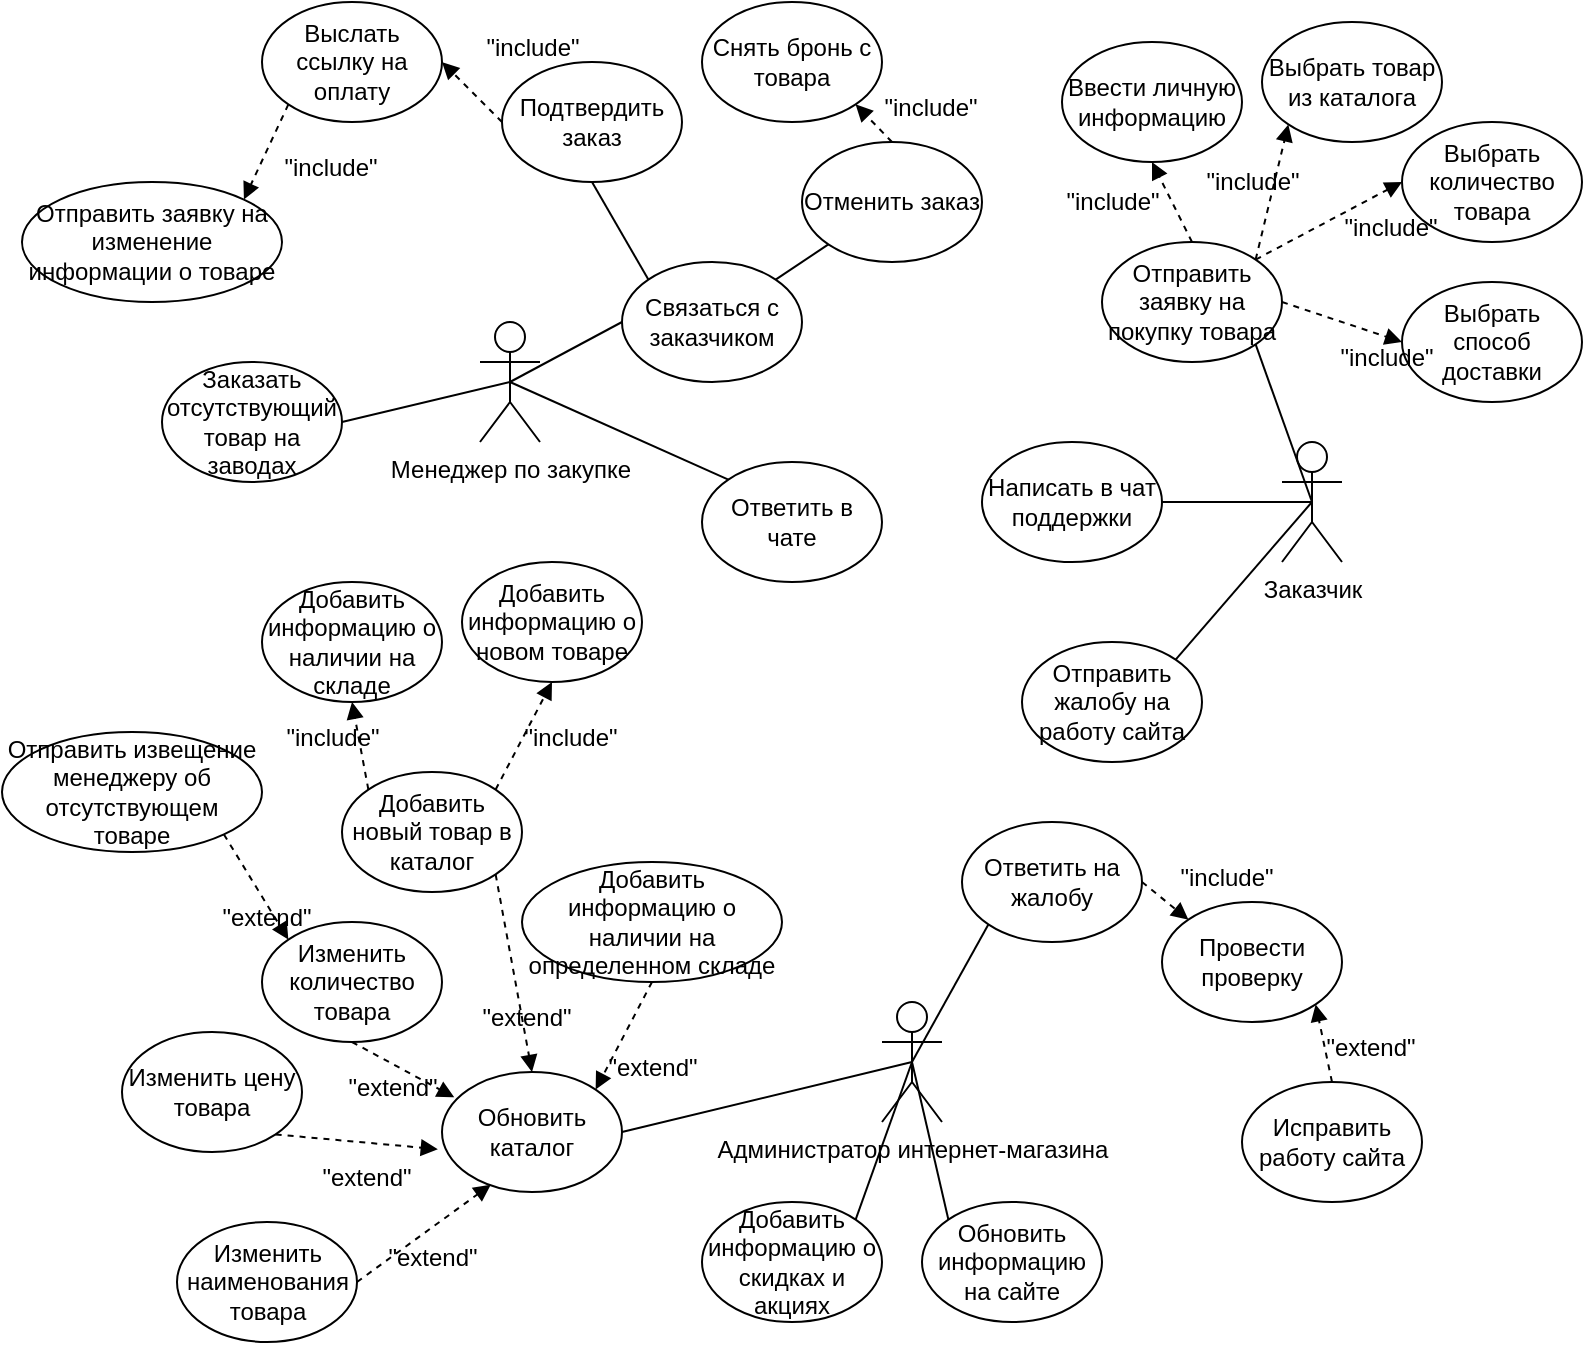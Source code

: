 <mxfile version="24.2.0" type="device" pages="6">
  <diagram id="n3y9xHCIyXeZtH9Wg56o" name="Страница — 1">
    <mxGraphModel dx="960" dy="742" grid="1" gridSize="10" guides="1" tooltips="1" connect="1" arrows="1" fold="1" page="1" pageScale="1" pageWidth="827" pageHeight="1169" math="0" shadow="0">
      <root>
        <mxCell id="0" />
        <mxCell id="1" parent="0" />
        <mxCell id="RExB1j0iaO12cHaWbTu4-1" value="Заказчик" style="shape=umlActor;verticalLabelPosition=bottom;verticalAlign=top;html=1;outlineConnect=0;" parent="1" vertex="1">
          <mxGeometry x="659" y="260" width="30" height="60" as="geometry" />
        </mxCell>
        <mxCell id="RExB1j0iaO12cHaWbTu4-2" value="Менеджер по закупке" style="shape=umlActor;verticalLabelPosition=bottom;verticalAlign=top;html=1;outlineConnect=0;" parent="1" vertex="1">
          <mxGeometry x="258" y="200" width="30" height="60" as="geometry" />
        </mxCell>
        <mxCell id="RExB1j0iaO12cHaWbTu4-3" value="Администратор интернет-магазина" style="shape=umlActor;verticalLabelPosition=bottom;verticalAlign=top;html=1;outlineConnect=0;" parent="1" vertex="1">
          <mxGeometry x="459" y="540" width="30" height="60" as="geometry" />
        </mxCell>
        <mxCell id="RExB1j0iaO12cHaWbTu4-4" value="Ответить на жалобу" style="ellipse;whiteSpace=wrap;html=1;" parent="1" vertex="1">
          <mxGeometry x="499" y="450" width="90" height="60" as="geometry" />
        </mxCell>
        <mxCell id="RExB1j0iaO12cHaWbTu4-5" value="Отправить жалобу на работу сайта" style="ellipse;whiteSpace=wrap;html=1;" parent="1" vertex="1">
          <mxGeometry x="529" y="360" width="90" height="60" as="geometry" />
        </mxCell>
        <mxCell id="RExB1j0iaO12cHaWbTu4-6" value="Провести проверку" style="ellipse;whiteSpace=wrap;html=1;" parent="1" vertex="1">
          <mxGeometry x="599" y="490" width="90" height="60" as="geometry" />
        </mxCell>
        <mxCell id="RExB1j0iaO12cHaWbTu4-7" value="Исправить работу сайта" style="ellipse;whiteSpace=wrap;html=1;" parent="1" vertex="1">
          <mxGeometry x="639" y="580" width="90" height="60" as="geometry" />
        </mxCell>
        <mxCell id="RExB1j0iaO12cHaWbTu4-8" value="Написать в чат поддержки" style="ellipse;whiteSpace=wrap;html=1;" parent="1" vertex="1">
          <mxGeometry x="509" y="260" width="90" height="60" as="geometry" />
        </mxCell>
        <mxCell id="RExB1j0iaO12cHaWbTu4-9" value="Ответить в чате" style="ellipse;whiteSpace=wrap;html=1;" parent="1" vertex="1">
          <mxGeometry x="369" y="270" width="90" height="60" as="geometry" />
        </mxCell>
        <mxCell id="RExB1j0iaO12cHaWbTu4-10" value="Обновить информацию на сайте" style="ellipse;whiteSpace=wrap;html=1;" parent="1" vertex="1">
          <mxGeometry x="479" y="640" width="90" height="60" as="geometry" />
        </mxCell>
        <mxCell id="RExB1j0iaO12cHaWbTu4-11" value="Обновить каталог" style="ellipse;whiteSpace=wrap;html=1;" parent="1" vertex="1">
          <mxGeometry x="239" y="575" width="90" height="60" as="geometry" />
        </mxCell>
        <mxCell id="RExB1j0iaO12cHaWbTu4-12" value="Добавить информацию о скидках и акциях" style="ellipse;whiteSpace=wrap;html=1;" parent="1" vertex="1">
          <mxGeometry x="369" y="640" width="90" height="60" as="geometry" />
        </mxCell>
        <mxCell id="RExB1j0iaO12cHaWbTu4-13" value="Изменить наименования товара" style="ellipse;whiteSpace=wrap;html=1;" parent="1" vertex="1">
          <mxGeometry x="106.5" y="650" width="90" height="60" as="geometry" />
        </mxCell>
        <mxCell id="RExB1j0iaO12cHaWbTu4-14" value="Изменить цену товара" style="ellipse;whiteSpace=wrap;html=1;" parent="1" vertex="1">
          <mxGeometry x="79" y="555" width="90" height="60" as="geometry" />
        </mxCell>
        <mxCell id="RExB1j0iaO12cHaWbTu4-15" value="Изменить количество товара" style="ellipse;whiteSpace=wrap;html=1;" parent="1" vertex="1">
          <mxGeometry x="149" y="500" width="90" height="60" as="geometry" />
        </mxCell>
        <mxCell id="RExB1j0iaO12cHaWbTu4-16" value="Добавить новый товар в каталог" style="ellipse;whiteSpace=wrap;html=1;" parent="1" vertex="1">
          <mxGeometry x="189" y="425" width="90" height="60" as="geometry" />
        </mxCell>
        <mxCell id="RExB1j0iaO12cHaWbTu4-17" value="Добавить информацию о новом товаре" style="ellipse;whiteSpace=wrap;html=1;" parent="1" vertex="1">
          <mxGeometry x="249" y="320" width="90" height="60" as="geometry" />
        </mxCell>
        <mxCell id="RExB1j0iaO12cHaWbTu4-18" value="Добавить информацию о наличии на определенном складе" style="ellipse;whiteSpace=wrap;html=1;" parent="1" vertex="1">
          <mxGeometry x="279" y="470" width="130" height="60" as="geometry" />
        </mxCell>
        <mxCell id="RExB1j0iaO12cHaWbTu4-19" value="Добавить информацию о наличии на складе" style="ellipse;whiteSpace=wrap;html=1;" parent="1" vertex="1">
          <mxGeometry x="149" y="330" width="90" height="60" as="geometry" />
        </mxCell>
        <mxCell id="RExB1j0iaO12cHaWbTu4-20" value="" style="endArrow=none;html=1;rounded=0;entryX=0.5;entryY=0.5;entryDx=0;entryDy=0;entryPerimeter=0;exitX=0;exitY=0;exitDx=0;exitDy=0;" parent="1" source="RExB1j0iaO12cHaWbTu4-10" target="RExB1j0iaO12cHaWbTu4-3" edge="1">
          <mxGeometry width="50" height="50" relative="1" as="geometry">
            <mxPoint x="399" y="380" as="sourcePoint" />
            <mxPoint x="449" y="330" as="targetPoint" />
          </mxGeometry>
        </mxCell>
        <mxCell id="RExB1j0iaO12cHaWbTu4-21" value="" style="endArrow=none;html=1;rounded=0;entryX=0.5;entryY=0.5;entryDx=0;entryDy=0;entryPerimeter=0;exitX=1;exitY=0;exitDx=0;exitDy=0;" parent="1" source="RExB1j0iaO12cHaWbTu4-12" target="RExB1j0iaO12cHaWbTu4-3" edge="1">
          <mxGeometry width="50" height="50" relative="1" as="geometry">
            <mxPoint x="399" y="380" as="sourcePoint" />
            <mxPoint x="449" y="330" as="targetPoint" />
          </mxGeometry>
        </mxCell>
        <mxCell id="RExB1j0iaO12cHaWbTu4-22" value="" style="endArrow=none;html=1;rounded=0;entryX=0.5;entryY=0.5;entryDx=0;entryDy=0;entryPerimeter=0;exitX=1;exitY=0.5;exitDx=0;exitDy=0;" parent="1" source="RExB1j0iaO12cHaWbTu4-11" target="RExB1j0iaO12cHaWbTu4-3" edge="1">
          <mxGeometry width="50" height="50" relative="1" as="geometry">
            <mxPoint x="399" y="380" as="sourcePoint" />
            <mxPoint x="449" y="330" as="targetPoint" />
          </mxGeometry>
        </mxCell>
        <mxCell id="RExB1j0iaO12cHaWbTu4-23" value="" style="html=1;verticalAlign=bottom;labelBackgroundColor=none;endArrow=block;endFill=1;dashed=1;rounded=0;exitX=0.5;exitY=1;exitDx=0;exitDy=0;entryX=1;entryY=0;entryDx=0;entryDy=0;" parent="1" source="RExB1j0iaO12cHaWbTu4-18" target="RExB1j0iaO12cHaWbTu4-11" edge="1">
          <mxGeometry width="160" relative="1" as="geometry">
            <mxPoint x="489" y="320" as="sourcePoint" />
            <mxPoint x="329" y="320" as="targetPoint" />
          </mxGeometry>
        </mxCell>
        <mxCell id="RExB1j0iaO12cHaWbTu4-24" value="" style="html=1;verticalAlign=bottom;labelBackgroundColor=none;endArrow=block;endFill=1;dashed=1;rounded=0;exitX=1;exitY=0.5;exitDx=0;exitDy=0;entryX=0.271;entryY=0.939;entryDx=0;entryDy=0;entryPerimeter=0;" parent="1" source="RExB1j0iaO12cHaWbTu4-13" target="RExB1j0iaO12cHaWbTu4-11" edge="1">
          <mxGeometry width="160" relative="1" as="geometry">
            <mxPoint x="302.18" y="488.787" as="sourcePoint" />
            <mxPoint x="304" y="460" as="targetPoint" />
          </mxGeometry>
        </mxCell>
        <mxCell id="RExB1j0iaO12cHaWbTu4-25" value="" style="html=1;verticalAlign=bottom;labelBackgroundColor=none;endArrow=block;endFill=1;dashed=1;rounded=0;exitX=1;exitY=1;exitDx=0;exitDy=0;entryX=-0.023;entryY=0.643;entryDx=0;entryDy=0;entryPerimeter=0;" parent="1" source="RExB1j0iaO12cHaWbTu4-14" target="RExB1j0iaO12cHaWbTu4-11" edge="1">
          <mxGeometry width="160" relative="1" as="geometry">
            <mxPoint x="244" y="510" as="sourcePoint" />
            <mxPoint x="272.18" y="451.213" as="targetPoint" />
          </mxGeometry>
        </mxCell>
        <mxCell id="RExB1j0iaO12cHaWbTu4-26" value="" style="html=1;verticalAlign=bottom;labelBackgroundColor=none;endArrow=block;endFill=1;dashed=1;rounded=0;entryX=0.068;entryY=0.211;entryDx=0;entryDy=0;exitX=0.5;exitY=1;exitDx=0;exitDy=0;entryPerimeter=0;" parent="1" source="RExB1j0iaO12cHaWbTu4-15" target="RExB1j0iaO12cHaWbTu4-11" edge="1">
          <mxGeometry width="160" relative="1" as="geometry">
            <mxPoint x="254" y="520" as="sourcePoint" />
            <mxPoint x="269" y="460" as="targetPoint" />
          </mxGeometry>
        </mxCell>
        <mxCell id="RExB1j0iaO12cHaWbTu4-27" value="" style="html=1;verticalAlign=bottom;labelBackgroundColor=none;endArrow=block;endFill=1;dashed=1;rounded=0;entryX=0.5;entryY=0;entryDx=0;entryDy=0;exitX=1;exitY=1;exitDx=0;exitDy=0;" parent="1" source="RExB1j0iaO12cHaWbTu4-16" target="RExB1j0iaO12cHaWbTu4-11" edge="1">
          <mxGeometry width="160" relative="1" as="geometry">
            <mxPoint x="169" y="435" as="sourcePoint" />
            <mxPoint x="259" y="430" as="targetPoint" />
          </mxGeometry>
        </mxCell>
        <mxCell id="RExB1j0iaO12cHaWbTu4-28" value="" style="html=1;verticalAlign=bottom;labelBackgroundColor=none;endArrow=block;endFill=1;dashed=1;rounded=0;entryX=0.5;entryY=1;entryDx=0;entryDy=0;exitX=0;exitY=0;exitDx=0;exitDy=0;" parent="1" source="RExB1j0iaO12cHaWbTu4-16" target="RExB1j0iaO12cHaWbTu4-19" edge="1">
          <mxGeometry width="160" relative="1" as="geometry">
            <mxPoint x="272.18" y="408.787" as="sourcePoint" />
            <mxPoint x="245.82" y="401.213" as="targetPoint" />
          </mxGeometry>
        </mxCell>
        <mxCell id="RExB1j0iaO12cHaWbTu4-29" value="" style="html=1;verticalAlign=bottom;labelBackgroundColor=none;endArrow=block;endFill=1;dashed=1;rounded=0;entryX=0.5;entryY=1;entryDx=0;entryDy=0;exitX=1;exitY=0;exitDx=0;exitDy=0;" parent="1" source="RExB1j0iaO12cHaWbTu4-16" target="RExB1j0iaO12cHaWbTu4-17" edge="1">
          <mxGeometry width="160" relative="1" as="geometry">
            <mxPoint x="182.18" y="358.787" as="sourcePoint" />
            <mxPoint x="149" y="340" as="targetPoint" />
          </mxGeometry>
        </mxCell>
        <mxCell id="RExB1j0iaO12cHaWbTu4-30" value="" style="endArrow=none;html=1;rounded=0;exitX=0.5;exitY=0.5;exitDx=0;exitDy=0;exitPerimeter=0;entryX=0;entryY=1;entryDx=0;entryDy=0;" parent="1" source="RExB1j0iaO12cHaWbTu4-3" target="RExB1j0iaO12cHaWbTu4-4" edge="1">
          <mxGeometry width="50" height="50" relative="1" as="geometry">
            <mxPoint x="479" y="460" as="sourcePoint" />
            <mxPoint x="529" y="410" as="targetPoint" />
          </mxGeometry>
        </mxCell>
        <mxCell id="RExB1j0iaO12cHaWbTu4-31" value="" style="html=1;verticalAlign=bottom;labelBackgroundColor=none;endArrow=block;endFill=1;dashed=1;rounded=0;exitX=1;exitY=0.5;exitDx=0;exitDy=0;entryX=0;entryY=0;entryDx=0;entryDy=0;" parent="1" source="RExB1j0iaO12cHaWbTu4-4" target="RExB1j0iaO12cHaWbTu4-6" edge="1">
          <mxGeometry width="160" relative="1" as="geometry">
            <mxPoint x="419" y="430" as="sourcePoint" />
            <mxPoint x="579" y="430" as="targetPoint" />
          </mxGeometry>
        </mxCell>
        <mxCell id="RExB1j0iaO12cHaWbTu4-32" value="" style="html=1;verticalAlign=bottom;labelBackgroundColor=none;endArrow=block;endFill=1;dashed=1;rounded=0;exitX=0.5;exitY=0;exitDx=0;exitDy=0;entryX=1;entryY=1;entryDx=0;entryDy=0;" parent="1" source="RExB1j0iaO12cHaWbTu4-7" target="RExB1j0iaO12cHaWbTu4-6" edge="1">
          <mxGeometry width="160" relative="1" as="geometry">
            <mxPoint x="622.18" y="508.787" as="sourcePoint" />
            <mxPoint x="599" y="490" as="targetPoint" />
          </mxGeometry>
        </mxCell>
        <mxCell id="RExB1j0iaO12cHaWbTu4-33" value="Заказать отсутствующий товар на заводах" style="ellipse;whiteSpace=wrap;html=1;" parent="1" vertex="1">
          <mxGeometry x="99" y="220" width="90" height="60" as="geometry" />
        </mxCell>
        <mxCell id="RExB1j0iaO12cHaWbTu4-34" value="" style="endArrow=none;html=1;rounded=0;exitX=0.5;exitY=0.5;exitDx=0;exitDy=0;exitPerimeter=0;entryX=1;entryY=0.5;entryDx=0;entryDy=0;" parent="1" source="RExB1j0iaO12cHaWbTu4-2" target="RExB1j0iaO12cHaWbTu4-33" edge="1">
          <mxGeometry width="50" height="50" relative="1" as="geometry">
            <mxPoint x="529" y="380" as="sourcePoint" />
            <mxPoint x="579" y="330" as="targetPoint" />
          </mxGeometry>
        </mxCell>
        <mxCell id="RExB1j0iaO12cHaWbTu4-35" value="Отправить извещение менеджеру об отсутствующем товаре" style="ellipse;whiteSpace=wrap;html=1;" parent="1" vertex="1">
          <mxGeometry x="19" y="405" width="130" height="60" as="geometry" />
        </mxCell>
        <mxCell id="RExB1j0iaO12cHaWbTu4-36" value="" style="html=1;verticalAlign=bottom;labelBackgroundColor=none;endArrow=block;endFill=1;dashed=1;rounded=0;exitX=1;exitY=1;exitDx=0;exitDy=0;entryX=0;entryY=0;entryDx=0;entryDy=0;" parent="1" source="RExB1j0iaO12cHaWbTu4-35" target="RExB1j0iaO12cHaWbTu4-15" edge="1">
          <mxGeometry width="160" relative="1" as="geometry">
            <mxPoint x="130.311" y="441.051" as="sourcePoint" />
            <mxPoint x="199" y="500" as="targetPoint" />
          </mxGeometry>
        </mxCell>
        <mxCell id="RExB1j0iaO12cHaWbTu4-37" value="Отправить заявку на покупку товара" style="ellipse;whiteSpace=wrap;html=1;" parent="1" vertex="1">
          <mxGeometry x="569" y="160" width="90" height="60" as="geometry" />
        </mxCell>
        <mxCell id="RExB1j0iaO12cHaWbTu4-38" value="Выбрать товар из каталога" style="ellipse;whiteSpace=wrap;html=1;" parent="1" vertex="1">
          <mxGeometry x="649" y="50" width="90" height="60" as="geometry" />
        </mxCell>
        <mxCell id="RExB1j0iaO12cHaWbTu4-39" value="Выбрать количество товара" style="ellipse;whiteSpace=wrap;html=1;" parent="1" vertex="1">
          <mxGeometry x="719" y="100" width="90" height="60" as="geometry" />
        </mxCell>
        <mxCell id="RExB1j0iaO12cHaWbTu4-40" value="Ввести личную информацию" style="ellipse;whiteSpace=wrap;html=1;" parent="1" vertex="1">
          <mxGeometry x="549" y="60" width="90" height="60" as="geometry" />
        </mxCell>
        <mxCell id="RExB1j0iaO12cHaWbTu4-41" value="Выбрать способ доставки" style="ellipse;whiteSpace=wrap;html=1;" parent="1" vertex="1">
          <mxGeometry x="719" y="180" width="90" height="60" as="geometry" />
        </mxCell>
        <mxCell id="RExB1j0iaO12cHaWbTu4-42" value="Связаться с заказчиком" style="ellipse;whiteSpace=wrap;html=1;" parent="1" vertex="1">
          <mxGeometry x="329" y="170" width="90" height="60" as="geometry" />
        </mxCell>
        <mxCell id="RExB1j0iaO12cHaWbTu4-43" value="Подтвердить заказ" style="ellipse;whiteSpace=wrap;html=1;" parent="1" vertex="1">
          <mxGeometry x="269" y="70" width="90" height="60" as="geometry" />
        </mxCell>
        <mxCell id="RExB1j0iaO12cHaWbTu4-44" value="Отправить заявку на изменение информации о товаре" style="ellipse;whiteSpace=wrap;html=1;" parent="1" vertex="1">
          <mxGeometry x="29" y="130" width="130" height="60" as="geometry" />
        </mxCell>
        <mxCell id="RExB1j0iaO12cHaWbTu4-45" value="Выслать ссылку на оплату" style="ellipse;whiteSpace=wrap;html=1;" parent="1" vertex="1">
          <mxGeometry x="149" y="40" width="90" height="60" as="geometry" />
        </mxCell>
        <mxCell id="RExB1j0iaO12cHaWbTu4-46" value="" style="endArrow=none;html=1;rounded=0;exitX=0.5;exitY=0.5;exitDx=0;exitDy=0;exitPerimeter=0;entryX=1;entryY=1;entryDx=0;entryDy=0;" parent="1" source="RExB1j0iaO12cHaWbTu4-1" target="RExB1j0iaO12cHaWbTu4-37" edge="1">
          <mxGeometry width="50" height="50" relative="1" as="geometry">
            <mxPoint x="569" y="240" as="sourcePoint" />
            <mxPoint x="619" y="190" as="targetPoint" />
          </mxGeometry>
        </mxCell>
        <mxCell id="RExB1j0iaO12cHaWbTu4-47" value="" style="endArrow=none;html=1;rounded=0;exitX=0.5;exitY=0.5;exitDx=0;exitDy=0;exitPerimeter=0;entryX=0;entryY=0.5;entryDx=0;entryDy=0;" parent="1" source="RExB1j0iaO12cHaWbTu4-2" target="RExB1j0iaO12cHaWbTu4-42" edge="1">
          <mxGeometry width="50" height="50" relative="1" as="geometry">
            <mxPoint x="569" y="240" as="sourcePoint" />
            <mxPoint x="619" y="190" as="targetPoint" />
          </mxGeometry>
        </mxCell>
        <mxCell id="RExB1j0iaO12cHaWbTu4-48" value="" style="html=1;verticalAlign=bottom;labelBackgroundColor=none;endArrow=block;endFill=1;dashed=1;rounded=0;exitX=0;exitY=0.5;exitDx=0;exitDy=0;entryX=1;entryY=0.5;entryDx=0;entryDy=0;" parent="1" source="RExB1j0iaO12cHaWbTu4-43" target="RExB1j0iaO12cHaWbTu4-45" edge="1">
          <mxGeometry width="160" relative="1" as="geometry">
            <mxPoint x="509" y="210" as="sourcePoint" />
            <mxPoint x="669" y="210" as="targetPoint" />
          </mxGeometry>
        </mxCell>
        <mxCell id="RExB1j0iaO12cHaWbTu4-49" value="" style="html=1;verticalAlign=bottom;labelBackgroundColor=none;endArrow=block;endFill=1;dashed=1;rounded=0;exitX=0;exitY=1;exitDx=0;exitDy=0;entryX=1;entryY=0;entryDx=0;entryDy=0;" parent="1" source="RExB1j0iaO12cHaWbTu4-45" target="RExB1j0iaO12cHaWbTu4-44" edge="1">
          <mxGeometry width="160" relative="1" as="geometry">
            <mxPoint x="509" y="210" as="sourcePoint" />
            <mxPoint x="669" y="210" as="targetPoint" />
          </mxGeometry>
        </mxCell>
        <mxCell id="RExB1j0iaO12cHaWbTu4-50" value="Отменить заказ" style="ellipse;whiteSpace=wrap;html=1;" parent="1" vertex="1">
          <mxGeometry x="419" y="110" width="90" height="60" as="geometry" />
        </mxCell>
        <mxCell id="RExB1j0iaO12cHaWbTu4-51" value="Снять бронь с товара" style="ellipse;whiteSpace=wrap;html=1;" parent="1" vertex="1">
          <mxGeometry x="369" y="40" width="90" height="60" as="geometry" />
        </mxCell>
        <mxCell id="RExB1j0iaO12cHaWbTu4-52" value="" style="endArrow=none;html=1;rounded=0;exitX=0;exitY=0;exitDx=0;exitDy=0;entryX=0.5;entryY=1;entryDx=0;entryDy=0;" parent="1" source="RExB1j0iaO12cHaWbTu4-42" target="RExB1j0iaO12cHaWbTu4-43" edge="1">
          <mxGeometry width="50" height="50" relative="1" as="geometry">
            <mxPoint x="569" y="240" as="sourcePoint" />
            <mxPoint x="619" y="190" as="targetPoint" />
          </mxGeometry>
        </mxCell>
        <mxCell id="RExB1j0iaO12cHaWbTu4-53" value="" style="endArrow=none;html=1;rounded=0;exitX=1;exitY=0;exitDx=0;exitDy=0;entryX=0;entryY=1;entryDx=0;entryDy=0;" parent="1" source="RExB1j0iaO12cHaWbTu4-42" target="RExB1j0iaO12cHaWbTu4-50" edge="1">
          <mxGeometry width="50" height="50" relative="1" as="geometry">
            <mxPoint x="569" y="240" as="sourcePoint" />
            <mxPoint x="619" y="190" as="targetPoint" />
          </mxGeometry>
        </mxCell>
        <mxCell id="RExB1j0iaO12cHaWbTu4-54" value="" style="html=1;verticalAlign=bottom;labelBackgroundColor=none;endArrow=block;endFill=1;dashed=1;rounded=0;exitX=0.5;exitY=0;exitDx=0;exitDy=0;entryX=1;entryY=1;entryDx=0;entryDy=0;" parent="1" source="RExB1j0iaO12cHaWbTu4-50" target="RExB1j0iaO12cHaWbTu4-51" edge="1">
          <mxGeometry width="160" relative="1" as="geometry">
            <mxPoint x="509" y="210" as="sourcePoint" />
            <mxPoint x="669" y="210" as="targetPoint" />
          </mxGeometry>
        </mxCell>
        <mxCell id="RExB1j0iaO12cHaWbTu4-55" value="" style="html=1;verticalAlign=bottom;labelBackgroundColor=none;endArrow=block;endFill=1;dashed=1;rounded=0;exitX=0.5;exitY=0;exitDx=0;exitDy=0;entryX=0.5;entryY=1;entryDx=0;entryDy=0;" parent="1" source="RExB1j0iaO12cHaWbTu4-37" target="RExB1j0iaO12cHaWbTu4-40" edge="1">
          <mxGeometry width="160" relative="1" as="geometry">
            <mxPoint x="509" y="210" as="sourcePoint" />
            <mxPoint x="669" y="210" as="targetPoint" />
          </mxGeometry>
        </mxCell>
        <mxCell id="RExB1j0iaO12cHaWbTu4-56" value="" style="html=1;verticalAlign=bottom;labelBackgroundColor=none;endArrow=block;endFill=1;dashed=1;rounded=0;exitX=1;exitY=0;exitDx=0;exitDy=0;entryX=0;entryY=1;entryDx=0;entryDy=0;" parent="1" source="RExB1j0iaO12cHaWbTu4-37" target="RExB1j0iaO12cHaWbTu4-38" edge="1">
          <mxGeometry width="160" relative="1" as="geometry">
            <mxPoint x="509" y="210" as="sourcePoint" />
            <mxPoint x="669" y="210" as="targetPoint" />
          </mxGeometry>
        </mxCell>
        <mxCell id="RExB1j0iaO12cHaWbTu4-57" value="" style="html=1;verticalAlign=bottom;labelBackgroundColor=none;endArrow=block;endFill=1;dashed=1;rounded=0;exitX=1;exitY=0;exitDx=0;exitDy=0;entryX=0;entryY=0.5;entryDx=0;entryDy=0;" parent="1" source="RExB1j0iaO12cHaWbTu4-37" target="RExB1j0iaO12cHaWbTu4-39" edge="1">
          <mxGeometry width="160" relative="1" as="geometry">
            <mxPoint x="509" y="210" as="sourcePoint" />
            <mxPoint x="669" y="210" as="targetPoint" />
          </mxGeometry>
        </mxCell>
        <mxCell id="RExB1j0iaO12cHaWbTu4-58" value="" style="html=1;verticalAlign=bottom;labelBackgroundColor=none;endArrow=block;endFill=1;dashed=1;rounded=0;exitX=1;exitY=0.5;exitDx=0;exitDy=0;entryX=0;entryY=0.5;entryDx=0;entryDy=0;" parent="1" source="RExB1j0iaO12cHaWbTu4-37" target="RExB1j0iaO12cHaWbTu4-41" edge="1">
          <mxGeometry width="160" relative="1" as="geometry">
            <mxPoint x="655.82" y="178.787" as="sourcePoint" />
            <mxPoint x="729" y="140" as="targetPoint" />
          </mxGeometry>
        </mxCell>
        <mxCell id="RExB1j0iaO12cHaWbTu4-59" value="" style="endArrow=none;html=1;rounded=0;curved=1;exitX=0.5;exitY=0.5;exitDx=0;exitDy=0;exitPerimeter=0;entryX=0;entryY=0;entryDx=0;entryDy=0;" parent="1" source="RExB1j0iaO12cHaWbTu4-2" target="RExB1j0iaO12cHaWbTu4-9" edge="1">
          <mxGeometry width="50" height="50" relative="1" as="geometry">
            <mxPoint x="509" y="320" as="sourcePoint" />
            <mxPoint x="559" y="270" as="targetPoint" />
          </mxGeometry>
        </mxCell>
        <mxCell id="RExB1j0iaO12cHaWbTu4-60" value="" style="endArrow=none;html=1;rounded=0;curved=1;entryX=0.5;entryY=0.5;entryDx=0;entryDy=0;entryPerimeter=0;exitX=1;exitY=0.5;exitDx=0;exitDy=0;" parent="1" source="RExB1j0iaO12cHaWbTu4-8" target="RExB1j0iaO12cHaWbTu4-1" edge="1">
          <mxGeometry width="50" height="50" relative="1" as="geometry">
            <mxPoint x="509" y="320" as="sourcePoint" />
            <mxPoint x="559" y="270" as="targetPoint" />
          </mxGeometry>
        </mxCell>
        <mxCell id="RExB1j0iaO12cHaWbTu4-61" value="" style="endArrow=none;html=1;rounded=0;curved=1;entryX=0.5;entryY=0.5;entryDx=0;entryDy=0;entryPerimeter=0;exitX=1;exitY=0;exitDx=0;exitDy=0;" parent="1" source="RExB1j0iaO12cHaWbTu4-5" target="RExB1j0iaO12cHaWbTu4-1" edge="1">
          <mxGeometry width="50" height="50" relative="1" as="geometry">
            <mxPoint x="569" y="440" as="sourcePoint" />
            <mxPoint x="619" y="390" as="targetPoint" />
          </mxGeometry>
        </mxCell>
        <mxCell id="RExB1j0iaO12cHaWbTu4-62" value="&quot;extend&quot;" style="text;html=1;strokeColor=none;fillColor=none;align=center;verticalAlign=middle;whiteSpace=wrap;rounded=0;fontSize=12;" parent="1" vertex="1">
          <mxGeometry x="318.5" y="565" width="51" height="15" as="geometry" />
        </mxCell>
        <mxCell id="RExB1j0iaO12cHaWbTu4-63" value="&quot;extend&quot;" style="text;html=1;strokeColor=none;fillColor=none;align=center;verticalAlign=middle;whiteSpace=wrap;rounded=0;fontSize=12;" parent="1" vertex="1">
          <mxGeometry x="256" y="540" width="51" height="15" as="geometry" />
        </mxCell>
        <mxCell id="RExB1j0iaO12cHaWbTu4-64" value="&quot;extend&quot;" style="text;html=1;strokeColor=none;fillColor=none;align=center;verticalAlign=middle;whiteSpace=wrap;rounded=0;fontSize=12;" parent="1" vertex="1">
          <mxGeometry x="189" y="575" width="51" height="15" as="geometry" />
        </mxCell>
        <mxCell id="RExB1j0iaO12cHaWbTu4-65" value="&quot;extend&quot;" style="text;html=1;strokeColor=none;fillColor=none;align=center;verticalAlign=middle;whiteSpace=wrap;rounded=0;fontSize=12;" parent="1" vertex="1">
          <mxGeometry x="176" y="620" width="51" height="15" as="geometry" />
        </mxCell>
        <mxCell id="RExB1j0iaO12cHaWbTu4-66" value="&quot;extend&quot;" style="text;html=1;strokeColor=none;fillColor=none;align=center;verticalAlign=middle;whiteSpace=wrap;rounded=0;fontSize=12;" parent="1" vertex="1">
          <mxGeometry x="208.5" y="660" width="51" height="15" as="geometry" />
        </mxCell>
        <mxCell id="RExB1j0iaO12cHaWbTu4-67" value="&quot;extend&quot;" style="text;html=1;strokeColor=none;fillColor=none;align=center;verticalAlign=middle;whiteSpace=wrap;rounded=0;fontSize=12;" parent="1" vertex="1">
          <mxGeometry x="126" y="490" width="51" height="15" as="geometry" />
        </mxCell>
        <mxCell id="RExB1j0iaO12cHaWbTu4-68" value="&quot;include&quot;" style="text;html=1;strokeColor=none;fillColor=none;align=center;verticalAlign=middle;whiteSpace=wrap;rounded=0;fontSize=12;" parent="1" vertex="1">
          <mxGeometry x="159" y="400" width="51" height="15" as="geometry" />
        </mxCell>
        <mxCell id="RExB1j0iaO12cHaWbTu4-69" value="&quot;include&quot;" style="text;html=1;strokeColor=none;fillColor=none;align=center;verticalAlign=middle;whiteSpace=wrap;rounded=0;fontSize=12;" parent="1" vertex="1">
          <mxGeometry x="278" y="400" width="51" height="15" as="geometry" />
        </mxCell>
        <mxCell id="RExB1j0iaO12cHaWbTu4-70" value="&quot;include&quot;" style="text;html=1;strokeColor=none;fillColor=none;align=center;verticalAlign=middle;whiteSpace=wrap;rounded=0;fontSize=12;" parent="1" vertex="1">
          <mxGeometry x="606" y="470" width="51" height="15" as="geometry" />
        </mxCell>
        <mxCell id="RExB1j0iaO12cHaWbTu4-71" value="&quot;extend&quot;" style="text;html=1;strokeColor=none;fillColor=none;align=center;verticalAlign=middle;whiteSpace=wrap;rounded=0;fontSize=12;" parent="1" vertex="1">
          <mxGeometry x="678" y="555" width="51" height="15" as="geometry" />
        </mxCell>
        <mxCell id="RExB1j0iaO12cHaWbTu4-72" value="&quot;include&quot;" style="text;html=1;strokeColor=none;fillColor=none;align=center;verticalAlign=middle;whiteSpace=wrap;rounded=0;fontSize=12;" parent="1" vertex="1">
          <mxGeometry x="549" y="132.5" width="51" height="15" as="geometry" />
        </mxCell>
        <mxCell id="RExB1j0iaO12cHaWbTu4-73" value="&quot;include&quot;" style="text;html=1;strokeColor=none;fillColor=none;align=center;verticalAlign=middle;whiteSpace=wrap;rounded=0;fontSize=12;" parent="1" vertex="1">
          <mxGeometry x="619" y="122.5" width="51" height="15" as="geometry" />
        </mxCell>
        <mxCell id="RExB1j0iaO12cHaWbTu4-74" value="&quot;include&quot;" style="text;html=1;strokeColor=none;fillColor=none;align=center;verticalAlign=middle;whiteSpace=wrap;rounded=0;fontSize=12;" parent="1" vertex="1">
          <mxGeometry x="688" y="145" width="51" height="15" as="geometry" />
        </mxCell>
        <mxCell id="RExB1j0iaO12cHaWbTu4-75" value="&quot;include&quot;" style="text;html=1;strokeColor=none;fillColor=none;align=center;verticalAlign=middle;whiteSpace=wrap;rounded=0;fontSize=12;" parent="1" vertex="1">
          <mxGeometry x="686" y="210" width="51" height="15" as="geometry" />
        </mxCell>
        <mxCell id="RExB1j0iaO12cHaWbTu4-76" value="&quot;include&quot;" style="text;html=1;strokeColor=none;fillColor=none;align=center;verticalAlign=middle;whiteSpace=wrap;rounded=0;fontSize=12;" parent="1" vertex="1">
          <mxGeometry x="458" y="85" width="51" height="15" as="geometry" />
        </mxCell>
        <mxCell id="RExB1j0iaO12cHaWbTu4-77" value="&quot;include&quot;" style="text;html=1;strokeColor=none;fillColor=none;align=center;verticalAlign=middle;whiteSpace=wrap;rounded=0;fontSize=12;" parent="1" vertex="1">
          <mxGeometry x="258.5" y="55" width="51" height="15" as="geometry" />
        </mxCell>
        <mxCell id="RExB1j0iaO12cHaWbTu4-78" value="&quot;include&quot;" style="text;html=1;strokeColor=none;fillColor=none;align=center;verticalAlign=middle;whiteSpace=wrap;rounded=0;fontSize=12;" parent="1" vertex="1">
          <mxGeometry x="157.5" y="115" width="51" height="15" as="geometry" />
        </mxCell>
      </root>
    </mxGraphModel>
  </diagram>
  <diagram id="3PaLzTTlmPQ_0H4tlNqz" name="Страница — 2">
    <mxGraphModel dx="1371" dy="1060" grid="1" gridSize="10" guides="1" tooltips="1" connect="1" arrows="1" fold="1" page="1" pageScale="1" pageWidth="827" pageHeight="1169" math="0" shadow="0">
      <root>
        <mxCell id="0" />
        <mxCell id="1" parent="0" />
        <mxCell id="Ra9pe90BL1FukjpKOFCe-1" value="Заказчик" style="swimlane;fontStyle=1;align=center;verticalAlign=top;childLayout=stackLayout;horizontal=1;startSize=26;horizontalStack=0;resizeParent=1;resizeParentMax=0;resizeLast=0;collapsible=1;marginBottom=0;" parent="1" vertex="1">
          <mxGeometry x="110" y="250" width="240" height="190" as="geometry" />
        </mxCell>
        <mxCell id="Ra9pe90BL1FukjpKOFCe-2" value="+ ФИО: string" style="text;strokeColor=none;fillColor=none;align=left;verticalAlign=top;spacingLeft=4;spacingRight=4;overflow=hidden;rotatable=0;points=[[0,0.5],[1,0.5]];portConstraint=eastwest;" parent="Ra9pe90BL1FukjpKOFCe-1" vertex="1">
          <mxGeometry y="26" width="240" height="26" as="geometry" />
        </mxCell>
        <mxCell id="Ra9pe90BL1FukjpKOFCe-3" value="+ Электронная почта: string" style="text;strokeColor=none;fillColor=none;align=left;verticalAlign=top;spacingLeft=4;spacingRight=4;overflow=hidden;rotatable=0;points=[[0,0.5],[1,0.5]];portConstraint=eastwest;" parent="Ra9pe90BL1FukjpKOFCe-1" vertex="1">
          <mxGeometry y="52" width="240" height="26" as="geometry" />
        </mxCell>
        <mxCell id="Ra9pe90BL1FukjpKOFCe-4" value="+ Номер телефона: int" style="text;strokeColor=none;fillColor=none;align=left;verticalAlign=top;spacingLeft=4;spacingRight=4;overflow=hidden;rotatable=0;points=[[0,0.5],[1,0.5]];portConstraint=eastwest;" parent="Ra9pe90BL1FukjpKOFCe-1" vertex="1">
          <mxGeometry y="78" width="240" height="26" as="geometry" />
        </mxCell>
        <mxCell id="Ra9pe90BL1FukjpKOFCe-5" value="" style="line;strokeWidth=1;fillColor=none;align=left;verticalAlign=middle;spacingTop=-1;spacingLeft=3;spacingRight=3;rotatable=0;labelPosition=right;points=[];portConstraint=eastwest;" parent="Ra9pe90BL1FukjpKOFCe-1" vertex="1">
          <mxGeometry y="104" width="240" height="8" as="geometry" />
        </mxCell>
        <mxCell id="Ra9pe90BL1FukjpKOFCe-6" value="Написать в чат поддержки пользователя" style="text;strokeColor=none;fillColor=none;align=left;verticalAlign=top;spacingLeft=4;spacingRight=4;overflow=hidden;rotatable=0;points=[[0,0.5],[1,0.5]];portConstraint=eastwest;" parent="Ra9pe90BL1FukjpKOFCe-1" vertex="1">
          <mxGeometry y="112" width="240" height="26" as="geometry" />
        </mxCell>
        <mxCell id="Ra9pe90BL1FukjpKOFCe-7" value="Отправить жалобу на работу сайта" style="text;strokeColor=none;fillColor=none;align=left;verticalAlign=top;spacingLeft=4;spacingRight=4;overflow=hidden;rotatable=0;points=[[0,0.5],[1,0.5]];portConstraint=eastwest;" parent="Ra9pe90BL1FukjpKOFCe-1" vertex="1">
          <mxGeometry y="138" width="240" height="26" as="geometry" />
        </mxCell>
        <mxCell id="Ra9pe90BL1FukjpKOFCe-8" value="Отправить заявку на покупку товара" style="text;strokeColor=none;fillColor=none;align=left;verticalAlign=top;spacingLeft=4;spacingRight=4;overflow=hidden;rotatable=0;points=[[0,0.5],[1,0.5]];portConstraint=eastwest;" parent="Ra9pe90BL1FukjpKOFCe-1" vertex="1">
          <mxGeometry y="164" width="240" height="26" as="geometry" />
        </mxCell>
        <mxCell id="Ra9pe90BL1FukjpKOFCe-9" value="Менеджер по закупке" style="swimlane;fontStyle=1;align=center;verticalAlign=top;childLayout=stackLayout;horizontal=1;startSize=26;horizontalStack=0;resizeParent=1;resizeParentMax=0;resizeLast=0;collapsible=1;marginBottom=0;" parent="1" vertex="1">
          <mxGeometry x="440" y="250" width="220" height="138" as="geometry" />
        </mxCell>
        <mxCell id="Ra9pe90BL1FukjpKOFCe-10" value="+ ФИО: string&#xa;" style="text;strokeColor=none;fillColor=none;align=left;verticalAlign=top;spacingLeft=4;spacingRight=4;overflow=hidden;rotatable=0;points=[[0,0.5],[1,0.5]];portConstraint=eastwest;" parent="Ra9pe90BL1FukjpKOFCe-9" vertex="1">
          <mxGeometry y="26" width="220" height="26" as="geometry" />
        </mxCell>
        <mxCell id="Ra9pe90BL1FukjpKOFCe-11" value="+ id менеджера: int&#xa;" style="text;strokeColor=none;fillColor=none;align=left;verticalAlign=top;spacingLeft=4;spacingRight=4;overflow=hidden;rotatable=0;points=[[0,0.5],[1,0.5]];portConstraint=eastwest;" parent="Ra9pe90BL1FukjpKOFCe-9" vertex="1">
          <mxGeometry y="52" width="220" height="26" as="geometry" />
        </mxCell>
        <mxCell id="Ra9pe90BL1FukjpKOFCe-12" value="" style="line;strokeWidth=1;fillColor=none;align=left;verticalAlign=middle;spacingTop=-1;spacingLeft=3;spacingRight=3;rotatable=0;labelPosition=right;points=[];portConstraint=eastwest;" parent="Ra9pe90BL1FukjpKOFCe-9" vertex="1">
          <mxGeometry y="78" width="220" height="8" as="geometry" />
        </mxCell>
        <mxCell id="Ra9pe90BL1FukjpKOFCe-13" value="Связаться с заказчиком" style="text;strokeColor=none;fillColor=none;align=left;verticalAlign=top;spacingLeft=4;spacingRight=4;overflow=hidden;rotatable=0;points=[[0,0.5],[1,0.5]];portConstraint=eastwest;" parent="Ra9pe90BL1FukjpKOFCe-9" vertex="1">
          <mxGeometry y="86" width="220" height="26" as="geometry" />
        </mxCell>
        <mxCell id="Ra9pe90BL1FukjpKOFCe-14" value="Заказать отсутствующие товары" style="text;strokeColor=none;fillColor=none;align=left;verticalAlign=top;spacingLeft=4;spacingRight=4;overflow=hidden;rotatable=0;points=[[0,0.5],[1,0.5]];portConstraint=eastwest;" parent="Ra9pe90BL1FukjpKOFCe-9" vertex="1">
          <mxGeometry y="112" width="220" height="26" as="geometry" />
        </mxCell>
        <mxCell id="Ra9pe90BL1FukjpKOFCe-15" value="Администратор сайта" style="swimlane;fontStyle=1;align=center;verticalAlign=top;childLayout=stackLayout;horizontal=1;startSize=26;horizontalStack=0;resizeParent=1;resizeParentMax=0;resizeLast=0;collapsible=1;marginBottom=0;" parent="1" vertex="1">
          <mxGeometry x="940" y="230" width="260" height="190" as="geometry" />
        </mxCell>
        <mxCell id="Ra9pe90BL1FukjpKOFCe-16" value="+ ФИО: string" style="text;strokeColor=none;fillColor=none;align=left;verticalAlign=top;spacingLeft=4;spacingRight=4;overflow=hidden;rotatable=0;points=[[0,0.5],[1,0.5]];portConstraint=eastwest;" parent="Ra9pe90BL1FukjpKOFCe-15" vertex="1">
          <mxGeometry y="26" width="260" height="26" as="geometry" />
        </mxCell>
        <mxCell id="Ra9pe90BL1FukjpKOFCe-17" value="+ id администратора: int&#xa;" style="text;strokeColor=none;fillColor=none;align=left;verticalAlign=top;spacingLeft=4;spacingRight=4;overflow=hidden;rotatable=0;points=[[0,0.5],[1,0.5]];portConstraint=eastwest;" parent="Ra9pe90BL1FukjpKOFCe-15" vertex="1">
          <mxGeometry y="52" width="260" height="26" as="geometry" />
        </mxCell>
        <mxCell id="Ra9pe90BL1FukjpKOFCe-18" value="" style="line;strokeWidth=1;fillColor=none;align=left;verticalAlign=middle;spacingTop=-1;spacingLeft=3;spacingRight=3;rotatable=0;labelPosition=right;points=[];portConstraint=eastwest;" parent="Ra9pe90BL1FukjpKOFCe-15" vertex="1">
          <mxGeometry y="78" width="260" height="8" as="geometry" />
        </mxCell>
        <mxCell id="Ra9pe90BL1FukjpKOFCe-19" value="Обновить каталог" style="text;strokeColor=none;fillColor=none;align=left;verticalAlign=top;spacingLeft=4;spacingRight=4;overflow=hidden;rotatable=0;points=[[0,0.5],[1,0.5]];portConstraint=eastwest;" parent="Ra9pe90BL1FukjpKOFCe-15" vertex="1">
          <mxGeometry y="86" width="260" height="26" as="geometry" />
        </mxCell>
        <mxCell id="Ra9pe90BL1FukjpKOFCe-20" value="Добавить информацию о скидках и акциях" style="text;strokeColor=none;fillColor=none;align=left;verticalAlign=top;spacingLeft=4;spacingRight=4;overflow=hidden;rotatable=0;points=[[0,0.5],[1,0.5]];portConstraint=eastwest;" parent="Ra9pe90BL1FukjpKOFCe-15" vertex="1">
          <mxGeometry y="112" width="260" height="26" as="geometry" />
        </mxCell>
        <mxCell id="Ra9pe90BL1FukjpKOFCe-21" value="Обновить информацию на сайте" style="text;strokeColor=none;fillColor=none;align=left;verticalAlign=top;spacingLeft=4;spacingRight=4;overflow=hidden;rotatable=0;points=[[0,0.5],[1,0.5]];portConstraint=eastwest;" parent="Ra9pe90BL1FukjpKOFCe-15" vertex="1">
          <mxGeometry y="138" width="260" height="26" as="geometry" />
        </mxCell>
        <mxCell id="Ra9pe90BL1FukjpKOFCe-22" value="Ответить на жалобу" style="text;strokeColor=none;fillColor=none;align=left;verticalAlign=top;spacingLeft=4;spacingRight=4;overflow=hidden;rotatable=0;points=[[0,0.5],[1,0.5]];portConstraint=eastwest;" parent="Ra9pe90BL1FukjpKOFCe-15" vertex="1">
          <mxGeometry y="164" width="260" height="26" as="geometry" />
        </mxCell>
        <mxCell id="Ra9pe90BL1FukjpKOFCe-23" value="База данных" style="swimlane;fontStyle=1;align=center;verticalAlign=top;childLayout=stackLayout;horizontal=1;startSize=26;horizontalStack=0;resizeParent=1;resizeParentMax=0;resizeLast=0;collapsible=1;marginBottom=0;" parent="1" vertex="1">
          <mxGeometry x="380" y="40" width="320" height="130" as="geometry" />
        </mxCell>
        <mxCell id="Ra9pe90BL1FukjpKOFCe-24" value="+ id базы данных: int" style="text;strokeColor=none;fillColor=none;align=left;verticalAlign=top;spacingLeft=4;spacingRight=4;overflow=hidden;rotatable=0;points=[[0,0.5],[1,0.5]];portConstraint=eastwest;" parent="Ra9pe90BL1FukjpKOFCe-23" vertex="1">
          <mxGeometry y="26" width="320" height="26" as="geometry" />
        </mxCell>
        <mxCell id="Ra9pe90BL1FukjpKOFCe-25" value="" style="line;strokeWidth=1;fillColor=none;align=left;verticalAlign=middle;spacingTop=-1;spacingLeft=3;spacingRight=3;rotatable=0;labelPosition=right;points=[];portConstraint=eastwest;" parent="Ra9pe90BL1FukjpKOFCe-23" vertex="1">
          <mxGeometry y="52" width="320" height="8" as="geometry" />
        </mxCell>
        <mxCell id="Ra9pe90BL1FukjpKOFCe-26" value="+ Хранится информация об аккауне заказчика():String&#xa;+ Хранится каталог товаров():String&#xa;+Хранится информация об акциях():String&#xa;+Хранится контактная инфомация заказчиков():String&#xa;" style="text;strokeColor=none;fillColor=none;align=left;verticalAlign=top;spacingLeft=4;spacingRight=4;overflow=hidden;rotatable=0;points=[[0,0.5],[1,0.5]];portConstraint=eastwest;" parent="Ra9pe90BL1FukjpKOFCe-23" vertex="1">
          <mxGeometry y="60" width="320" height="70" as="geometry" />
        </mxCell>
        <mxCell id="Ra9pe90BL1FukjpKOFCe-27" value="Каталог" style="swimlane;fontStyle=1;align=center;verticalAlign=top;childLayout=stackLayout;horizontal=1;startSize=26;horizontalStack=0;resizeParent=1;resizeParentMax=0;resizeLast=0;collapsible=1;marginBottom=0;" parent="1" vertex="1">
          <mxGeometry x="100" y="530" width="160" height="140" as="geometry" />
        </mxCell>
        <mxCell id="Ra9pe90BL1FukjpKOFCe-28" value="+товар&#xa;+Количество&#xa;+описание&#xa;+местонахождение" style="text;strokeColor=none;fillColor=none;align=left;verticalAlign=top;spacingLeft=4;spacingRight=4;overflow=hidden;rotatable=0;points=[[0,0.5],[1,0.5]];portConstraint=eastwest;" parent="Ra9pe90BL1FukjpKOFCe-27" vertex="1">
          <mxGeometry y="26" width="160" height="64" as="geometry" />
        </mxCell>
        <mxCell id="Ra9pe90BL1FukjpKOFCe-29" value="" style="line;strokeWidth=1;fillColor=none;align=left;verticalAlign=middle;spacingTop=-1;spacingLeft=3;spacingRight=3;rotatable=0;labelPosition=right;points=[];portConstraint=eastwest;" parent="Ra9pe90BL1FukjpKOFCe-27" vertex="1">
          <mxGeometry y="90" width="160" height="8" as="geometry" />
        </mxCell>
        <mxCell id="Ra9pe90BL1FukjpKOFCe-30" value="+Изучить товар&#xa;+Выбрать товар" style="text;strokeColor=none;fillColor=none;align=left;verticalAlign=top;spacingLeft=4;spacingRight=4;overflow=hidden;rotatable=0;points=[[0,0.5],[1,0.5]];portConstraint=eastwest;" parent="Ra9pe90BL1FukjpKOFCe-27" vertex="1">
          <mxGeometry y="98" width="160" height="42" as="geometry" />
        </mxCell>
        <mxCell id="Ra9pe90BL1FukjpKOFCe-31" value="Оставить заявку на товар" style="swimlane;fontStyle=1;align=center;verticalAlign=top;childLayout=stackLayout;horizontal=1;startSize=26;horizontalStack=0;resizeParent=1;resizeParentMax=0;resizeLast=0;collapsible=1;marginBottom=0;" parent="1" vertex="1">
          <mxGeometry x="730" y="490" width="160" height="130" as="geometry" />
        </mxCell>
        <mxCell id="Ra9pe90BL1FukjpKOFCe-32" value="+ field: type" style="text;strokeColor=none;fillColor=none;align=left;verticalAlign=top;spacingLeft=4;spacingRight=4;overflow=hidden;rotatable=0;points=[[0,0.5],[1,0.5]];portConstraint=eastwest;" parent="Ra9pe90BL1FukjpKOFCe-31" vertex="1">
          <mxGeometry y="26" width="160" height="26" as="geometry" />
        </mxCell>
        <mxCell id="Ra9pe90BL1FukjpKOFCe-33" value="" style="line;strokeWidth=1;fillColor=none;align=left;verticalAlign=middle;spacingTop=-1;spacingLeft=3;spacingRight=3;rotatable=0;labelPosition=right;points=[];portConstraint=eastwest;" parent="Ra9pe90BL1FukjpKOFCe-31" vertex="1">
          <mxGeometry y="52" width="160" height="8" as="geometry" />
        </mxCell>
        <mxCell id="Ra9pe90BL1FukjpKOFCe-34" value="+Ввести личную информацию&#xa;+Выбрать товар&#xa;+Выбрать количество товара&#xa;+Выбрать способ доставки" style="text;strokeColor=none;fillColor=none;align=left;verticalAlign=top;spacingLeft=4;spacingRight=4;overflow=hidden;rotatable=0;points=[[0,0.5],[1,0.5]];portConstraint=eastwest;" parent="Ra9pe90BL1FukjpKOFCe-31" vertex="1">
          <mxGeometry y="60" width="160" height="70" as="geometry" />
        </mxCell>
        <mxCell id="Ra9pe90BL1FukjpKOFCe-35" value="Подтвердить заказ" style="swimlane;fontStyle=1;align=center;verticalAlign=top;childLayout=stackLayout;horizontal=1;startSize=26;horizontalStack=0;resizeParent=1;resizeParentMax=0;resizeLast=0;collapsible=1;marginBottom=0;" parent="1" vertex="1">
          <mxGeometry x="440" y="520" width="210" height="158" as="geometry" />
        </mxCell>
        <mxCell id="Ra9pe90BL1FukjpKOFCe-36" value="+Товар&#xa;+Количество товара&#xa;+IDпокупателя&#xa;+ФИО gjregfntkz" style="text;strokeColor=none;fillColor=none;align=left;verticalAlign=top;spacingLeft=4;spacingRight=4;overflow=hidden;rotatable=0;points=[[0,0.5],[1,0.5]];portConstraint=eastwest;" parent="Ra9pe90BL1FukjpKOFCe-35" vertex="1">
          <mxGeometry y="26" width="210" height="64" as="geometry" />
        </mxCell>
        <mxCell id="Ra9pe90BL1FukjpKOFCe-37" value="" style="line;strokeWidth=1;fillColor=none;align=left;verticalAlign=middle;spacingTop=-1;spacingLeft=3;spacingRight=3;rotatable=0;labelPosition=right;points=[];portConstraint=eastwest;" parent="Ra9pe90BL1FukjpKOFCe-35" vertex="1">
          <mxGeometry y="90" width="210" height="8" as="geometry" />
        </mxCell>
        <mxCell id="Ra9pe90BL1FukjpKOFCe-38" value="+выслать ссылку на оплату товара&#xa;+Отправить заявку на изменение&#xa;информации о количестве товара" style="text;strokeColor=none;fillColor=none;align=left;verticalAlign=top;spacingLeft=4;spacingRight=4;overflow=hidden;rotatable=0;points=[[0,0.5],[1,0.5]];portConstraint=eastwest;" parent="Ra9pe90BL1FukjpKOFCe-35" vertex="1">
          <mxGeometry y="98" width="210" height="60" as="geometry" />
        </mxCell>
        <mxCell id="Ra9pe90BL1FukjpKOFCe-39" value="Изменить каталог" style="swimlane;fontStyle=1;align=center;verticalAlign=top;childLayout=stackLayout;horizontal=1;startSize=26;horizontalStack=0;resizeParent=1;resizeParentMax=0;resizeLast=0;collapsible=1;marginBottom=0;" parent="1" vertex="1">
          <mxGeometry x="1090" y="480" width="260" height="160" as="geometry" />
        </mxCell>
        <mxCell id="Ra9pe90BL1FukjpKOFCe-40" value="+ field: type" style="text;strokeColor=none;fillColor=none;align=left;verticalAlign=top;spacingLeft=4;spacingRight=4;overflow=hidden;rotatable=0;points=[[0,0.5],[1,0.5]];portConstraint=eastwest;" parent="Ra9pe90BL1FukjpKOFCe-39" vertex="1">
          <mxGeometry y="26" width="260" height="26" as="geometry" />
        </mxCell>
        <mxCell id="Ra9pe90BL1FukjpKOFCe-41" value="" style="line;strokeWidth=1;fillColor=none;align=left;verticalAlign=middle;spacingTop=-1;spacingLeft=3;spacingRight=3;rotatable=0;labelPosition=right;points=[];portConstraint=eastwest;" parent="Ra9pe90BL1FukjpKOFCe-39" vertex="1">
          <mxGeometry y="52" width="260" height="8" as="geometry" />
        </mxCell>
        <mxCell id="Ra9pe90BL1FukjpKOFCe-42" value="+Добавить новый товар&#xa;+Добавить Информацию о новом товаре &#xa;+Изменить информацию о старом товаре&#xa;+Удалить товар&#xa;+Изменить цену&#xa;+Изменить информацию о наличии" style="text;strokeColor=none;fillColor=none;align=left;verticalAlign=top;spacingLeft=4;spacingRight=4;overflow=hidden;rotatable=0;points=[[0,0.5],[1,0.5]];portConstraint=eastwest;" parent="Ra9pe90BL1FukjpKOFCe-39" vertex="1">
          <mxGeometry y="60" width="260" height="100" as="geometry" />
        </mxCell>
        <mxCell id="Ra9pe90BL1FukjpKOFCe-43" value="Связаться с заказчиком" style="swimlane;fontStyle=1;align=center;verticalAlign=top;childLayout=stackLayout;horizontal=1;startSize=26;horizontalStack=0;resizeParent=1;resizeParentMax=0;resizeLast=0;collapsible=1;marginBottom=0;" parent="1" vertex="1">
          <mxGeometry x="580" y="710" width="160" height="158" as="geometry" />
        </mxCell>
        <mxCell id="Ra9pe90BL1FukjpKOFCe-44" value="+ контактные данные покупателя&#xa;+ФИО&#xa;+Товар" style="text;strokeColor=none;fillColor=none;align=left;verticalAlign=top;spacingLeft=4;spacingRight=4;overflow=hidden;rotatable=0;points=[[0,0.5],[1,0.5]];portConstraint=eastwest;" parent="Ra9pe90BL1FukjpKOFCe-43" vertex="1">
          <mxGeometry y="26" width="160" height="64" as="geometry" />
        </mxCell>
        <mxCell id="Ra9pe90BL1FukjpKOFCe-45" value="" style="line;strokeWidth=1;fillColor=none;align=left;verticalAlign=middle;spacingTop=-1;spacingLeft=3;spacingRight=3;rotatable=0;labelPosition=right;points=[];portConstraint=eastwest;" parent="Ra9pe90BL1FukjpKOFCe-43" vertex="1">
          <mxGeometry y="90" width="160" height="8" as="geometry" />
        </mxCell>
        <mxCell id="Ra9pe90BL1FukjpKOFCe-46" value="+Подивердить заказ&#xa;+Отменить заказ&#xa;+Снять бронь с товара&#xa;" style="text;strokeColor=none;fillColor=none;align=left;verticalAlign=top;spacingLeft=4;spacingRight=4;overflow=hidden;rotatable=0;points=[[0,0.5],[1,0.5]];portConstraint=eastwest;" parent="Ra9pe90BL1FukjpKOFCe-43" vertex="1">
          <mxGeometry y="98" width="160" height="60" as="geometry" />
        </mxCell>
        <mxCell id="Ra9pe90BL1FukjpKOFCe-47" value="Товар" style="swimlane;fontStyle=1;align=center;verticalAlign=top;childLayout=stackLayout;horizontal=1;startSize=26;horizontalStack=0;resizeParent=1;resizeParentMax=0;resizeLast=0;collapsible=1;marginBottom=0;" parent="1" vertex="1">
          <mxGeometry x="290" y="740" width="160" height="80" as="geometry" />
        </mxCell>
        <mxCell id="Ra9pe90BL1FukjpKOFCe-48" value="+Название&#xa;+Количеств&#xa;+описание" style="text;strokeColor=none;fillColor=none;align=left;verticalAlign=top;spacingLeft=4;spacingRight=4;overflow=hidden;rotatable=0;points=[[0,0.5],[1,0.5]];portConstraint=eastwest;" parent="Ra9pe90BL1FukjpKOFCe-47" vertex="1">
          <mxGeometry y="26" width="160" height="54" as="geometry" />
        </mxCell>
        <mxCell id="Ra9pe90BL1FukjpKOFCe-49" value="Use" style="endArrow=open;endSize=12;dashed=1;html=1;rounded=0;exitX=0;exitY=0.5;exitDx=0;exitDy=0;edgeStyle=orthogonalEdgeStyle;entryX=0;entryY=0.5;entryDx=0;entryDy=0;" parent="1" source="Ra9pe90BL1FukjpKOFCe-26" target="Ra9pe90BL1FukjpKOFCe-38" edge="1">
          <mxGeometry width="160" relative="1" as="geometry">
            <mxPoint x="680" y="140" as="sourcePoint" />
            <mxPoint x="1100" y="775.0" as="targetPoint" />
            <Array as="points">
              <mxPoint x="380" y="140" />
              <mxPoint x="40" y="140" />
              <mxPoint x="40" y="700" />
              <mxPoint x="330" y="700" />
              <mxPoint x="330" y="648" />
            </Array>
          </mxGeometry>
        </mxCell>
        <mxCell id="Ra9pe90BL1FukjpKOFCe-50" value="Use" style="endArrow=open;endSize=12;dashed=1;html=1;rounded=0;exitX=1;exitY=0.5;exitDx=0;exitDy=0;edgeStyle=orthogonalEdgeStyle;entryX=1;entryY=0.5;entryDx=0;entryDy=0;" parent="1" source="Ra9pe90BL1FukjpKOFCe-26" target="Ra9pe90BL1FukjpKOFCe-32" edge="1">
          <mxGeometry width="160" relative="1" as="geometry">
            <mxPoint x="390" y="145" as="sourcePoint" />
            <mxPoint x="450" y="658" as="targetPoint" />
            <Array as="points">
              <mxPoint x="910" y="135" />
              <mxPoint x="910" y="529" />
            </Array>
          </mxGeometry>
        </mxCell>
        <mxCell id="Ra9pe90BL1FukjpKOFCe-51" value="Use" style="endArrow=open;endSize=12;dashed=1;html=1;rounded=0;exitX=1;exitY=0.5;exitDx=0;exitDy=0;edgeStyle=orthogonalEdgeStyle;entryX=1;entryY=0.5;entryDx=0;entryDy=0;" parent="1" source="Ra9pe90BL1FukjpKOFCe-24" target="Ra9pe90BL1FukjpKOFCe-42" edge="1">
          <mxGeometry width="160" relative="1" as="geometry">
            <mxPoint x="710" y="145" as="sourcePoint" />
            <mxPoint x="900" y="539.0" as="targetPoint" />
            <Array as="points">
              <mxPoint x="1370" y="79" />
              <mxPoint x="1370" y="590" />
            </Array>
          </mxGeometry>
        </mxCell>
        <mxCell id="Ra9pe90BL1FukjpKOFCe-52" value="Use" style="endArrow=open;endSize=12;dashed=1;html=1;rounded=0;exitX=1;exitY=0.5;exitDx=0;exitDy=0;edgeStyle=orthogonalEdgeStyle;entryX=0.75;entryY=0;entryDx=0;entryDy=0;" parent="1" source="Ra9pe90BL1FukjpKOFCe-11" target="Ra9pe90BL1FukjpKOFCe-43" edge="1">
          <mxGeometry width="160" relative="1" as="geometry">
            <mxPoint x="1210" y="365" as="sourcePoint" />
            <mxPoint x="1360" y="600.0" as="targetPoint" />
            <Array as="points">
              <mxPoint x="700" y="325" />
            </Array>
          </mxGeometry>
        </mxCell>
        <mxCell id="Ra9pe90BL1FukjpKOFCe-53" value="Extends" style="endArrow=block;endSize=16;endFill=0;html=1;rounded=0;exitX=0;exitY=0.5;exitDx=0;exitDy=0;entryX=1;entryY=0.5;entryDx=0;entryDy=0;" parent="1" source="Ra9pe90BL1FukjpKOFCe-11" target="Ra9pe90BL1FukjpKOFCe-3" edge="1">
          <mxGeometry width="160" relative="1" as="geometry">
            <mxPoint x="460" y="420" as="sourcePoint" />
            <mxPoint x="620" y="420" as="targetPoint" />
          </mxGeometry>
        </mxCell>
        <mxCell id="Ra9pe90BL1FukjpKOFCe-54" value="" style="endArrow=diamondThin;endFill=1;endSize=24;html=1;rounded=0;exitX=0;exitY=0.5;exitDx=0;exitDy=0;edgeStyle=orthogonalEdgeStyle;entryX=0.734;entryY=1.068;entryDx=0;entryDy=0;entryPerimeter=0;" parent="1" source="Ra9pe90BL1FukjpKOFCe-48" target="Ra9pe90BL1FukjpKOFCe-30" edge="1">
          <mxGeometry width="160" relative="1" as="geometry">
            <mxPoint x="570" y="561.0" as="sourcePoint" />
            <mxPoint x="520" y="420" as="targetPoint" />
            <Array as="points">
              <mxPoint x="217" y="793" />
            </Array>
          </mxGeometry>
        </mxCell>
        <mxCell id="Ra9pe90BL1FukjpKOFCe-55" value="" style="endArrow=classic;html=1;rounded=0;entryX=0.75;entryY=0;entryDx=0;entryDy=0;edgeStyle=orthogonalEdgeStyle;exitX=0;exitY=0.5;exitDx=0;exitDy=0;" parent="1" source="Ra9pe90BL1FukjpKOFCe-14" target="Ra9pe90BL1FukjpKOFCe-47" edge="1">
          <mxGeometry width="50" height="50" relative="1" as="geometry">
            <mxPoint x="450" y="701.52" as="sourcePoint" />
            <mxPoint x="522.02" y="420" as="targetPoint" />
            <Array as="points">
              <mxPoint x="410" y="375" />
            </Array>
          </mxGeometry>
        </mxCell>
        <mxCell id="Ra9pe90BL1FukjpKOFCe-56" value="order" style="text;html=1;strokeColor=none;fillColor=none;align=center;verticalAlign=middle;whiteSpace=wrap;rounded=0;" parent="1" vertex="1">
          <mxGeometry x="370" y="420" width="60" height="30" as="geometry" />
        </mxCell>
        <mxCell id="Ra9pe90BL1FukjpKOFCe-57" value="" style="endArrow=classic;html=1;rounded=0;entryX=0.75;entryY=0;entryDx=0;entryDy=0;edgeStyle=orthogonalEdgeStyle;exitX=0;exitY=0.5;exitDx=0;exitDy=0;" parent="1" source="Ra9pe90BL1FukjpKOFCe-20" target="Ra9pe90BL1FukjpKOFCe-27" edge="1">
          <mxGeometry width="50" height="50" relative="1" as="geometry">
            <mxPoint x="450" y="385" as="sourcePoint" />
            <mxPoint x="420" y="750.0" as="targetPoint" />
            <Array as="points">
              <mxPoint x="810" y="355" />
              <mxPoint x="810" y="470" />
              <mxPoint x="220" y="470" />
            </Array>
          </mxGeometry>
        </mxCell>
        <mxCell id="Ra9pe90BL1FukjpKOFCe-58" value="change" style="text;html=1;strokeColor=none;fillColor=none;align=center;verticalAlign=middle;whiteSpace=wrap;rounded=0;" parent="1" vertex="1">
          <mxGeometry x="810" y="330" width="60" height="30" as="geometry" />
        </mxCell>
        <mxCell id="Ra9pe90BL1FukjpKOFCe-59" value="" style="endArrow=block;dashed=1;endFill=0;endSize=12;html=1;rounded=0;exitX=1;exitY=0.5;exitDx=0;exitDy=0;entryX=0.75;entryY=0;entryDx=0;entryDy=0;edgeStyle=orthogonalEdgeStyle;" parent="1" source="Ra9pe90BL1FukjpKOFCe-17" target="Ra9pe90BL1FukjpKOFCe-39" edge="1">
          <mxGeometry width="160" relative="1" as="geometry">
            <mxPoint x="630" y="420" as="sourcePoint" />
            <mxPoint x="810" y="644.0" as="targetPoint" />
            <Array as="points">
              <mxPoint x="1285" y="295" />
            </Array>
          </mxGeometry>
        </mxCell>
        <mxCell id="Ra9pe90BL1FukjpKOFCe-60" value="" style="endArrow=block;dashed=1;endFill=0;endSize=12;html=1;rounded=0;entryX=0;entryY=0.5;entryDx=0;entryDy=0;edgeStyle=orthogonalEdgeStyle;exitX=1;exitY=0.5;exitDx=0;exitDy=0;" parent="1" source="Ra9pe90BL1FukjpKOFCe-7" target="Ra9pe90BL1FukjpKOFCe-32" edge="1">
          <mxGeometry width="160" relative="1" as="geometry">
            <mxPoint x="1210" y="305" as="sourcePoint" />
            <mxPoint x="1295" y="490.0" as="targetPoint" />
            <Array as="points">
              <mxPoint x="350" y="410" />
              <mxPoint x="370" y="410" />
              <mxPoint x="370" y="500" />
              <mxPoint x="670" y="500" />
              <mxPoint x="670" y="529" />
            </Array>
          </mxGeometry>
        </mxCell>
        <mxCell id="Ra9pe90BL1FukjpKOFCe-61" value="" style="endArrow=block;dashed=1;endFill=0;endSize=12;html=1;rounded=0;entryX=0.75;entryY=0;entryDx=0;entryDy=0;edgeStyle=orthogonalEdgeStyle;exitX=1;exitY=0.5;exitDx=0;exitDy=0;" parent="1" source="Ra9pe90BL1FukjpKOFCe-11" target="Ra9pe90BL1FukjpKOFCe-35" edge="1">
          <mxGeometry width="160" relative="1" as="geometry">
            <mxPoint x="360" y="411" as="sourcePoint" />
            <mxPoint x="740" y="539.0" as="targetPoint" />
            <Array as="points">
              <mxPoint x="750" y="315" />
              <mxPoint x="750" y="420" />
              <mxPoint x="598" y="420" />
            </Array>
          </mxGeometry>
        </mxCell>
        <mxCell id="Ra9pe90BL1FukjpKOFCe-62" value="" style="endArrow=block;dashed=1;endFill=0;endSize=12;html=1;rounded=0;entryX=0.612;entryY=0.011;entryDx=0;entryDy=0;edgeStyle=orthogonalEdgeStyle;exitX=1;exitY=0.5;exitDx=0;exitDy=0;entryPerimeter=0;" parent="1" source="Ra9pe90BL1FukjpKOFCe-10" target="Ra9pe90BL1FukjpKOFCe-43" edge="1">
          <mxGeometry width="160" relative="1" as="geometry">
            <mxPoint x="670" y="325" as="sourcePoint" />
            <mxPoint x="607.5" y="530.0" as="targetPoint" />
            <Array as="points">
              <mxPoint x="680" y="290" />
              <mxPoint x="680" y="710" />
              <mxPoint x="678" y="710" />
            </Array>
          </mxGeometry>
        </mxCell>
      </root>
    </mxGraphModel>
  </diagram>
  <diagram id="cgnLeafGQc_lOySqfd6s" name="Страница — 3">
    <mxGraphModel dx="1745" dy="180" grid="1" gridSize="10" guides="1" tooltips="1" connect="1" arrows="1" fold="1" page="1" pageScale="1" pageWidth="827" pageHeight="1169" math="0" shadow="0">
      <root>
        <mxCell id="0" />
        <mxCell id="1" parent="0" />
        <mxCell id="oI9-CNp0kzaCp0a1vAPY-1" value="" style="swimlane;startSize=0;fontSize=36;" parent="1" vertex="1">
          <mxGeometry x="50" y="1210" width="1480" height="1330" as="geometry" />
        </mxCell>
        <mxCell id="oI9-CNp0kzaCp0a1vAPY-2" value="&lt;b style=&quot;font-size: 16px;&quot;&gt;Администратор &lt;br style=&quot;font-size: 16px;&quot;&gt;интернет-магазина&lt;/b&gt;" style="text;html=1;align=center;verticalAlign=middle;resizable=0;points=[];autosize=1;strokeColor=none;fillColor=none;fontSize=16;" parent="oI9-CNp0kzaCp0a1vAPY-1" vertex="1">
          <mxGeometry x="1205" y="35" width="170" height="50" as="geometry" />
        </mxCell>
        <mxCell id="oI9-CNp0kzaCp0a1vAPY-3" style="edgeStyle=orthogonalEdgeStyle;rounded=0;orthogonalLoop=1;jettySize=auto;html=1;exitX=0.5;exitY=1;exitDx=0;exitDy=0;exitPerimeter=0;entryX=0.5;entryY=0;entryDx=0;entryDy=0;" parent="oI9-CNp0kzaCp0a1vAPY-1" source="oI9-CNp0kzaCp0a1vAPY-4" target="oI9-CNp0kzaCp0a1vAPY-23" edge="1">
          <mxGeometry relative="1" as="geometry" />
        </mxCell>
        <mxCell id="oI9-CNp0kzaCp0a1vAPY-4" value="" style="points=[[0.145,0.145,0],[0.5,0,0],[0.855,0.145,0],[1,0.5,0],[0.855,0.855,0],[0.5,1,0],[0.145,0.855,0],[0,0.5,0]];shape=mxgraph.bpmn.event;html=1;verticalLabelPosition=bottom;labelBackgroundColor=#ffffff;verticalAlign=top;align=center;perimeter=ellipsePerimeter;outlineConnect=0;aspect=fixed;outline=standard;symbol=general;" parent="oI9-CNp0kzaCp0a1vAPY-1" vertex="1">
          <mxGeometry x="265" y="110" width="50" height="50" as="geometry" />
        </mxCell>
        <mxCell id="oI9-CNp0kzaCp0a1vAPY-5" style="edgeStyle=none;rounded=0;orthogonalLoop=1;jettySize=auto;html=1;exitX=0.5;exitY=1;exitDx=0;exitDy=0;entryX=0.5;entryY=0;entryDx=0;entryDy=0;" parent="oI9-CNp0kzaCp0a1vAPY-1" source="oI9-CNp0kzaCp0a1vAPY-6" target="oI9-CNp0kzaCp0a1vAPY-16" edge="1">
          <mxGeometry relative="1" as="geometry" />
        </mxCell>
        <mxCell id="oI9-CNp0kzaCp0a1vAPY-6" value="Обновить каталог" style="rounded=1;whiteSpace=wrap;html=1;" parent="oI9-CNp0kzaCp0a1vAPY-1" vertex="1">
          <mxGeometry x="1235" y="815" width="120" height="60" as="geometry" />
        </mxCell>
        <mxCell id="oI9-CNp0kzaCp0a1vAPY-7" style="edgeStyle=none;rounded=0;orthogonalLoop=1;jettySize=auto;html=1;exitX=0;exitY=1;exitDx=0;exitDy=0;entryX=0;entryY=0;entryDx=0;entryDy=0;" parent="oI9-CNp0kzaCp0a1vAPY-1" source="oI9-CNp0kzaCp0a1vAPY-8" target="oI9-CNp0kzaCp0a1vAPY-20" edge="1">
          <mxGeometry relative="1" as="geometry" />
        </mxCell>
        <mxCell id="oI9-CNp0kzaCp0a1vAPY-8" value="Изменить наименования товара" style="rounded=1;whiteSpace=wrap;html=1;" parent="oI9-CNp0kzaCp0a1vAPY-1" vertex="1">
          <mxGeometry x="1145" y="920" width="120" height="60" as="geometry" />
        </mxCell>
        <mxCell id="oI9-CNp0kzaCp0a1vAPY-9" style="edgeStyle=none;rounded=0;orthogonalLoop=1;jettySize=auto;html=1;exitX=1;exitY=1;exitDx=0;exitDy=0;entryX=1;entryY=0;entryDx=0;entryDy=0;" parent="oI9-CNp0kzaCp0a1vAPY-1" source="oI9-CNp0kzaCp0a1vAPY-10" target="oI9-CNp0kzaCp0a1vAPY-20" edge="1">
          <mxGeometry relative="1" as="geometry" />
        </mxCell>
        <mxCell id="oI9-CNp0kzaCp0a1vAPY-10" value="Изменить цену товара" style="rounded=1;whiteSpace=wrap;html=1;" parent="oI9-CNp0kzaCp0a1vAPY-1" vertex="1">
          <mxGeometry x="1315" y="920" width="120" height="60" as="geometry" />
        </mxCell>
        <mxCell id="oI9-CNp0kzaCp0a1vAPY-11" style="edgeStyle=none;rounded=0;orthogonalLoop=1;jettySize=auto;html=1;exitX=0.5;exitY=1;exitDx=0;exitDy=0;entryX=0.5;entryY=0;entryDx=0;entryDy=0;" parent="oI9-CNp0kzaCp0a1vAPY-1" source="oI9-CNp0kzaCp0a1vAPY-12" target="oI9-CNp0kzaCp0a1vAPY-20" edge="1">
          <mxGeometry relative="1" as="geometry" />
        </mxCell>
        <mxCell id="oI9-CNp0kzaCp0a1vAPY-12" value="Изменить количество товара" style="rounded=1;whiteSpace=wrap;html=1;" parent="oI9-CNp0kzaCp0a1vAPY-1" vertex="1">
          <mxGeometry x="1235" y="990" width="120" height="60" as="geometry" />
        </mxCell>
        <mxCell id="oI9-CNp0kzaCp0a1vAPY-13" style="edgeStyle=none;rounded=0;orthogonalLoop=1;jettySize=auto;html=1;exitX=0.25;exitY=1;exitDx=0;exitDy=0;entryX=0.5;entryY=0;entryDx=0;entryDy=0;" parent="oI9-CNp0kzaCp0a1vAPY-1" source="oI9-CNp0kzaCp0a1vAPY-16" target="oI9-CNp0kzaCp0a1vAPY-8" edge="1">
          <mxGeometry relative="1" as="geometry" />
        </mxCell>
        <mxCell id="oI9-CNp0kzaCp0a1vAPY-14" style="edgeStyle=none;rounded=0;orthogonalLoop=1;jettySize=auto;html=1;exitX=0.75;exitY=1;exitDx=0;exitDy=0;entryX=0.5;entryY=0;entryDx=0;entryDy=0;" parent="oI9-CNp0kzaCp0a1vAPY-1" source="oI9-CNp0kzaCp0a1vAPY-16" target="oI9-CNp0kzaCp0a1vAPY-10" edge="1">
          <mxGeometry relative="1" as="geometry" />
        </mxCell>
        <mxCell id="oI9-CNp0kzaCp0a1vAPY-15" style="edgeStyle=none;rounded=0;orthogonalLoop=1;jettySize=auto;html=1;exitX=0.5;exitY=1;exitDx=0;exitDy=0;entryX=0.5;entryY=0;entryDx=0;entryDy=0;" parent="oI9-CNp0kzaCp0a1vAPY-1" source="oI9-CNp0kzaCp0a1vAPY-16" target="oI9-CNp0kzaCp0a1vAPY-12" edge="1">
          <mxGeometry relative="1" as="geometry" />
        </mxCell>
        <mxCell id="oI9-CNp0kzaCp0a1vAPY-16" value="" style="rounded=0;whiteSpace=wrap;html=1;fillColor=#000000;" parent="oI9-CNp0kzaCp0a1vAPY-1" vertex="1">
          <mxGeometry x="1235" y="890" width="120" height="10" as="geometry" />
        </mxCell>
        <mxCell id="oI9-CNp0kzaCp0a1vAPY-17" style="edgeStyle=orthogonalEdgeStyle;rounded=0;orthogonalLoop=1;jettySize=auto;html=1;exitX=0;exitY=0.5;exitDx=0;exitDy=0;entryX=1;entryY=0.5;entryDx=0;entryDy=0;" parent="oI9-CNp0kzaCp0a1vAPY-1" source="oI9-CNp0kzaCp0a1vAPY-18" target="oI9-CNp0kzaCp0a1vAPY-21" edge="1">
          <mxGeometry relative="1" as="geometry" />
        </mxCell>
        <mxCell id="oI9-CNp0kzaCp0a1vAPY-18" value="Отправить извещение менеджеру об отсутствующем товаре" style="rounded=1;whiteSpace=wrap;html=1;" parent="oI9-CNp0kzaCp0a1vAPY-1" vertex="1">
          <mxGeometry x="1225" y="1110" width="140" height="60" as="geometry" />
        </mxCell>
        <mxCell id="oI9-CNp0kzaCp0a1vAPY-19" style="edgeStyle=orthogonalEdgeStyle;rounded=0;orthogonalLoop=1;jettySize=auto;html=1;exitX=0.5;exitY=1;exitDx=0;exitDy=0;entryX=0.5;entryY=0;entryDx=0;entryDy=0;" parent="oI9-CNp0kzaCp0a1vAPY-1" source="oI9-CNp0kzaCp0a1vAPY-20" target="oI9-CNp0kzaCp0a1vAPY-18" edge="1">
          <mxGeometry relative="1" as="geometry" />
        </mxCell>
        <mxCell id="oI9-CNp0kzaCp0a1vAPY-20" value="" style="rounded=0;whiteSpace=wrap;html=1;fillColor=#000000;" parent="oI9-CNp0kzaCp0a1vAPY-1" vertex="1">
          <mxGeometry x="1235" y="1070" width="120" height="10" as="geometry" />
        </mxCell>
        <mxCell id="oI9-CNp0kzaCp0a1vAPY-21" value="Заказать отсутствующий товар на заводах" style="rounded=1;whiteSpace=wrap;html=1;" parent="oI9-CNp0kzaCp0a1vAPY-1" vertex="1">
          <mxGeometry x="760" y="1140" width="140" height="60" as="geometry" />
        </mxCell>
        <mxCell id="oI9-CNp0kzaCp0a1vAPY-22" style="edgeStyle=orthogonalEdgeStyle;rounded=0;orthogonalLoop=1;jettySize=auto;html=1;exitX=0.5;exitY=1;exitDx=0;exitDy=0;entryX=0.5;entryY=0;entryDx=0;entryDy=0;" parent="oI9-CNp0kzaCp0a1vAPY-1" source="oI9-CNp0kzaCp0a1vAPY-23" target="oI9-CNp0kzaCp0a1vAPY-28" edge="1">
          <mxGeometry relative="1" as="geometry" />
        </mxCell>
        <mxCell id="oI9-CNp0kzaCp0a1vAPY-23" value="&lt;span&gt;Отправить заявку на покупку товара&lt;/span&gt;" style="rounded=1;whiteSpace=wrap;html=1;" parent="oI9-CNp0kzaCp0a1vAPY-1" vertex="1">
          <mxGeometry x="230" y="190" width="120" height="60" as="geometry" />
        </mxCell>
        <mxCell id="oI9-CNp0kzaCp0a1vAPY-24" style="rounded=0;orthogonalLoop=1;jettySize=auto;html=1;exitX=0;exitY=1;exitDx=0;exitDy=0;entryX=0.5;entryY=0;entryDx=0;entryDy=0;" parent="oI9-CNp0kzaCp0a1vAPY-1" source="oI9-CNp0kzaCp0a1vAPY-28" target="oI9-CNp0kzaCp0a1vAPY-36" edge="1">
          <mxGeometry relative="1" as="geometry" />
        </mxCell>
        <mxCell id="oI9-CNp0kzaCp0a1vAPY-25" style="edgeStyle=none;rounded=0;orthogonalLoop=1;jettySize=auto;html=1;exitX=0.25;exitY=1;exitDx=0;exitDy=0;entryX=0.5;entryY=0;entryDx=0;entryDy=0;" parent="oI9-CNp0kzaCp0a1vAPY-1" source="oI9-CNp0kzaCp0a1vAPY-28" target="oI9-CNp0kzaCp0a1vAPY-30" edge="1">
          <mxGeometry relative="1" as="geometry" />
        </mxCell>
        <mxCell id="oI9-CNp0kzaCp0a1vAPY-26" style="edgeStyle=none;rounded=0;orthogonalLoop=1;jettySize=auto;html=1;exitX=0.75;exitY=1;exitDx=0;exitDy=0;entryX=0.5;entryY=0;entryDx=0;entryDy=0;" parent="oI9-CNp0kzaCp0a1vAPY-1" source="oI9-CNp0kzaCp0a1vAPY-28" target="oI9-CNp0kzaCp0a1vAPY-34" edge="1">
          <mxGeometry relative="1" as="geometry" />
        </mxCell>
        <mxCell id="oI9-CNp0kzaCp0a1vAPY-27" style="edgeStyle=none;rounded=0;orthogonalLoop=1;jettySize=auto;html=1;exitX=1;exitY=1;exitDx=0;exitDy=0;entryX=0.5;entryY=0;entryDx=0;entryDy=0;" parent="oI9-CNp0kzaCp0a1vAPY-1" source="oI9-CNp0kzaCp0a1vAPY-28" target="oI9-CNp0kzaCp0a1vAPY-32" edge="1">
          <mxGeometry relative="1" as="geometry" />
        </mxCell>
        <mxCell id="oI9-CNp0kzaCp0a1vAPY-28" value="" style="rounded=0;whiteSpace=wrap;html=1;fillColor=#000000;" parent="oI9-CNp0kzaCp0a1vAPY-1" vertex="1">
          <mxGeometry x="230" y="270" width="120" height="10" as="geometry" />
        </mxCell>
        <mxCell id="oI9-CNp0kzaCp0a1vAPY-29" style="edgeStyle=none;rounded=0;orthogonalLoop=1;jettySize=auto;html=1;exitX=0.5;exitY=1;exitDx=0;exitDy=0;entryX=0.25;entryY=0;entryDx=0;entryDy=0;" parent="oI9-CNp0kzaCp0a1vAPY-1" source="oI9-CNp0kzaCp0a1vAPY-30" target="oI9-CNp0kzaCp0a1vAPY-38" edge="1">
          <mxGeometry relative="1" as="geometry" />
        </mxCell>
        <mxCell id="oI9-CNp0kzaCp0a1vAPY-30" value="Выбрать товар из каталога" style="rounded=1;whiteSpace=wrap;html=1;" parent="oI9-CNp0kzaCp0a1vAPY-1" vertex="1">
          <mxGeometry x="160" y="300" width="120" height="60" as="geometry" />
        </mxCell>
        <mxCell id="oI9-CNp0kzaCp0a1vAPY-31" style="edgeStyle=none;rounded=0;orthogonalLoop=1;jettySize=auto;html=1;exitX=0.5;exitY=1;exitDx=0;exitDy=0;entryX=1;entryY=0;entryDx=0;entryDy=0;" parent="oI9-CNp0kzaCp0a1vAPY-1" source="oI9-CNp0kzaCp0a1vAPY-32" target="oI9-CNp0kzaCp0a1vAPY-38" edge="1">
          <mxGeometry relative="1" as="geometry" />
        </mxCell>
        <mxCell id="oI9-CNp0kzaCp0a1vAPY-32" value="Выбрать способ доставки" style="rounded=1;whiteSpace=wrap;html=1;" parent="oI9-CNp0kzaCp0a1vAPY-1" vertex="1">
          <mxGeometry x="440" y="300" width="120" height="60" as="geometry" />
        </mxCell>
        <mxCell id="oI9-CNp0kzaCp0a1vAPY-33" style="edgeStyle=none;rounded=0;orthogonalLoop=1;jettySize=auto;html=1;exitX=0.5;exitY=1;exitDx=0;exitDy=0;entryX=0.75;entryY=0;entryDx=0;entryDy=0;" parent="oI9-CNp0kzaCp0a1vAPY-1" source="oI9-CNp0kzaCp0a1vAPY-34" target="oI9-CNp0kzaCp0a1vAPY-38" edge="1">
          <mxGeometry relative="1" as="geometry" />
        </mxCell>
        <mxCell id="oI9-CNp0kzaCp0a1vAPY-34" value="Выбрать количество товара" style="rounded=1;whiteSpace=wrap;html=1;" parent="oI9-CNp0kzaCp0a1vAPY-1" vertex="1">
          <mxGeometry x="300" y="300" width="120" height="60" as="geometry" />
        </mxCell>
        <mxCell id="oI9-CNp0kzaCp0a1vAPY-35" style="edgeStyle=none;rounded=0;orthogonalLoop=1;jettySize=auto;html=1;exitX=0.5;exitY=1;exitDx=0;exitDy=0;entryX=0;entryY=0;entryDx=0;entryDy=0;" parent="oI9-CNp0kzaCp0a1vAPY-1" source="oI9-CNp0kzaCp0a1vAPY-36" target="oI9-CNp0kzaCp0a1vAPY-38" edge="1">
          <mxGeometry relative="1" as="geometry" />
        </mxCell>
        <mxCell id="oI9-CNp0kzaCp0a1vAPY-36" value="Ввести личную информацию" style="rounded=1;whiteSpace=wrap;html=1;" parent="oI9-CNp0kzaCp0a1vAPY-1" vertex="1">
          <mxGeometry x="20" y="300" width="120" height="60" as="geometry" />
        </mxCell>
        <mxCell id="oI9-CNp0kzaCp0a1vAPY-37" style="edgeStyle=orthogonalEdgeStyle;rounded=0;orthogonalLoop=1;jettySize=auto;html=1;exitX=0.5;exitY=1;exitDx=0;exitDy=0;entryX=0;entryY=0.5;entryDx=0;entryDy=0;" parent="oI9-CNp0kzaCp0a1vAPY-1" source="oI9-CNp0kzaCp0a1vAPY-38" target="oI9-CNp0kzaCp0a1vAPY-40" edge="1">
          <mxGeometry relative="1" as="geometry" />
        </mxCell>
        <mxCell id="oI9-CNp0kzaCp0a1vAPY-38" value="" style="rounded=0;whiteSpace=wrap;html=1;fillColor=#000000;" parent="oI9-CNp0kzaCp0a1vAPY-1" vertex="1">
          <mxGeometry x="230" y="380" width="120" height="10" as="geometry" />
        </mxCell>
        <mxCell id="oI9-CNp0kzaCp0a1vAPY-39" style="edgeStyle=orthogonalEdgeStyle;rounded=0;orthogonalLoop=1;jettySize=auto;html=1;exitX=0.5;exitY=1;exitDx=0;exitDy=0;entryX=0.5;entryY=0;entryDx=0;entryDy=0;" parent="oI9-CNp0kzaCp0a1vAPY-1" source="oI9-CNp0kzaCp0a1vAPY-40" target="oI9-CNp0kzaCp0a1vAPY-43" edge="1">
          <mxGeometry relative="1" as="geometry" />
        </mxCell>
        <mxCell id="oI9-CNp0kzaCp0a1vAPY-40" value="Связаться с заказчиком" style="rounded=1;whiteSpace=wrap;html=1;" parent="oI9-CNp0kzaCp0a1vAPY-1" vertex="1">
          <mxGeometry x="770" y="380" width="120" height="60" as="geometry" />
        </mxCell>
        <mxCell id="oI9-CNp0kzaCp0a1vAPY-41" style="edgeStyle=orthogonalEdgeStyle;rounded=0;orthogonalLoop=1;jettySize=auto;html=1;exitX=0;exitY=0.5;exitDx=0;exitDy=0;entryX=0.5;entryY=0;entryDx=0;entryDy=0;" parent="oI9-CNp0kzaCp0a1vAPY-1" source="oI9-CNp0kzaCp0a1vAPY-43" target="oI9-CNp0kzaCp0a1vAPY-45" edge="1">
          <mxGeometry relative="1" as="geometry" />
        </mxCell>
        <mxCell id="oI9-CNp0kzaCp0a1vAPY-42" style="edgeStyle=orthogonalEdgeStyle;rounded=0;orthogonalLoop=1;jettySize=auto;html=1;exitX=1;exitY=0.5;exitDx=0;exitDy=0;entryX=0.5;entryY=0;entryDx=0;entryDy=0;" parent="oI9-CNp0kzaCp0a1vAPY-1" source="oI9-CNp0kzaCp0a1vAPY-43" target="oI9-CNp0kzaCp0a1vAPY-47" edge="1">
          <mxGeometry relative="1" as="geometry" />
        </mxCell>
        <mxCell id="oI9-CNp0kzaCp0a1vAPY-43" value="" style="rhombus;whiteSpace=wrap;html=1;" parent="oI9-CNp0kzaCp0a1vAPY-1" vertex="1">
          <mxGeometry x="790" y="470" width="80" height="80" as="geometry" />
        </mxCell>
        <mxCell id="oI9-CNp0kzaCp0a1vAPY-44" style="edgeStyle=orthogonalEdgeStyle;rounded=0;orthogonalLoop=1;jettySize=auto;html=1;exitX=0.5;exitY=1;exitDx=0;exitDy=0;entryX=0.5;entryY=0;entryDx=0;entryDy=0;" parent="oI9-CNp0kzaCp0a1vAPY-1" source="oI9-CNp0kzaCp0a1vAPY-45" target="oI9-CNp0kzaCp0a1vAPY-51" edge="1">
          <mxGeometry relative="1" as="geometry" />
        </mxCell>
        <mxCell id="oI9-CNp0kzaCp0a1vAPY-45" value="Подтвердить заказ" style="rounded=1;whiteSpace=wrap;html=1;" parent="oI9-CNp0kzaCp0a1vAPY-1" vertex="1">
          <mxGeometry x="670" y="560" width="120" height="60" as="geometry" />
        </mxCell>
        <mxCell id="oI9-CNp0kzaCp0a1vAPY-46" style="edgeStyle=orthogonalEdgeStyle;rounded=0;orthogonalLoop=1;jettySize=auto;html=1;exitX=0.5;exitY=1;exitDx=0;exitDy=0;entryX=0.5;entryY=0;entryDx=0;entryDy=0;" parent="oI9-CNp0kzaCp0a1vAPY-1" source="oI9-CNp0kzaCp0a1vAPY-47" target="oI9-CNp0kzaCp0a1vAPY-49" edge="1">
          <mxGeometry relative="1" as="geometry" />
        </mxCell>
        <mxCell id="oI9-CNp0kzaCp0a1vAPY-47" value="Отменить заказ" style="rounded=1;whiteSpace=wrap;html=1;" parent="oI9-CNp0kzaCp0a1vAPY-1" vertex="1">
          <mxGeometry x="870" y="560" width="120" height="60" as="geometry" />
        </mxCell>
        <mxCell id="oI9-CNp0kzaCp0a1vAPY-48" style="edgeStyle=orthogonalEdgeStyle;rounded=0;orthogonalLoop=1;jettySize=auto;html=1;exitX=0.5;exitY=1;exitDx=0;exitDy=0;entryX=1;entryY=0.5;entryDx=0;entryDy=0;" parent="oI9-CNp0kzaCp0a1vAPY-1" source="oI9-CNp0kzaCp0a1vAPY-49" target="oI9-CNp0kzaCp0a1vAPY-55" edge="1">
          <mxGeometry relative="1" as="geometry" />
        </mxCell>
        <mxCell id="oI9-CNp0kzaCp0a1vAPY-49" value="Снять бронь с товара" style="rounded=1;whiteSpace=wrap;html=1;" parent="oI9-CNp0kzaCp0a1vAPY-1" vertex="1">
          <mxGeometry x="870" y="640" width="120" height="60" as="geometry" />
        </mxCell>
        <mxCell id="oI9-CNp0kzaCp0a1vAPY-50" style="edgeStyle=orthogonalEdgeStyle;rounded=0;orthogonalLoop=1;jettySize=auto;html=1;exitX=0.5;exitY=1;exitDx=0;exitDy=0;entryX=0;entryY=0.5;entryDx=0;entryDy=0;" parent="oI9-CNp0kzaCp0a1vAPY-1" source="oI9-CNp0kzaCp0a1vAPY-51" target="oI9-CNp0kzaCp0a1vAPY-55" edge="1">
          <mxGeometry relative="1" as="geometry" />
        </mxCell>
        <mxCell id="oI9-CNp0kzaCp0a1vAPY-51" value="Выслать ссылку на оплату" style="rounded=1;whiteSpace=wrap;html=1;" parent="oI9-CNp0kzaCp0a1vAPY-1" vertex="1">
          <mxGeometry x="671" y="640" width="120" height="60" as="geometry" />
        </mxCell>
        <mxCell id="oI9-CNp0kzaCp0a1vAPY-52" value="Заказчик согласен &lt;br&gt;сделать заказ" style="text;html=1;align=center;verticalAlign=middle;resizable=0;points=[];autosize=1;strokeColor=none;fillColor=none;" parent="oI9-CNp0kzaCp0a1vAPY-1" vertex="1">
          <mxGeometry x="690" y="480" width="120" height="30" as="geometry" />
        </mxCell>
        <mxCell id="oI9-CNp0kzaCp0a1vAPY-53" value="Заказчик отказывается" style="text;html=1;align=center;verticalAlign=middle;resizable=0;points=[];autosize=1;strokeColor=none;fillColor=none;" parent="oI9-CNp0kzaCp0a1vAPY-1" vertex="1">
          <mxGeometry x="860" y="485" width="140" height="20" as="geometry" />
        </mxCell>
        <mxCell id="oI9-CNp0kzaCp0a1vAPY-54" style="edgeStyle=orthogonalEdgeStyle;rounded=0;orthogonalLoop=1;jettySize=auto;html=1;exitX=0.5;exitY=1;exitDx=0;exitDy=0;entryX=0.5;entryY=0;entryDx=0;entryDy=0;" parent="oI9-CNp0kzaCp0a1vAPY-1" source="oI9-CNp0kzaCp0a1vAPY-55" target="oI9-CNp0kzaCp0a1vAPY-57" edge="1">
          <mxGeometry relative="1" as="geometry" />
        </mxCell>
        <mxCell id="oI9-CNp0kzaCp0a1vAPY-55" value="" style="rhombus;whiteSpace=wrap;html=1;" parent="oI9-CNp0kzaCp0a1vAPY-1" vertex="1">
          <mxGeometry x="790" y="710" width="80" height="80" as="geometry" />
        </mxCell>
        <mxCell id="oI9-CNp0kzaCp0a1vAPY-56" style="edgeStyle=orthogonalEdgeStyle;rounded=0;orthogonalLoop=1;jettySize=auto;html=1;exitX=1;exitY=0.5;exitDx=0;exitDy=0;entryX=0;entryY=0.5;entryDx=0;entryDy=0;" parent="oI9-CNp0kzaCp0a1vAPY-1" source="oI9-CNp0kzaCp0a1vAPY-57" target="oI9-CNp0kzaCp0a1vAPY-6" edge="1">
          <mxGeometry relative="1" as="geometry" />
        </mxCell>
        <mxCell id="oI9-CNp0kzaCp0a1vAPY-57" value="Отправить заявку на изменение информации о товаре" style="rounded=1;whiteSpace=wrap;html=1;" parent="oI9-CNp0kzaCp0a1vAPY-1" vertex="1">
          <mxGeometry x="770" y="815" width="120" height="60" as="geometry" />
        </mxCell>
        <mxCell id="oI9-CNp0kzaCp0a1vAPY-58" style="edgeStyle=orthogonalEdgeStyle;rounded=0;orthogonalLoop=1;jettySize=auto;html=1;exitX=0.5;exitY=1;exitDx=0;exitDy=0;" parent="oI9-CNp0kzaCp0a1vAPY-1" source="oI9-CNp0kzaCp0a1vAPY-21" target="oI9-CNp0kzaCp0a1vAPY-21" edge="1">
          <mxGeometry relative="1" as="geometry" />
        </mxCell>
        <mxCell id="oI9-CNp0kzaCp0a1vAPY-59" value="" style="points=[[0.145,0.145,0],[0.5,0,0],[0.855,0.145,0],[1,0.5,0],[0.855,0.855,0],[0.5,1,0],[0.145,0.855,0],[0,0.5,0]];shape=mxgraph.bpmn.event;html=1;verticalLabelPosition=bottom;labelBackgroundColor=#ffffff;verticalAlign=top;align=center;perimeter=ellipsePerimeter;outlineConnect=0;aspect=fixed;outline=end;symbol=terminate2;" parent="oI9-CNp0kzaCp0a1vAPY-1" vertex="1">
          <mxGeometry x="805" y="1230" width="50" height="50" as="geometry" />
        </mxCell>
        <mxCell id="oI9-CNp0kzaCp0a1vAPY-60" value="Конец" style="text;html=1;align=center;verticalAlign=middle;resizable=0;points=[];autosize=1;strokeColor=none;fillColor=none;" parent="oI9-CNp0kzaCp0a1vAPY-1" vertex="1">
          <mxGeometry x="805" y="1290" width="50" height="20" as="geometry" />
        </mxCell>
        <mxCell id="oI9-CNp0kzaCp0a1vAPY-61" style="edgeStyle=orthogonalEdgeStyle;rounded=0;orthogonalLoop=1;jettySize=auto;html=1;exitX=0.5;exitY=1;exitDx=0;exitDy=0;entryX=0.5;entryY=0;entryDx=0;entryDy=0;entryPerimeter=0;" parent="oI9-CNp0kzaCp0a1vAPY-1" source="oI9-CNp0kzaCp0a1vAPY-21" target="oI9-CNp0kzaCp0a1vAPY-59" edge="1">
          <mxGeometry relative="1" as="geometry">
            <mxPoint y="1870" as="sourcePoint" />
          </mxGeometry>
        </mxCell>
        <mxCell id="oI9-CNp0kzaCp0a1vAPY-62" value="" style="endArrow=none;dashed=1;html=1;rounded=0;exitX=0.322;exitY=1.004;exitDx=0;exitDy=0;exitPerimeter=0;entryX=0.323;entryY=-0.001;entryDx=0;entryDy=0;entryPerimeter=0;" parent="oI9-CNp0kzaCp0a1vAPY-1" edge="1">
          <mxGeometry width="50" height="50" relative="1" as="geometry">
            <mxPoint x="1100.0" y="1330.0" as="sourcePoint" />
            <mxPoint x="1102.42" y="-6.65" as="targetPoint" />
          </mxGeometry>
        </mxCell>
        <mxCell id="oI9-CNp0kzaCp0a1vAPY-65" value="&lt;b style=&quot;font-size: 16px;&quot;&gt;Менеджер по продажам&lt;/b&gt;" style="text;html=1;align=center;verticalAlign=middle;resizable=0;points=[];autosize=1;strokeColor=none;fillColor=none;fontSize=16;" parent="oI9-CNp0kzaCp0a1vAPY-1" vertex="1">
          <mxGeometry x="745" y="35.0" width="210" height="30" as="geometry" />
        </mxCell>
        <mxCell id="oI9-CNp0kzaCp0a1vAPY-64" value="&lt;font style=&quot;font-size: 16px;&quot;&gt;&lt;b style=&quot;font-size: 16px;&quot;&gt;Заказчик&lt;/b&gt;&lt;/font&gt;" style="text;html=1;align=center;verticalAlign=middle;resizable=0;points=[];autosize=1;strokeColor=none;fillColor=none;fontSize=16;" parent="oI9-CNp0kzaCp0a1vAPY-1" vertex="1">
          <mxGeometry x="245" y="45" width="90" height="30" as="geometry" />
        </mxCell>
        <mxCell id="oI9-CNp0kzaCp0a1vAPY-63" value="Начало" style="text;html=1;align=center;verticalAlign=middle;resizable=0;points=[];autosize=1;strokeColor=none;fillColor=none;" parent="oI9-CNp0kzaCp0a1vAPY-1" vertex="1">
          <mxGeometry x="260" y="90" width="60" height="20" as="geometry" />
        </mxCell>
        <mxCell id="oI9-CNp0kzaCp0a1vAPY-66" value="" style="endArrow=none;dashed=1;html=1;rounded=0;exitX=0.322;exitY=1.004;exitDx=0;exitDy=0;exitPerimeter=0;entryX=0.323;entryY=-0.001;entryDx=0;entryDy=0;entryPerimeter=0;" parent="oI9-CNp0kzaCp0a1vAPY-1" edge="1">
          <mxGeometry width="50" height="50" relative="1" as="geometry">
            <mxPoint x="590.0" y="1338.32" as="sourcePoint" />
            <mxPoint x="591.55" y="1.67" as="targetPoint" />
          </mxGeometry>
        </mxCell>
        <mxCell id="K8lgZBwkqSogrPj2mNO4-20" style="edgeStyle=orthogonalEdgeStyle;rounded=0;orthogonalLoop=1;jettySize=auto;html=1;exitX=0.5;exitY=0;exitDx=0;exitDy=0;entryX=0.5;entryY=1;entryDx=0;entryDy=0;endArrow=open;endFill=0;" parent="1" edge="1">
          <mxGeometry relative="1" as="geometry">
            <mxPoint x="1790" y="2880" as="sourcePoint" />
          </mxGeometry>
        </mxCell>
        <mxCell id="K8lgZBwkqSogrPj2mNO4-34" style="edgeStyle=orthogonalEdgeStyle;rounded=0;orthogonalLoop=1;jettySize=auto;html=1;exitX=0.5;exitY=0;exitDx=0;exitDy=0;entryX=0.5;entryY=1;entryDx=0;entryDy=0;endArrow=open;endFill=0;" parent="1" edge="1">
          <mxGeometry relative="1" as="geometry">
            <mxPoint x="1790" y="2820" as="sourcePoint" />
          </mxGeometry>
        </mxCell>
      </root>
    </mxGraphModel>
  </diagram>
  <diagram id="IEIGv78HyylVJU54a30i" name="Страница — 4">
    <mxGraphModel dx="1920" dy="1484" grid="1" gridSize="10" guides="1" tooltips="1" connect="1" arrows="1" fold="1" page="1" pageScale="1" pageWidth="827" pageHeight="1169" math="0" shadow="0">
      <root>
        <mxCell id="0" />
        <mxCell id="1" parent="0" />
        <mxCell id="j_CKGutql1WXibwJYqqP-1" value="" style="endArrow=none;dashed=1;html=1;rounded=0;" parent="1" target="j_CKGutql1WXibwJYqqP-8" edge="1">
          <mxGeometry width="50" height="50" relative="1" as="geometry">
            <mxPoint x="1405" y="1660" as="sourcePoint" />
            <mxPoint x="1410" y="-180" as="targetPoint" />
          </mxGeometry>
        </mxCell>
        <mxCell id="j_CKGutql1WXibwJYqqP-2" value="" style="endArrow=none;dashed=1;html=1;rounded=0;" parent="1" target="j_CKGutql1WXibwJYqqP-41" edge="1">
          <mxGeometry width="50" height="50" relative="1" as="geometry">
            <mxPoint x="962.5" y="1660" as="sourcePoint" />
            <mxPoint x="967.5" y="-180" as="targetPoint" />
          </mxGeometry>
        </mxCell>
        <mxCell id="j_CKGutql1WXibwJYqqP-3" value="" style="endArrow=none;dashed=1;html=1;rounded=0;entryX=0.521;entryY=0.292;entryDx=0;entryDy=0;entryPerimeter=0;" parent="1" target="j_CKGutql1WXibwJYqqP-40" edge="1">
          <mxGeometry width="50" height="50" relative="1" as="geometry">
            <mxPoint x="747.5" y="1660" as="sourcePoint" />
            <mxPoint x="752.5" y="-180" as="targetPoint" />
          </mxGeometry>
        </mxCell>
        <mxCell id="j_CKGutql1WXibwJYqqP-4" value="" style="endArrow=none;dashed=1;html=1;rounded=0;entryX=0.607;entryY=0.893;entryDx=0;entryDy=0;entryPerimeter=0;" parent="1" target="j_CKGutql1WXibwJYqqP-12" edge="1">
          <mxGeometry width="50" height="50" relative="1" as="geometry">
            <mxPoint x="547.5" y="1660" as="sourcePoint" />
            <mxPoint x="552.5" y="-180" as="targetPoint" />
          </mxGeometry>
        </mxCell>
        <mxCell id="j_CKGutql1WXibwJYqqP-5" value="" style="endArrow=none;dashed=1;html=1;rounded=0;entryX=0.633;entryY=1.042;entryDx=0;entryDy=0;entryPerimeter=0;" parent="1" target="j_CKGutql1WXibwJYqqP-10" edge="1">
          <mxGeometry width="50" height="50" relative="1" as="geometry">
            <mxPoint x="343" y="1660" as="sourcePoint" />
            <mxPoint x="347.5" y="-165" as="targetPoint" />
          </mxGeometry>
        </mxCell>
        <mxCell id="j_CKGutql1WXibwJYqqP-6" value="" style="endArrow=none;dashed=1;html=1;rounded=0;entryX=0.5;entryY=0.5;entryDx=0;entryDy=0;entryPerimeter=0;" parent="1" source="1vsw_HnjHX5Onib9oN9y-1" edge="1">
          <mxGeometry width="50" height="50" relative="1" as="geometry">
            <mxPoint x="47.5" y="1947.5" as="sourcePoint" />
            <mxPoint x="52.5" y="107.5" as="targetPoint" />
          </mxGeometry>
        </mxCell>
        <mxCell id="j_CKGutql1WXibwJYqqP-7" value="Клиент" style="shape=umlActor;verticalLabelPosition=bottom;verticalAlign=top;html=1;outlineConnect=0;" parent="1" vertex="1">
          <mxGeometry x="40" y="67.5" width="30" height="60" as="geometry" />
        </mxCell>
        <mxCell id="j_CKGutql1WXibwJYqqP-8" value="" style="ellipse;shape=umlControl;whiteSpace=wrap;html=1;" parent="1" vertex="1">
          <mxGeometry x="1372.5" y="40" width="70" height="80" as="geometry" />
        </mxCell>
        <mxCell id="j_CKGutql1WXibwJYqqP-9" value="Администратор&lt;br&gt;интернет-магазина" style="text;html=1;align=center;verticalAlign=middle;resizable=0;points=[];autosize=1;strokeColor=none;fillColor=none;" parent="1" vertex="1">
          <mxGeometry x="1347.5" y="125" width="120" height="30" as="geometry" />
        </mxCell>
        <mxCell id="j_CKGutql1WXibwJYqqP-10" value="" style="shape=umlBoundary;whiteSpace=wrap;html=1;" parent="1" vertex="1">
          <mxGeometry x="300" y="67.5" width="75" height="60" as="geometry" />
        </mxCell>
        <mxCell id="j_CKGutql1WXibwJYqqP-11" value="Форма заказа" style="text;html=1;align=center;verticalAlign=middle;resizable=0;points=[];autosize=1;strokeColor=none;fillColor=none;" parent="1" vertex="1">
          <mxGeometry x="300" y="137.5" width="90" height="20" as="geometry" />
        </mxCell>
        <mxCell id="j_CKGutql1WXibwJYqqP-12" value="" style="ellipse;shape=umlEntity;whiteSpace=wrap;html=1;" parent="1" vertex="1">
          <mxGeometry x="510" y="67.5" width="70" height="70" as="geometry" />
        </mxCell>
        <mxCell id="j_CKGutql1WXibwJYqqP-13" value="каталог" style="text;html=1;align=center;verticalAlign=middle;resizable=0;points=[];autosize=1;strokeColor=none;fillColor=none;" parent="1" vertex="1">
          <mxGeometry x="515" y="142.5" width="60" height="20" as="geometry" />
        </mxCell>
        <mxCell id="j_CKGutql1WXibwJYqqP-14" style="edgeStyle=orthogonalEdgeStyle;rounded=0;orthogonalLoop=1;jettySize=auto;html=1;exitX=1;exitY=0.25;exitDx=0;exitDy=0;" parent="1" source="j_CKGutql1WXibwJYqqP-17" edge="1">
          <mxGeometry relative="1" as="geometry">
            <Array as="points">
              <mxPoint x="60" y="227.5" />
            </Array>
            <mxPoint x="330" y="227.5" as="targetPoint" />
          </mxGeometry>
        </mxCell>
        <mxCell id="j_CKGutql1WXibwJYqqP-15" style="edgeStyle=orthogonalEdgeStyle;rounded=0;orthogonalLoop=1;jettySize=auto;html=1;exitX=1;exitY=0.25;exitDx=0;exitDy=0;" parent="1" source="j_CKGutql1WXibwJYqqP-17" edge="1">
          <mxGeometry relative="1" as="geometry">
            <Array as="points">
              <mxPoint x="60" y="300.5" />
            </Array>
            <mxPoint x="530" y="300.5" as="targetPoint" />
          </mxGeometry>
        </mxCell>
        <mxCell id="j_CKGutql1WXibwJYqqP-16" style="edgeStyle=orthogonalEdgeStyle;rounded=0;orthogonalLoop=1;jettySize=auto;html=1;exitX=1;exitY=0.5;exitDx=0;exitDy=0;" parent="1" source="j_CKGutql1WXibwJYqqP-17" edge="1">
          <mxGeometry relative="1" as="geometry">
            <Array as="points">
              <mxPoint x="60" y="367.5" />
              <mxPoint x="677" y="367.5" />
            </Array>
            <mxPoint x="730" y="367.5" as="targetPoint" />
          </mxGeometry>
        </mxCell>
        <mxCell id="j_CKGutql1WXibwJYqqP-17" value="" style="rounded=0;whiteSpace=wrap;html=1;" parent="1" vertex="1">
          <mxGeometry x="40" y="197.5" width="20" height="370" as="geometry" />
        </mxCell>
        <mxCell id="j_CKGutql1WXibwJYqqP-18" style="edgeStyle=orthogonalEdgeStyle;rounded=0;orthogonalLoop=1;jettySize=auto;html=1;" parent="1" edge="1">
          <mxGeometry relative="1" as="geometry">
            <mxPoint x="60" y="456.98" as="sourcePoint" />
            <mxPoint x="730" y="457.5" as="targetPoint" />
            <Array as="points">
              <mxPoint x="60" y="456.98" />
              <mxPoint x="677" y="456.98" />
            </Array>
          </mxGeometry>
        </mxCell>
        <mxCell id="j_CKGutql1WXibwJYqqP-19" style="edgeStyle=orthogonalEdgeStyle;rounded=0;orthogonalLoop=1;jettySize=auto;html=1;exitX=1;exitY=0.5;exitDx=0;exitDy=0;" parent="1" edge="1">
          <mxGeometry relative="1" as="geometry">
            <mxPoint x="61" y="527.5" as="sourcePoint" />
            <mxPoint x="950" y="527.5" as="targetPoint" />
            <Array as="points">
              <mxPoint x="369" y="527.5" />
              <mxPoint x="678" y="528.5" />
            </Array>
          </mxGeometry>
        </mxCell>
        <mxCell id="j_CKGutql1WXibwJYqqP-20" value="Проверка данных" style="text;html=1;align=center;verticalAlign=middle;resizable=0;points=[];autosize=1;strokeColor=none;fillColor=none;" parent="1" vertex="1">
          <mxGeometry x="355" y="207.5" width="110" height="20" as="geometry" />
        </mxCell>
        <mxCell id="j_CKGutql1WXibwJYqqP-21" value="Отправить заявку на покупку товара" style="text;whiteSpace=wrap;html=1;" parent="1" vertex="1">
          <mxGeometry x="105" y="497.5" width="230" height="30" as="geometry" />
        </mxCell>
        <mxCell id="j_CKGutql1WXibwJYqqP-22" value="&lt;span style=&quot;color: rgb(0, 0, 0); font-family: helvetica; font-size: 12px; font-style: normal; font-weight: 400; letter-spacing: normal; text-align: center; text-indent: 0px; text-transform: none; word-spacing: 0px; background-color: rgb(248, 249, 250); display: inline; float: none;&quot;&gt;Ввести личную информацию&lt;/span&gt;" style="text;whiteSpace=wrap;html=1;" parent="1" vertex="1">
          <mxGeometry x="60" y="197.5" width="190" height="30" as="geometry" />
        </mxCell>
        <mxCell id="j_CKGutql1WXibwJYqqP-23" value="&lt;span style=&quot;color: rgb(0, 0, 0); font-family: helvetica; font-size: 12px; font-style: normal; font-weight: 400; letter-spacing: normal; text-align: center; text-indent: 0px; text-transform: none; word-spacing: 0px; background-color: rgb(248, 249, 250); display: inline; float: none;&quot;&gt;Выбрать товар из каталога&lt;/span&gt;" style="text;whiteSpace=wrap;html=1;" parent="1" vertex="1">
          <mxGeometry x="110" y="257.5" width="180" height="30" as="geometry" />
        </mxCell>
        <mxCell id="j_CKGutql1WXibwJYqqP-24" value="&lt;span style=&quot;color: rgb(0, 0, 0); font-family: helvetica; font-size: 12px; font-style: normal; font-weight: 400; letter-spacing: normal; text-align: center; text-indent: 0px; text-transform: none; word-spacing: 0px; background-color: rgb(248, 249, 250); display: inline; float: none;&quot;&gt;Выбрать количество товара&lt;/span&gt;" style="text;whiteSpace=wrap;html=1;" parent="1" vertex="1">
          <mxGeometry x="110" y="345.5" width="180" height="30" as="geometry" />
        </mxCell>
        <mxCell id="j_CKGutql1WXibwJYqqP-25" value="&lt;span style=&quot;color: rgb(0, 0, 0); font-family: helvetica; font-size: 12px; font-style: normal; font-weight: 400; letter-spacing: normal; text-align: center; text-indent: 0px; text-transform: none; word-spacing: 0px; background-color: rgb(248, 249, 250); display: inline; float: none;&quot;&gt;Выбрать способ доставки&lt;/span&gt;" style="text;whiteSpace=wrap;html=1;" parent="1" vertex="1">
          <mxGeometry x="110" y="427.5" width="170" height="30" as="geometry" />
        </mxCell>
        <mxCell id="j_CKGutql1WXibwJYqqP-26" value="Проверка наличия" style="text;html=1;align=center;verticalAlign=middle;resizable=0;points=[];autosize=1;strokeColor=none;fillColor=none;" parent="1" vertex="1">
          <mxGeometry x="560" y="277.5" width="120" height="20" as="geometry" />
        </mxCell>
        <mxCell id="j_CKGutql1WXibwJYqqP-27" value="Проверка наличия" style="text;html=1;align=center;verticalAlign=middle;resizable=0;points=[];autosize=1;strokeColor=none;fillColor=none;" parent="1" vertex="1">
          <mxGeometry x="760" y="367.5" width="120" height="20" as="geometry" />
        </mxCell>
        <mxCell id="j_CKGutql1WXibwJYqqP-28" value="Проверка доступности" style="text;html=1;align=center;verticalAlign=middle;resizable=0;points=[];autosize=1;strokeColor=none;fillColor=none;" parent="1" vertex="1">
          <mxGeometry x="760" y="447.5" width="140" height="20" as="geometry" />
        </mxCell>
        <mxCell id="j_CKGutql1WXibwJYqqP-29" value="Связаться с заказчиком" style="text;whiteSpace=wrap;html=1;" parent="1" vertex="1">
          <mxGeometry x="975" y="527.5" width="160" height="30" as="geometry" />
        </mxCell>
        <mxCell id="j_CKGutql1WXibwJYqqP-30" value="Подтвердить заказ" style="text;whiteSpace=wrap;html=1;" parent="1" vertex="1">
          <mxGeometry x="770" y="837.5" width="130" height="30" as="geometry" />
        </mxCell>
        <mxCell id="j_CKGutql1WXibwJYqqP-31" value="Выслать ссылку на оплату" style="text;whiteSpace=wrap;html=1;" parent="1" vertex="1">
          <mxGeometry x="560" y="907.5" width="170" height="30" as="geometry" />
        </mxCell>
        <mxCell id="j_CKGutql1WXibwJYqqP-32" value="Отменить заказ" style="text;whiteSpace=wrap;html=1;" parent="1" vertex="1">
          <mxGeometry x="790" y="607.5" width="110" height="30" as="geometry" />
        </mxCell>
        <mxCell id="j_CKGutql1WXibwJYqqP-33" value="Снять бронь с товара" style="text;whiteSpace=wrap;html=1;" parent="1" vertex="1">
          <mxGeometry x="770" y="677.5" width="150" height="30" as="geometry" />
        </mxCell>
        <mxCell id="j_CKGutql1WXibwJYqqP-34" value="Отправить заявку на &lt;br&gt;изменение информации о товаре" style="text;whiteSpace=wrap;html=1;" parent="1" vertex="1">
          <mxGeometry x="990" y="1057.5" width="330" height="30" as="geometry" />
        </mxCell>
        <mxCell id="j_CKGutql1WXibwJYqqP-35" value="Обновить каталог" style="text;whiteSpace=wrap;html=1;" parent="1" vertex="1">
          <mxGeometry x="1470" y="1137.5" width="130" height="30" as="geometry" />
        </mxCell>
        <mxCell id="j_CKGutql1WXibwJYqqP-36" value="Изменить количество товара" style="text;whiteSpace=wrap;html=1;" parent="1" vertex="1">
          <mxGeometry x="1470" y="1237.5" width="190" height="30" as="geometry" />
        </mxCell>
        <mxCell id="j_CKGutql1WXibwJYqqP-37" value="&lt;span style=&quot;color: rgb(0, 0, 0); font-family: helvetica; font-size: 12px; font-style: normal; font-weight: 400; letter-spacing: normal; text-align: center; text-indent: 0px; text-transform: none; word-spacing: 0px; background-color: rgb(248, 249, 250); display: inline; float: none;&quot;&gt;Изменить цену товара&lt;/span&gt;" style="text;whiteSpace=wrap;html=1;" parent="1" vertex="1">
          <mxGeometry x="1470" y="1337.5" width="150" height="30" as="geometry" />
        </mxCell>
        <mxCell id="j_CKGutql1WXibwJYqqP-38" value="&lt;span style=&quot;color: rgb(0, 0, 0); font-family: helvetica; font-size: 12px; font-style: normal; font-weight: 400; letter-spacing: normal; text-align: center; text-indent: 0px; text-transform: none; word-spacing: 0px; background-color: rgb(248, 249, 250); display: inline; float: none;&quot;&gt;Отправить извещение менеджеру об отсутствующем товаре&lt;/span&gt;" style="text;whiteSpace=wrap;html=1;" parent="1" vertex="1">
          <mxGeometry x="1010" y="1397.5" width="360" height="30" as="geometry" />
        </mxCell>
        <mxCell id="j_CKGutql1WXibwJYqqP-39" value="Заказать отсутствующий товар на заводах" style="text;whiteSpace=wrap;html=1;" parent="1" vertex="1">
          <mxGeometry x="695" y="1417.5" width="260" height="30" as="geometry" />
        </mxCell>
        <mxCell id="j_CKGutql1WXibwJYqqP-40" value="База данных каталога" style="rounded=0;whiteSpace=wrap;html=1;" parent="1" vertex="1">
          <mxGeometry x="690" y="72.5" width="120" height="60" as="geometry" />
        </mxCell>
        <mxCell id="j_CKGutql1WXibwJYqqP-41" value="" style="ellipse;shape=umlControl;whiteSpace=wrap;html=1;" parent="1" vertex="1">
          <mxGeometry x="930" y="42.5" width="70" height="80" as="geometry" />
        </mxCell>
        <mxCell id="j_CKGutql1WXibwJYqqP-42" value="Менеджер по продажам" style="text;html=1;align=center;verticalAlign=middle;resizable=0;points=[];autosize=1;strokeColor=none;fillColor=none;" parent="1" vertex="1">
          <mxGeometry x="890" y="132.5" width="150" height="20" as="geometry" />
        </mxCell>
        <mxCell id="j_CKGutql1WXibwJYqqP-43" value="" style="rounded=0;whiteSpace=wrap;html=1;" parent="1" vertex="1">
          <mxGeometry x="335" y="197.5" width="20" height="60" as="geometry" />
        </mxCell>
        <mxCell id="j_CKGutql1WXibwJYqqP-44" style="edgeStyle=orthogonalEdgeStyle;rounded=0;orthogonalLoop=1;jettySize=auto;html=1;exitX=1;exitY=0.5;exitDx=0;exitDy=0;entryX=1.1;entryY=0.896;entryDx=0;entryDy=0;entryPerimeter=0;" parent="1" source="j_CKGutql1WXibwJYqqP-43" target="j_CKGutql1WXibwJYqqP-43" edge="1">
          <mxGeometry relative="1" as="geometry">
            <Array as="points">
              <mxPoint x="420" y="227.5" />
              <mxPoint x="420" y="251.5" />
            </Array>
          </mxGeometry>
        </mxCell>
        <mxCell id="j_CKGutql1WXibwJYqqP-45" value="" style="rounded=0;whiteSpace=wrap;html=1;" parent="1" vertex="1">
          <mxGeometry x="540" y="267.5" width="20" height="60" as="geometry" />
        </mxCell>
        <mxCell id="j_CKGutql1WXibwJYqqP-46" style="edgeStyle=orthogonalEdgeStyle;rounded=0;orthogonalLoop=1;jettySize=auto;html=1;exitX=1;exitY=0.5;exitDx=0;exitDy=0;entryX=1.1;entryY=0.896;entryDx=0;entryDy=0;entryPerimeter=0;" parent="1" source="j_CKGutql1WXibwJYqqP-45" target="j_CKGutql1WXibwJYqqP-45" edge="1">
          <mxGeometry relative="1" as="geometry">
            <Array as="points">
              <mxPoint x="625" y="297.5" />
              <mxPoint x="625" y="321.5" />
            </Array>
          </mxGeometry>
        </mxCell>
        <mxCell id="j_CKGutql1WXibwJYqqP-47" value="" style="rounded=0;whiteSpace=wrap;html=1;" parent="1" vertex="1">
          <mxGeometry x="740" y="352.5" width="20" height="60" as="geometry" />
        </mxCell>
        <mxCell id="j_CKGutql1WXibwJYqqP-48" style="edgeStyle=orthogonalEdgeStyle;rounded=0;orthogonalLoop=1;jettySize=auto;html=1;exitX=1;exitY=0.5;exitDx=0;exitDy=0;entryX=1;entryY=1;entryDx=0;entryDy=0;" parent="1" source="j_CKGutql1WXibwJYqqP-47" target="j_CKGutql1WXibwJYqqP-47" edge="1">
          <mxGeometry relative="1" as="geometry">
            <Array as="points">
              <mxPoint x="820" y="382.5" />
              <mxPoint x="820" y="412.5" />
            </Array>
          </mxGeometry>
        </mxCell>
        <mxCell id="j_CKGutql1WXibwJYqqP-49" value="" style="rounded=0;whiteSpace=wrap;html=1;" parent="1" vertex="1">
          <mxGeometry x="740" y="437.5" width="20" height="60" as="geometry" />
        </mxCell>
        <mxCell id="j_CKGutql1WXibwJYqqP-50" style="edgeStyle=orthogonalEdgeStyle;rounded=0;orthogonalLoop=1;jettySize=auto;html=1;exitX=1;exitY=0.5;exitDx=0;exitDy=0;entryX=1;entryY=1;entryDx=0;entryDy=0;" parent="1" source="j_CKGutql1WXibwJYqqP-49" target="j_CKGutql1WXibwJYqqP-49" edge="1">
          <mxGeometry relative="1" as="geometry">
            <Array as="points">
              <mxPoint x="820" y="467.5" />
              <mxPoint x="820" y="497.5" />
            </Array>
          </mxGeometry>
        </mxCell>
        <mxCell id="j_CKGutql1WXibwJYqqP-51" style="edgeStyle=orthogonalEdgeStyle;rounded=0;orthogonalLoop=1;jettySize=auto;html=1;exitX=-0.1;exitY=0.19;exitDx=0;exitDy=0;exitPerimeter=0;" parent="1" source="j_CKGutql1WXibwJYqqP-55" edge="1">
          <mxGeometry relative="1" as="geometry">
            <mxPoint x="770" y="635.5" as="targetPoint" />
          </mxGeometry>
        </mxCell>
        <mxCell id="j_CKGutql1WXibwJYqqP-52" style="edgeStyle=orthogonalEdgeStyle;rounded=0;orthogonalLoop=1;jettySize=auto;html=1;exitX=0;exitY=0.25;exitDx=0;exitDy=0;" parent="1" source="j_CKGutql1WXibwJYqqP-55" edge="1">
          <mxGeometry relative="1" as="geometry">
            <mxPoint x="770" y="712.5" as="targetPoint" />
            <Array as="points">
              <mxPoint x="955" y="712.5" />
            </Array>
          </mxGeometry>
        </mxCell>
        <mxCell id="j_CKGutql1WXibwJYqqP-53" style="edgeStyle=orthogonalEdgeStyle;rounded=0;orthogonalLoop=1;jettySize=auto;html=1;exitX=0;exitY=0.75;exitDx=0;exitDy=0;" parent="1" source="j_CKGutql1WXibwJYqqP-55" edge="1">
          <mxGeometry relative="1" as="geometry">
            <mxPoint x="70" y="937.5" as="targetPoint" />
            <Array as="points">
              <mxPoint x="955" y="937.5" />
              <mxPoint x="117" y="937.5" />
            </Array>
          </mxGeometry>
        </mxCell>
        <mxCell id="j_CKGutql1WXibwJYqqP-54" style="edgeStyle=orthogonalEdgeStyle;rounded=0;orthogonalLoop=1;jettySize=auto;html=1;exitX=1;exitY=1;exitDx=0;exitDy=0;" parent="1" source="j_CKGutql1WXibwJYqqP-55" edge="1">
          <mxGeometry relative="1" as="geometry">
            <mxPoint x="1390.0" y="1097.5" as="targetPoint" />
            <Array as="points">
              <mxPoint x="975" y="1097.5" />
            </Array>
          </mxGeometry>
        </mxCell>
        <mxCell id="j_CKGutql1WXibwJYqqP-55" value="" style="rounded=0;whiteSpace=wrap;html=1;" parent="1" vertex="1">
          <mxGeometry x="955" y="517.5" width="20" height="620" as="geometry" />
        </mxCell>
        <mxCell id="j_CKGutql1WXibwJYqqP-56" style="edgeStyle=orthogonalEdgeStyle;rounded=0;orthogonalLoop=1;jettySize=auto;html=1;" parent="1" edge="1">
          <mxGeometry relative="1" as="geometry">
            <mxPoint x="975" y="557.5" as="sourcePoint" />
            <mxPoint x="975" y="597.5" as="targetPoint" />
            <Array as="points">
              <mxPoint x="975" y="557.5" />
              <mxPoint x="1050" y="557.5" />
              <mxPoint x="1050" y="597.5" />
              <mxPoint x="980" y="597.5" />
            </Array>
          </mxGeometry>
        </mxCell>
        <mxCell id="j_CKGutql1WXibwJYqqP-57" value="" style="rounded=0;whiteSpace=wrap;html=1;" parent="1" vertex="1">
          <mxGeometry x="740" y="617.5" width="20" height="270" as="geometry" />
        </mxCell>
        <mxCell id="j_CKGutql1WXibwJYqqP-58" value="" style="endArrow=none;html=1;rounded=0;entryX=-0.094;entryY=0.188;entryDx=0;entryDy=0;entryPerimeter=0;" parent="1" target="j_CKGutql1WXibwJYqqP-55" edge="1">
          <mxGeometry width="50" height="50" relative="1" as="geometry">
            <mxPoint x="900" y="857.5" as="sourcePoint" />
            <mxPoint x="950" y="637.5" as="targetPoint" />
          </mxGeometry>
        </mxCell>
        <mxCell id="j_CKGutql1WXibwJYqqP-59" value="" style="endArrow=classic;html=1;rounded=0;" parent="1" edge="1">
          <mxGeometry width="50" height="50" relative="1" as="geometry">
            <mxPoint x="900" y="857.5" as="sourcePoint" />
            <mxPoint x="770" y="857.5" as="targetPoint" />
          </mxGeometry>
        </mxCell>
        <mxCell id="j_CKGutql1WXibwJYqqP-60" value="[Клиент&lt;br&gt;согласен]" style="text;html=1;align=center;verticalAlign=middle;resizable=0;points=[];autosize=1;strokeColor=none;fillColor=none;" parent="1" vertex="1">
          <mxGeometry x="890" y="597.5" width="70" height="30" as="geometry" />
        </mxCell>
        <mxCell id="j_CKGutql1WXibwJYqqP-61" value="[Клиент не&lt;br&gt;согласен]" style="text;html=1;align=center;verticalAlign=middle;resizable=0;points=[];autosize=1;strokeColor=none;fillColor=none;" parent="1" vertex="1">
          <mxGeometry x="850" y="767.5" width="70" height="30" as="geometry" />
        </mxCell>
        <mxCell id="j_CKGutql1WXibwJYqqP-62" style="edgeStyle=orthogonalEdgeStyle;rounded=0;orthogonalLoop=1;jettySize=auto;html=1;exitX=1;exitY=0.75;exitDx=0;exitDy=0;" parent="1" source="j_CKGutql1WXibwJYqqP-63" edge="1">
          <mxGeometry relative="1" as="geometry">
            <mxPoint x="950.0" y="987.214" as="targetPoint" />
          </mxGeometry>
        </mxCell>
        <mxCell id="j_CKGutql1WXibwJYqqP-63" value="" style="rounded=0;whiteSpace=wrap;html=1;" parent="1" vertex="1">
          <mxGeometry x="40" y="897.5" width="20" height="120" as="geometry" />
        </mxCell>
        <mxCell id="j_CKGutql1WXibwJYqqP-64" value="Оплатить заказ" style="text;whiteSpace=wrap;html=1;" parent="1" vertex="1">
          <mxGeometry x="80" y="957.5" width="170" height="30" as="geometry" />
        </mxCell>
        <mxCell id="j_CKGutql1WXibwJYqqP-65" style="edgeStyle=orthogonalEdgeStyle;rounded=0;orthogonalLoop=1;jettySize=auto;html=1;exitX=0;exitY=1;exitDx=0;exitDy=0;" parent="1" source="j_CKGutql1WXibwJYqqP-66" target="j_CKGutql1WXibwJYqqP-67" edge="1">
          <mxGeometry relative="1" as="geometry">
            <Array as="points">
              <mxPoint x="1398" y="1427.5" />
            </Array>
          </mxGeometry>
        </mxCell>
        <mxCell id="j_CKGutql1WXibwJYqqP-66" value="" style="rounded=0;whiteSpace=wrap;html=1;" parent="1" vertex="1">
          <mxGeometry x="1397.5" y="1057.5" width="20" height="410" as="geometry" />
        </mxCell>
        <mxCell id="1vsw_HnjHX5Onib9oN9y-3" style="edgeStyle=orthogonalEdgeStyle;rounded=0;orthogonalLoop=1;jettySize=auto;html=1;exitX=0;exitY=0.75;exitDx=0;exitDy=0;entryX=1;entryY=0.25;entryDx=0;entryDy=0;" parent="1" source="j_CKGutql1WXibwJYqqP-67" target="1vsw_HnjHX5Onib9oN9y-1" edge="1">
          <mxGeometry relative="1" as="geometry">
            <Array as="points">
              <mxPoint x="955" y="1535" />
            </Array>
          </mxGeometry>
        </mxCell>
        <mxCell id="j_CKGutql1WXibwJYqqP-67" value="" style="rounded=0;whiteSpace=wrap;html=1;" parent="1" vertex="1">
          <mxGeometry x="955" y="1417.5" width="20" height="142.5" as="geometry" />
        </mxCell>
        <mxCell id="j_CKGutql1WXibwJYqqP-68" style="edgeStyle=orthogonalEdgeStyle;rounded=0;orthogonalLoop=1;jettySize=auto;html=1;exitX=1;exitY=0.25;exitDx=0;exitDy=0;entryX=1;entryY=0.5;entryDx=0;entryDy=0;" parent="1" edge="1">
          <mxGeometry relative="1" as="geometry">
            <mxPoint x="1417.5" y="1107.5" as="sourcePoint" />
            <mxPoint x="1417.5" y="1197.5" as="targetPoint" />
            <Array as="points">
              <mxPoint x="1470" y="1107.5" />
              <mxPoint x="1470" y="1197.5" />
            </Array>
          </mxGeometry>
        </mxCell>
        <mxCell id="j_CKGutql1WXibwJYqqP-69" style="edgeStyle=orthogonalEdgeStyle;rounded=0;orthogonalLoop=1;jettySize=auto;html=1;exitX=1;exitY=0.25;exitDx=0;exitDy=0;entryX=1;entryY=0.5;entryDx=0;entryDy=0;" parent="1" edge="1">
          <mxGeometry relative="1" as="geometry">
            <mxPoint x="1417.5" y="1207.5" as="sourcePoint" />
            <mxPoint x="1417.5" y="1297.5" as="targetPoint" />
            <Array as="points">
              <mxPoint x="1470" y="1207.5" />
              <mxPoint x="1470" y="1297.5" />
            </Array>
          </mxGeometry>
        </mxCell>
        <mxCell id="j_CKGutql1WXibwJYqqP-70" style="edgeStyle=orthogonalEdgeStyle;rounded=0;orthogonalLoop=1;jettySize=auto;html=1;exitX=1;exitY=0.25;exitDx=0;exitDy=0;entryX=1;entryY=0.5;entryDx=0;entryDy=0;" parent="1" edge="1">
          <mxGeometry relative="1" as="geometry">
            <mxPoint x="1417.5" y="1307.5" as="sourcePoint" />
            <mxPoint x="1417.5" y="1397.5" as="targetPoint" />
            <Array as="points">
              <mxPoint x="1470" y="1307.5" />
              <mxPoint x="1470" y="1397.5" />
            </Array>
          </mxGeometry>
        </mxCell>
        <mxCell id="j_CKGutql1WXibwJYqqP-71" style="edgeStyle=orthogonalEdgeStyle;rounded=0;orthogonalLoop=1;jettySize=auto;html=1;" parent="1" edge="1">
          <mxGeometry relative="1" as="geometry">
            <Array as="points">
              <mxPoint x="955" y="1450" />
              <mxPoint x="820" y="1450" />
              <mxPoint x="820" y="1480" />
            </Array>
            <mxPoint x="955" y="1478" as="sourcePoint" />
            <mxPoint x="955" y="1480" as="targetPoint" />
          </mxGeometry>
        </mxCell>
        <mxCell id="1vsw_HnjHX5Onib9oN9y-2" value="" style="endArrow=none;dashed=1;html=1;rounded=0;entryX=0.5;entryY=0.5;entryDx=0;entryDy=0;entryPerimeter=0;" parent="1" edge="1">
          <mxGeometry width="50" height="50" relative="1" as="geometry">
            <mxPoint x="47.5" y="1660" as="sourcePoint" />
            <mxPoint x="50" y="1277.5" as="targetPoint" />
          </mxGeometry>
        </mxCell>
        <mxCell id="1vsw_HnjHX5Onib9oN9y-1" value="" style="rounded=0;whiteSpace=wrap;html=1;" parent="1" vertex="1">
          <mxGeometry x="40" y="1505" width="20" height="120" as="geometry" />
        </mxCell>
        <mxCell id="1vsw_HnjHX5Onib9oN9y-4" value="известить о готовности товара" style="text;html=1;align=center;verticalAlign=middle;resizable=0;points=[];autosize=1;strokeColor=none;fillColor=none;" parent="1" vertex="1">
          <mxGeometry x="175" y="1498" width="190" height="30" as="geometry" />
        </mxCell>
        <mxCell id="1vsw_HnjHX5Onib9oN9y-5" style="edgeStyle=orthogonalEdgeStyle;rounded=0;orthogonalLoop=1;jettySize=auto;html=1;exitX=1;exitY=0.5;exitDx=0;exitDy=0;entryX=1.017;entryY=0.859;entryDx=0;entryDy=0;entryPerimeter=0;" parent="1" source="1vsw_HnjHX5Onib9oN9y-1" target="1vsw_HnjHX5Onib9oN9y-1" edge="1">
          <mxGeometry relative="1" as="geometry">
            <Array as="points">
              <mxPoint x="140" y="1565" />
              <mxPoint x="140" y="1608" />
            </Array>
          </mxGeometry>
        </mxCell>
        <mxCell id="1vsw_HnjHX5Onib9oN9y-6" value="Забрать товар" style="text;html=1;align=center;verticalAlign=middle;resizable=0;points=[];autosize=1;strokeColor=none;fillColor=none;" parent="1" vertex="1">
          <mxGeometry x="145" y="1570" width="100" height="30" as="geometry" />
        </mxCell>
      </root>
    </mxGraphModel>
  </diagram>
  <diagram id="_JlAVELDMpQa0pE3NXC1" name="Страница — 5">
    <mxGraphModel dx="2400" dy="-483" grid="1" gridSize="10" guides="1" tooltips="1" connect="1" arrows="1" fold="1" page="1" pageScale="1" pageWidth="827" pageHeight="1169" math="0" shadow="0">
      <root>
        <mxCell id="0" />
        <mxCell id="1" parent="0" />
        <mxCell id="1wGGx0sTy3U6YRlGrgCg-1" value="" style="points=[[0.145,0.145,0],[0.5,0,0],[0.855,0.145,0],[1,0.5,0],[0.855,0.855,0],[0.5,1,0],[0.145,0.855,0],[0,0.5,0]];shape=mxgraph.bpmn.event;html=1;verticalLabelPosition=bottom;labelBackgroundColor=#ffffff;verticalAlign=top;align=center;perimeter=ellipsePerimeter;outlineConnect=0;aspect=fixed;outline=end;symbol=terminate;" vertex="1" parent="1">
          <mxGeometry x="456.5" y="2590" width="50" height="50" as="geometry" />
        </mxCell>
        <mxCell id="1wGGx0sTy3U6YRlGrgCg-2" style="edgeStyle=orthogonalEdgeStyle;rounded=0;orthogonalLoop=1;jettySize=auto;html=1;exitX=0.5;exitY=1;exitDx=0;exitDy=0;exitPerimeter=0;endArrow=open;endFill=0;entryX=0.75;entryY=0;entryDx=0;entryDy=0;" edge="1" parent="1" source="1wGGx0sTy3U6YRlGrgCg-3" target="1wGGx0sTy3U6YRlGrgCg-6">
          <mxGeometry relative="1" as="geometry" />
        </mxCell>
        <mxCell id="1wGGx0sTy3U6YRlGrgCg-3" value="" style="points=[[0.145,0.145,0],[0.5,0,0],[0.855,0.145,0],[1,0.5,0],[0.855,0.855,0],[0.5,1,0],[0.145,0.855,0],[0,0.5,0]];shape=mxgraph.bpmn.event;html=1;verticalLabelPosition=bottom;labelBackgroundColor=#ffffff;verticalAlign=top;align=center;perimeter=ellipsePerimeter;outlineConnect=0;aspect=fixed;outline=standard;symbol=general;" vertex="1" parent="1">
          <mxGeometry x="516.5" y="2590" width="50" height="50" as="geometry" />
        </mxCell>
        <mxCell id="1wGGx0sTy3U6YRlGrgCg-4" style="edgeStyle=orthogonalEdgeStyle;rounded=0;orthogonalLoop=1;jettySize=auto;html=1;exitX=0.25;exitY=0;exitDx=0;exitDy=0;endArrow=open;endFill=0;" edge="1" parent="1" source="1wGGx0sTy3U6YRlGrgCg-6" target="1wGGx0sTy3U6YRlGrgCg-1">
          <mxGeometry relative="1" as="geometry" />
        </mxCell>
        <mxCell id="1wGGx0sTy3U6YRlGrgCg-5" style="edgeStyle=orthogonalEdgeStyle;rounded=0;orthogonalLoop=1;jettySize=auto;html=1;exitX=0.25;exitY=1;exitDx=0;exitDy=0;entryX=0.25;entryY=0;entryDx=0;entryDy=0;endArrow=open;endFill=0;" edge="1" parent="1" source="1wGGx0sTy3U6YRlGrgCg-6" target="1wGGx0sTy3U6YRlGrgCg-9">
          <mxGeometry relative="1" as="geometry" />
        </mxCell>
        <mxCell id="1wGGx0sTy3U6YRlGrgCg-6" value="Ожидание действия на сайте" style="rounded=1;whiteSpace=wrap;html=1;" vertex="1" parent="1">
          <mxGeometry x="451.5" y="2690" width="120" height="60" as="geometry" />
        </mxCell>
        <mxCell id="1wGGx0sTy3U6YRlGrgCg-7" style="edgeStyle=orthogonalEdgeStyle;rounded=0;orthogonalLoop=1;jettySize=auto;html=1;exitX=0.75;exitY=1;exitDx=0;exitDy=0;entryX=0.5;entryY=0;entryDx=0;entryDy=0;endArrow=open;endFill=0;" edge="1" parent="1" source="1wGGx0sTy3U6YRlGrgCg-6" target="1wGGx0sTy3U6YRlGrgCg-12">
          <mxGeometry relative="1" as="geometry">
            <mxPoint x="570.5" y="2820" as="sourcePoint" />
          </mxGeometry>
        </mxCell>
        <mxCell id="1wGGx0sTy3U6YRlGrgCg-8" style="edgeStyle=orthogonalEdgeStyle;rounded=0;orthogonalLoop=1;jettySize=auto;html=1;exitX=0.25;exitY=1;exitDx=0;exitDy=0;entryX=0.25;entryY=0;entryDx=0;entryDy=0;endArrow=open;endFill=0;" edge="1" parent="1" source="1wGGx0sTy3U6YRlGrgCg-9" target="1wGGx0sTy3U6YRlGrgCg-23">
          <mxGeometry relative="1" as="geometry">
            <mxPoint x="446.5" y="2920" as="targetPoint" />
            <Array as="points">
              <mxPoint x="327" y="2910" />
              <mxPoint x="472" y="2910" />
              <mxPoint x="472" y="2940" />
            </Array>
          </mxGeometry>
        </mxCell>
        <mxCell id="1wGGx0sTy3U6YRlGrgCg-9" value="Проверка времени ожидания сайта" style="rounded=1;whiteSpace=wrap;html=1;" vertex="1" parent="1">
          <mxGeometry x="297.5" y="2795" width="120" height="40" as="geometry" />
        </mxCell>
        <mxCell id="1wGGx0sTy3U6YRlGrgCg-10" value="действие &lt;br&gt;на сайте" style="text;html=1;align=center;verticalAlign=middle;resizable=0;points=[];autosize=1;strokeColor=none;fillColor=none;" vertex="1" parent="1">
          <mxGeometry x="544" y="2750" width="80" height="40" as="geometry" />
        </mxCell>
        <mxCell id="1wGGx0sTy3U6YRlGrgCg-11" style="edgeStyle=orthogonalEdgeStyle;rounded=0;orthogonalLoop=1;jettySize=auto;html=1;exitX=0.5;exitY=1;exitDx=0;exitDy=0;entryX=0.5;entryY=0;entryDx=0;entryDy=0;endArrow=open;endFill=0;" edge="1" parent="1" source="1wGGx0sTy3U6YRlGrgCg-12" target="1wGGx0sTy3U6YRlGrgCg-15">
          <mxGeometry relative="1" as="geometry" />
        </mxCell>
        <mxCell id="1wGGx0sTy3U6YRlGrgCg-12" value="Форма авторизации" style="rounded=1;whiteSpace=wrap;html=1;" vertex="1" parent="1">
          <mxGeometry x="480.88" y="2790" width="120" height="40" as="geometry" />
        </mxCell>
        <mxCell id="1wGGx0sTy3U6YRlGrgCg-13" style="edgeStyle=orthogonalEdgeStyle;rounded=0;orthogonalLoop=1;jettySize=auto;html=1;exitX=0;exitY=0.5;exitDx=0;exitDy=0;entryX=0;entryY=0.5;entryDx=0;entryDy=0;endArrow=open;endFill=0;" edge="1" parent="1" source="1wGGx0sTy3U6YRlGrgCg-15" target="1wGGx0sTy3U6YRlGrgCg-12">
          <mxGeometry relative="1" as="geometry" />
        </mxCell>
        <mxCell id="1wGGx0sTy3U6YRlGrgCg-14" style="edgeStyle=orthogonalEdgeStyle;rounded=0;orthogonalLoop=1;jettySize=auto;html=1;exitX=0.5;exitY=1;exitDx=0;exitDy=0;entryX=0.5;entryY=0;entryDx=0;entryDy=0;endArrow=open;endFill=0;" edge="1" parent="1" source="1wGGx0sTy3U6YRlGrgCg-15" target="1wGGx0sTy3U6YRlGrgCg-23">
          <mxGeometry relative="1" as="geometry" />
        </mxCell>
        <mxCell id="1wGGx0sTy3U6YRlGrgCg-15" value="Проверка логина и пароль" style="rounded=1;whiteSpace=wrap;html=1;" vertex="1" parent="1">
          <mxGeometry x="480.88" y="2860" width="120" height="40" as="geometry" />
        </mxCell>
        <mxCell id="1wGGx0sTy3U6YRlGrgCg-16" value="ошибка при&lt;br&gt;авторизации" style="text;html=1;align=center;verticalAlign=middle;resizable=0;points=[];autosize=1;strokeColor=none;fillColor=none;" vertex="1" parent="1">
          <mxGeometry x="377.38" y="2860" width="90" height="40" as="geometry" />
        </mxCell>
        <mxCell id="1wGGx0sTy3U6YRlGrgCg-17" style="edgeStyle=orthogonalEdgeStyle;rounded=0;orthogonalLoop=1;jettySize=auto;html=1;exitX=0;exitY=0.25;exitDx=0;exitDy=0;entryX=0;entryY=0.75;entryDx=0;entryDy=0;endArrow=open;endFill=0;" edge="1" parent="1" source="1wGGx0sTy3U6YRlGrgCg-23" target="1wGGx0sTy3U6YRlGrgCg-6">
          <mxGeometry relative="1" as="geometry">
            <Array as="points">
              <mxPoint x="260" y="2950" />
              <mxPoint x="260" y="2735" />
            </Array>
          </mxGeometry>
        </mxCell>
        <mxCell id="1wGGx0sTy3U6YRlGrgCg-18" style="edgeStyle=orthogonalEdgeStyle;rounded=0;orthogonalLoop=1;jettySize=auto;html=1;exitX=1;exitY=0.75;exitDx=0;exitDy=0;entryX=0.5;entryY=0;entryDx=0;entryDy=0;endArrow=open;endFill=0;" edge="1" parent="1" source="1wGGx0sTy3U6YRlGrgCg-23" target="1wGGx0sTy3U6YRlGrgCg-39">
          <mxGeometry relative="1" as="geometry">
            <mxPoint x="729.5" y="2988" as="sourcePoint" />
          </mxGeometry>
        </mxCell>
        <mxCell id="1wGGx0sTy3U6YRlGrgCg-19" style="edgeStyle=orthogonalEdgeStyle;rounded=0;orthogonalLoop=1;jettySize=auto;html=1;exitX=0.75;exitY=1;exitDx=0;exitDy=0;entryX=0.863;entryY=0.003;entryDx=0;entryDy=0;entryPerimeter=0;endArrow=open;endFill=0;" edge="1" parent="1" source="1wGGx0sTy3U6YRlGrgCg-23" target="1wGGx0sTy3U6YRlGrgCg-46">
          <mxGeometry relative="1" as="geometry">
            <mxPoint x="669.5" y="2988" as="sourcePoint" />
          </mxGeometry>
        </mxCell>
        <mxCell id="1wGGx0sTy3U6YRlGrgCg-20" style="edgeStyle=orthogonalEdgeStyle;rounded=0;orthogonalLoop=1;jettySize=auto;html=1;exitX=0.388;exitY=0.982;exitDx=0;exitDy=0;exitPerimeter=0;entryX=1;entryY=0.5;entryDx=0;entryDy=0;endArrow=open;endFill=0;" edge="1" parent="1" source="1wGGx0sTy3U6YRlGrgCg-23" target="1wGGx0sTy3U6YRlGrgCg-68">
          <mxGeometry relative="1" as="geometry">
            <mxPoint x="320" y="3098" as="targetPoint" />
            <Array as="points">
              <mxPoint x="488" y="3008" />
              <mxPoint x="230" y="3008" />
              <mxPoint x="230" y="3128" />
            </Array>
          </mxGeometry>
        </mxCell>
        <mxCell id="1wGGx0sTy3U6YRlGrgCg-21" style="edgeStyle=orthogonalEdgeStyle;rounded=0;orthogonalLoop=1;jettySize=auto;html=1;exitX=0.25;exitY=1;exitDx=0;exitDy=0;entryX=0.5;entryY=0;entryDx=0;entryDy=0;endArrow=open;endFill=0;" edge="1" parent="1" source="1wGGx0sTy3U6YRlGrgCg-23" target="1wGGx0sTy3U6YRlGrgCg-64">
          <mxGeometry relative="1" as="geometry">
            <Array as="points">
              <mxPoint x="472" y="2988" />
              <mxPoint x="160" y="2988" />
              <mxPoint x="160" y="3024" />
            </Array>
          </mxGeometry>
        </mxCell>
        <mxCell id="1wGGx0sTy3U6YRlGrgCg-22" style="edgeStyle=orthogonalEdgeStyle;rounded=0;orthogonalLoop=1;jettySize=auto;html=1;exitX=0.5;exitY=1;exitDx=0;exitDy=0;entryX=0.5;entryY=0;entryDx=0;entryDy=0;endArrow=open;endFill=0;" edge="1" parent="1" source="1wGGx0sTy3U6YRlGrgCg-23" target="1wGGx0sTy3U6YRlGrgCg-62">
          <mxGeometry relative="1" as="geometry">
            <Array as="points">
              <mxPoint x="501" y="3028" />
              <mxPoint x="370" y="3028" />
            </Array>
          </mxGeometry>
        </mxCell>
        <mxCell id="1wGGx0sTy3U6YRlGrgCg-23" value="Ожидание выбора пользователя" style="rounded=1;whiteSpace=wrap;html=1;" vertex="1" parent="1">
          <mxGeometry x="441.5" y="2940" width="120" height="40" as="geometry" />
        </mxCell>
        <mxCell id="1wGGx0sTy3U6YRlGrgCg-24" value="логин и пароль верны" style="text;html=1;align=center;verticalAlign=middle;resizable=0;points=[];autosize=1;strokeColor=none;fillColor=none;" vertex="1" parent="1">
          <mxGeometry x="536.5" y="2900" width="150" height="30" as="geometry" />
        </mxCell>
        <mxCell id="1wGGx0sTy3U6YRlGrgCg-25" value="время ожидания&lt;br&gt;не превышено" style="text;html=1;align=center;verticalAlign=middle;resizable=0;points=[];autosize=1;strokeColor=none;fillColor=none;" vertex="1" parent="1">
          <mxGeometry x="318" y="2835" width="120" height="40" as="geometry" />
        </mxCell>
        <mxCell id="1wGGx0sTy3U6YRlGrgCg-26" style="edgeStyle=orthogonalEdgeStyle;rounded=0;orthogonalLoop=1;jettySize=auto;html=1;exitX=0.5;exitY=1;exitDx=0;exitDy=0;entryX=0.75;entryY=0;entryDx=0;entryDy=0;endArrow=open;endFill=0;" edge="1" parent="1" source="1wGGx0sTy3U6YRlGrgCg-28" target="1wGGx0sTy3U6YRlGrgCg-32">
          <mxGeometry relative="1" as="geometry" />
        </mxCell>
        <mxCell id="1wGGx0sTy3U6YRlGrgCg-27" style="edgeStyle=orthogonalEdgeStyle;rounded=0;orthogonalLoop=1;jettySize=auto;html=1;exitX=0;exitY=0.5;exitDx=0;exitDy=0;entryX=0.5;entryY=1;entryDx=0;entryDy=0;endArrow=open;endFill=0;" edge="1" parent="1" source="1wGGx0sTy3U6YRlGrgCg-28" target="1wGGx0sTy3U6YRlGrgCg-46">
          <mxGeometry relative="1" as="geometry" />
        </mxCell>
        <mxCell id="1wGGx0sTy3U6YRlGrgCg-28" value="Проверка заполненности полей" style="rounded=1;whiteSpace=wrap;html=1;" vertex="1" parent="1">
          <mxGeometry x="664.5" y="3162" width="120" height="40" as="geometry" />
        </mxCell>
        <mxCell id="1wGGx0sTy3U6YRlGrgCg-29" style="edgeStyle=orthogonalEdgeStyle;rounded=0;orthogonalLoop=1;jettySize=auto;html=1;exitX=0.5;exitY=1;exitDx=0;exitDy=0;entryX=0.25;entryY=0;entryDx=0;entryDy=0;endArrow=open;endFill=0;" edge="1" parent="1" source="1wGGx0sTy3U6YRlGrgCg-30" target="1wGGx0sTy3U6YRlGrgCg-32">
          <mxGeometry relative="1" as="geometry" />
        </mxCell>
        <mxCell id="1wGGx0sTy3U6YRlGrgCg-30" value="Проверка наличия товара" style="rounded=1;whiteSpace=wrap;html=1;" vertex="1" parent="1">
          <mxGeometry x="504.5" y="3162" width="120" height="40" as="geometry" />
        </mxCell>
        <mxCell id="1wGGx0sTy3U6YRlGrgCg-31" style="edgeStyle=orthogonalEdgeStyle;rounded=0;orthogonalLoop=1;jettySize=auto;html=1;exitX=0.5;exitY=1;exitDx=0;exitDy=0;entryX=0.5;entryY=0;entryDx=0;entryDy=0;endArrow=open;endFill=0;" edge="1" parent="1" source="1wGGx0sTy3U6YRlGrgCg-32" target="1wGGx0sTy3U6YRlGrgCg-36">
          <mxGeometry relative="1" as="geometry">
            <mxPoint x="644.5" y="3312" as="targetPoint" />
          </mxGeometry>
        </mxCell>
        <mxCell id="1wGGx0sTy3U6YRlGrgCg-32" value="Форма заполнена корректно" style="rounded=1;whiteSpace=wrap;html=1;" vertex="1" parent="1">
          <mxGeometry x="584.5" y="3242" width="120" height="40" as="geometry" />
        </mxCell>
        <mxCell id="1wGGx0sTy3U6YRlGrgCg-33" style="edgeStyle=orthogonalEdgeStyle;rounded=0;orthogonalLoop=1;jettySize=auto;html=1;exitX=0;exitY=0.5;exitDx=0;exitDy=0;entryX=0;entryY=0.5;entryDx=0;entryDy=0;endArrow=open;endFill=0;" edge="1" parent="1" source="1wGGx0sTy3U6YRlGrgCg-36" target="1wGGx0sTy3U6YRlGrgCg-32">
          <mxGeometry relative="1" as="geometry">
            <mxPoint x="581.75" y="3268" as="targetPoint" />
          </mxGeometry>
        </mxCell>
        <mxCell id="1wGGx0sTy3U6YRlGrgCg-34" style="edgeStyle=orthogonalEdgeStyle;rounded=0;orthogonalLoop=1;jettySize=auto;html=1;exitX=0;exitY=0.75;exitDx=0;exitDy=0;entryX=0;entryY=0.25;entryDx=0;entryDy=0;endArrow=open;endFill=0;" edge="1" parent="1" source="1wGGx0sTy3U6YRlGrgCg-36" target="1wGGx0sTy3U6YRlGrgCg-46">
          <mxGeometry relative="1" as="geometry">
            <Array as="points">
              <mxPoint x="470" y="3346" />
              <mxPoint x="470" y="3112" />
            </Array>
          </mxGeometry>
        </mxCell>
        <mxCell id="1wGGx0sTy3U6YRlGrgCg-35" style="edgeStyle=orthogonalEdgeStyle;rounded=0;orthogonalLoop=1;jettySize=auto;html=1;exitX=1;exitY=0.25;exitDx=0;exitDy=0;entryX=0;entryY=0.5;entryDx=0;entryDy=0;endArrow=open;endFill=0;" edge="1" parent="1" source="1wGGx0sTy3U6YRlGrgCg-36" target="1wGGx0sTy3U6YRlGrgCg-39">
          <mxGeometry relative="1" as="geometry">
            <Array as="points">
              <mxPoint x="830" y="3326" />
              <mxPoint x="830" y="3066" />
            </Array>
          </mxGeometry>
        </mxCell>
        <mxCell id="1wGGx0sTy3U6YRlGrgCg-36" value="Проверка формы заказа" style="rounded=1;whiteSpace=wrap;html=1;" vertex="1" parent="1">
          <mxGeometry x="581.75" y="3316" width="120" height="40" as="geometry" />
        </mxCell>
        <mxCell id="1wGGx0sTy3U6YRlGrgCg-37" style="edgeStyle=orthogonalEdgeStyle;rounded=0;orthogonalLoop=1;jettySize=auto;html=1;exitX=0.5;exitY=1;exitDx=0;exitDy=0;entryX=0.5;entryY=0;entryDx=0;entryDy=0;endArrow=open;endFill=0;" edge="1" parent="1" source="1wGGx0sTy3U6YRlGrgCg-39" target="1wGGx0sTy3U6YRlGrgCg-43">
          <mxGeometry relative="1" as="geometry" />
        </mxCell>
        <mxCell id="1wGGx0sTy3U6YRlGrgCg-38" style="edgeStyle=orthogonalEdgeStyle;rounded=0;orthogonalLoop=1;jettySize=auto;html=1;exitX=1;exitY=0.5;exitDx=0;exitDy=0;entryX=1;entryY=0.25;entryDx=0;entryDy=0;endArrow=open;endFill=0;" edge="1" parent="1" source="1wGGx0sTy3U6YRlGrgCg-39" target="1wGGx0sTy3U6YRlGrgCg-23">
          <mxGeometry relative="1" as="geometry">
            <mxPoint x="759.5" y="2968" as="targetPoint" />
          </mxGeometry>
        </mxCell>
        <mxCell id="1wGGx0sTy3U6YRlGrgCg-39" value="Оформить дозаказ" style="rounded=1;whiteSpace=wrap;html=1;" vertex="1" parent="1">
          <mxGeometry x="840.5" y="3046" width="120" height="40" as="geometry" />
        </mxCell>
        <mxCell id="1wGGx0sTy3U6YRlGrgCg-40" style="edgeStyle=orthogonalEdgeStyle;rounded=0;orthogonalLoop=1;jettySize=auto;html=1;exitX=0.5;exitY=1;exitDx=0;exitDy=0;entryX=1;entryY=0.75;entryDx=0;entryDy=0;endArrow=open;endFill=0;" edge="1" parent="1" source="1wGGx0sTy3U6YRlGrgCg-41" target="1wGGx0sTy3U6YRlGrgCg-36">
          <mxGeometry relative="1" as="geometry" />
        </mxCell>
        <mxCell id="1wGGx0sTy3U6YRlGrgCg-41" value="Проверка статуса/запрос информации" style="rounded=1;whiteSpace=wrap;html=1;" vertex="1" parent="1">
          <mxGeometry x="845.5" y="3186" width="120" height="40" as="geometry" />
        </mxCell>
        <mxCell id="1wGGx0sTy3U6YRlGrgCg-42" style="edgeStyle=orthogonalEdgeStyle;rounded=0;orthogonalLoop=1;jettySize=auto;html=1;exitX=0.5;exitY=1;exitDx=0;exitDy=0;endArrow=open;endFill=0;" edge="1" parent="1" source="1wGGx0sTy3U6YRlGrgCg-36">
          <mxGeometry relative="1" as="geometry">
            <Array as="points">
              <mxPoint x="642" y="3412" />
              <mxPoint x="50" y="3412" />
              <mxPoint x="50" y="2968" />
            </Array>
            <mxPoint x="582.88" y="3412" as="sourcePoint" />
            <mxPoint x="442" y="2968" as="targetPoint" />
          </mxGeometry>
        </mxCell>
        <mxCell id="1wGGx0sTy3U6YRlGrgCg-43" value="Создание запроса" style="rounded=1;whiteSpace=wrap;html=1;" vertex="1" parent="1">
          <mxGeometry x="840.5" y="3116" width="130" height="40" as="geometry" />
        </mxCell>
        <mxCell id="1wGGx0sTy3U6YRlGrgCg-44" style="edgeStyle=orthogonalEdgeStyle;rounded=0;orthogonalLoop=1;jettySize=auto;html=1;exitX=0;exitY=0.5;exitDx=0;exitDy=0;entryX=0.5;entryY=0;entryDx=0;entryDy=0;endArrow=open;endFill=0;" edge="1" parent="1" source="1wGGx0sTy3U6YRlGrgCg-46" target="1wGGx0sTy3U6YRlGrgCg-30">
          <mxGeometry relative="1" as="geometry" />
        </mxCell>
        <mxCell id="1wGGx0sTy3U6YRlGrgCg-45" style="edgeStyle=orthogonalEdgeStyle;rounded=0;orthogonalLoop=1;jettySize=auto;html=1;exitX=1;exitY=0.5;exitDx=0;exitDy=0;entryX=0.5;entryY=0;entryDx=0;entryDy=0;endArrow=open;endFill=0;" edge="1" parent="1" source="1wGGx0sTy3U6YRlGrgCg-46" target="1wGGx0sTy3U6YRlGrgCg-28">
          <mxGeometry relative="1" as="geometry" />
        </mxCell>
        <mxCell id="1wGGx0sTy3U6YRlGrgCg-46" value="открыть форму заказа" style="rounded=1;whiteSpace=wrap;html=1;" vertex="1" parent="1">
          <mxGeometry x="584.5" y="3102" width="120" height="40" as="geometry" />
        </mxCell>
        <mxCell id="1wGGx0sTy3U6YRlGrgCg-47" value="переход в &lt;br&gt;режим ожидания" style="text;html=1;align=center;verticalAlign=middle;resizable=0;points=[];autosize=1;strokeColor=none;fillColor=none;" vertex="1" parent="1">
          <mxGeometry x="140" y="2850" width="120" height="40" as="geometry" />
        </mxCell>
        <mxCell id="1wGGx0sTy3U6YRlGrgCg-48" value="ожидание действия" style="text;html=1;align=center;verticalAlign=middle;resizable=0;points=[];autosize=1;strokeColor=none;fillColor=none;" vertex="1" parent="1">
          <mxGeometry x="459.88" y="3414" width="130" height="30" as="geometry" />
        </mxCell>
        <mxCell id="1wGGx0sTy3U6YRlGrgCg-49" value="история активных бронирований" style="text;html=1;align=center;verticalAlign=middle;resizable=0;points=[];autosize=1;strokeColor=none;fillColor=none;" vertex="1" parent="1">
          <mxGeometry x="695.5" y="2975" width="210" height="30" as="geometry" />
        </mxCell>
        <mxCell id="1wGGx0sTy3U6YRlGrgCg-50" value="закрыта история бронирований/&lt;br&gt;бронирований нет" style="text;html=1;align=center;verticalAlign=middle;resizable=0;points=[];autosize=1;strokeColor=none;fillColor=none;" vertex="1" parent="1">
          <mxGeometry x="980" y="2981" width="200" height="40" as="geometry" />
        </mxCell>
        <mxCell id="1wGGx0sTy3U6YRlGrgCg-51" value="сделать заявку" style="text;html=1;align=center;verticalAlign=middle;resizable=0;points=[];autosize=1;strokeColor=none;fillColor=none;" vertex="1" parent="1">
          <mxGeometry x="535" y="3016" width="110" height="30" as="geometry" />
        </mxCell>
        <mxCell id="1wGGx0sTy3U6YRlGrgCg-52" value="Обратиться к&amp;nbsp;&lt;br&gt;заявке" style="text;html=1;align=center;verticalAlign=middle;resizable=0;points=[];autosize=1;strokeColor=none;fillColor=none;" vertex="1" parent="1">
          <mxGeometry x="699" y="3102" width="100" height="40" as="geometry" />
        </mxCell>
        <mxCell id="1wGGx0sTy3U6YRlGrgCg-53" value="выбор типа&lt;br&gt;доставки" style="text;html=1;align=center;verticalAlign=middle;resizable=0;points=[];autosize=1;strokeColor=none;fillColor=none;" vertex="1" parent="1">
          <mxGeometry x="479.88" y="3122" width="90" height="40" as="geometry" />
        </mxCell>
        <mxCell id="1wGGx0sTy3U6YRlGrgCg-54" value="проверка формы" style="text;html=1;align=center;verticalAlign=middle;resizable=0;points=[];autosize=1;strokeColor=none;fillColor=none;" vertex="1" parent="1">
          <mxGeometry x="578.5" y="3196" width="120" height="30" as="geometry" />
        </mxCell>
        <mxCell id="1wGGx0sTy3U6YRlGrgCg-55" value="заполнение формы" style="text;html=1;align=left;verticalAlign=middle;resizable=0;points=[];autosize=1;strokeColor=none;fillColor=none;" vertex="1" parent="1">
          <mxGeometry x="650" y="3282" width="130" height="30" as="geometry" />
        </mxCell>
        <mxCell id="1wGGx0sTy3U6YRlGrgCg-56" value="ошибка" style="text;html=1;align=center;verticalAlign=middle;resizable=0;points=[];autosize=1;strokeColor=none;fillColor=none;" vertex="1" parent="1">
          <mxGeometry x="496.5" y="3282" width="70" height="30" as="geometry" />
        </mxCell>
        <mxCell id="1wGGx0sTy3U6YRlGrgCg-57" value="выслать на ознакомление" style="text;html=1;align=center;verticalAlign=middle;resizable=0;points=[];autosize=1;strokeColor=none;fillColor=none;" vertex="1" parent="1">
          <mxGeometry x="905.5" y="3156" width="170" height="30" as="geometry" />
        </mxCell>
        <mxCell id="1wGGx0sTy3U6YRlGrgCg-58" value="заказ принят" style="text;html=1;align=left;verticalAlign=middle;resizable=0;points=[];autosize=1;strokeColor=none;fillColor=none;" vertex="1" parent="1">
          <mxGeometry x="650" y="3356" width="100" height="30" as="geometry" />
        </mxCell>
        <mxCell id="1wGGx0sTy3U6YRlGrgCg-59" value="Запрошена информация" style="text;html=1;align=center;verticalAlign=middle;resizable=0;points=[];autosize=1;strokeColor=none;fillColor=none;" vertex="1" parent="1">
          <mxGeometry x="910.5" y="3086" width="160" height="30" as="geometry" />
        </mxCell>
        <mxCell id="1wGGx0sTy3U6YRlGrgCg-60" value="ошибка" style="text;html=1;align=center;verticalAlign=middle;resizable=0;points=[];autosize=1;strokeColor=none;fillColor=none;" vertex="1" parent="1">
          <mxGeometry x="633.5" y="3137" width="70" height="30" as="geometry" />
        </mxCell>
        <mxCell id="1wGGx0sTy3U6YRlGrgCg-61" style="edgeStyle=orthogonalEdgeStyle;rounded=0;orthogonalLoop=1;jettySize=auto;html=1;exitX=0.5;exitY=1;exitDx=0;exitDy=0;entryX=0.5;entryY=0;entryDx=0;entryDy=0;endArrow=open;endFill=0;" edge="1" parent="1" source="1wGGx0sTy3U6YRlGrgCg-43" target="1wGGx0sTy3U6YRlGrgCg-41">
          <mxGeometry relative="1" as="geometry">
            <mxPoint x="910.5" y="3096" as="sourcePoint" />
            <mxPoint x="915.5" y="3126" as="targetPoint" />
          </mxGeometry>
        </mxCell>
        <mxCell id="1wGGx0sTy3U6YRlGrgCg-62" value="Предоставить каталог" style="rounded=1;whiteSpace=wrap;html=1;" vertex="1" parent="1">
          <mxGeometry x="310" y="3108" width="120" height="40" as="geometry" />
        </mxCell>
        <mxCell id="1wGGx0sTy3U6YRlGrgCg-63" style="edgeStyle=orthogonalEdgeStyle;rounded=0;orthogonalLoop=1;jettySize=auto;html=1;exitX=0.25;exitY=1;exitDx=0;exitDy=0;entryX=0.25;entryY=0;entryDx=0;entryDy=0;endArrow=open;endFill=0;" edge="1" parent="1" source="1wGGx0sTy3U6YRlGrgCg-64" target="1wGGx0sTy3U6YRlGrgCg-68">
          <mxGeometry relative="1" as="geometry" />
        </mxCell>
        <mxCell id="1wGGx0sTy3U6YRlGrgCg-64" value="Открыть корзину" style="rounded=1;whiteSpace=wrap;html=1;" vertex="1" parent="1">
          <mxGeometry x="98" y="3024" width="120" height="40" as="geometry" />
        </mxCell>
        <mxCell id="1wGGx0sTy3U6YRlGrgCg-65" style="edgeStyle=orthogonalEdgeStyle;rounded=0;orthogonalLoop=1;jettySize=auto;html=1;exitX=0.25;exitY=0;exitDx=0;exitDy=0;entryX=1;entryY=0.5;entryDx=0;entryDy=0;endArrow=open;endFill=0;" edge="1" parent="1" source="1wGGx0sTy3U6YRlGrgCg-62" target="1wGGx0sTy3U6YRlGrgCg-64">
          <mxGeometry relative="1" as="geometry">
            <Array as="points">
              <mxPoint x="340" y="3044" />
            </Array>
            <mxPoint x="411.5" y="3186" as="sourcePoint" />
          </mxGeometry>
        </mxCell>
        <mxCell id="1wGGx0sTy3U6YRlGrgCg-66" style="edgeStyle=orthogonalEdgeStyle;rounded=0;orthogonalLoop=1;jettySize=auto;html=1;exitX=0.5;exitY=1;exitDx=0;exitDy=0;endArrow=open;endFill=0;entryX=0.001;entryY=0.701;entryDx=0;entryDy=0;entryPerimeter=0;" edge="1" parent="1" source="1wGGx0sTy3U6YRlGrgCg-77" target="1wGGx0sTy3U6YRlGrgCg-23">
          <mxGeometry relative="1" as="geometry">
            <mxPoint x="430" y="2968" as="targetPoint" />
            <Array as="points">
              <mxPoint x="158" y="3238" />
              <mxPoint x="50" y="3238" />
              <mxPoint x="50" y="2968" />
            </Array>
          </mxGeometry>
        </mxCell>
        <mxCell id="1wGGx0sTy3U6YRlGrgCg-67" style="edgeStyle=orthogonalEdgeStyle;rounded=0;orthogonalLoop=1;jettySize=auto;html=1;exitX=0.25;exitY=1;exitDx=0;exitDy=0;entryX=0.25;entryY=0;entryDx=0;entryDy=0;endArrow=open;endFill=0;" edge="1" parent="1" source="1wGGx0sTy3U6YRlGrgCg-68" target="1wGGx0sTy3U6YRlGrgCg-77">
          <mxGeometry relative="1" as="geometry" />
        </mxCell>
        <mxCell id="1wGGx0sTy3U6YRlGrgCg-68" value="Открыть форму оплаты" style="rounded=1;whiteSpace=wrap;html=1;" vertex="1" parent="1">
          <mxGeometry x="98" y="3108" width="120" height="40" as="geometry" />
        </mxCell>
        <mxCell id="1wGGx0sTy3U6YRlGrgCg-69" value="открытие корзины" style="text;html=1;align=center;verticalAlign=middle;resizable=0;points=[];autosize=1;strokeColor=none;fillColor=none;" vertex="1" parent="1">
          <mxGeometry x="230" y="2966" width="120" height="30" as="geometry" />
        </mxCell>
        <mxCell id="1wGGx0sTy3U6YRlGrgCg-70" value="оплатить товары в корзине" style="text;html=1;align=center;verticalAlign=middle;resizable=0;points=[];autosize=1;strokeColor=none;fillColor=none;" vertex="1" parent="1">
          <mxGeometry x="285" y="2986" width="170" height="30" as="geometry" />
        </mxCell>
        <mxCell id="1wGGx0sTy3U6YRlGrgCg-71" value="открыть каталог товаров" style="text;html=1;align=center;verticalAlign=middle;resizable=0;points=[];autosize=1;strokeColor=none;fillColor=none;" vertex="1" parent="1">
          <mxGeometry x="341.5" y="3005" width="160" height="30" as="geometry" />
        </mxCell>
        <mxCell id="1wGGx0sTy3U6YRlGrgCg-72" value="открыть форму &lt;br&gt;оплаты" style="text;html=1;align=left;verticalAlign=middle;resizable=0;points=[];autosize=1;strokeColor=none;fillColor=none;" vertex="1" parent="1">
          <mxGeometry x="130" y="3068" width="110" height="40" as="geometry" />
        </mxCell>
        <mxCell id="1wGGx0sTy3U6YRlGrgCg-73" value="Добавление &lt;br&gt;товара в корзину" style="text;html=1;align=center;verticalAlign=middle;resizable=0;points=[];autosize=1;strokeColor=none;fillColor=none;" vertex="1" parent="1">
          <mxGeometry x="230" y="3043" width="120" height="40" as="geometry" />
        </mxCell>
        <mxCell id="1wGGx0sTy3U6YRlGrgCg-74" style="edgeStyle=orthogonalEdgeStyle;rounded=0;orthogonalLoop=1;jettySize=auto;html=1;entryX=0.639;entryY=1.025;entryDx=0;entryDy=0;entryPerimeter=0;endArrow=open;endFill=0;exitX=0.75;exitY=0;exitDx=0;exitDy=0;" edge="1" parent="1" source="1wGGx0sTy3U6YRlGrgCg-62" target="1wGGx0sTy3U6YRlGrgCg-23">
          <mxGeometry relative="1" as="geometry">
            <Array as="points">
              <mxPoint x="400" y="3038" />
              <mxPoint x="518" y="3038" />
            </Array>
            <mxPoint x="420" y="3110" as="sourcePoint" />
          </mxGeometry>
        </mxCell>
        <mxCell id="1wGGx0sTy3U6YRlGrgCg-75" value="выбрать &lt;br&gt;другую вкладку" style="text;html=1;align=center;verticalAlign=middle;resizable=0;points=[];autosize=1;strokeColor=none;fillColor=none;" vertex="1" parent="1">
          <mxGeometry x="434" y="3043" width="110" height="40" as="geometry" />
        </mxCell>
        <mxCell id="1wGGx0sTy3U6YRlGrgCg-76" style="edgeStyle=orthogonalEdgeStyle;rounded=0;orthogonalLoop=1;jettySize=auto;html=1;exitX=0.75;exitY=0;exitDx=0;exitDy=0;entryX=0.75;entryY=1;entryDx=0;entryDy=0;endArrow=open;endFill=0;" edge="1" parent="1" source="1wGGx0sTy3U6YRlGrgCg-77" target="1wGGx0sTy3U6YRlGrgCg-68">
          <mxGeometry relative="1" as="geometry" />
        </mxCell>
        <mxCell id="1wGGx0sTy3U6YRlGrgCg-77" value="Проверка оплаты" style="rounded=1;whiteSpace=wrap;html=1;" vertex="1" parent="1">
          <mxGeometry x="98" y="3178" width="120" height="40" as="geometry" />
        </mxCell>
        <mxCell id="1wGGx0sTy3U6YRlGrgCg-78" value="ошибка" style="text;html=1;align=center;verticalAlign=middle;resizable=0;points=[];autosize=1;strokeColor=none;fillColor=none;" vertex="1" parent="1">
          <mxGeometry x="170" y="3148" width="70" height="30" as="geometry" />
        </mxCell>
        <mxCell id="1wGGx0sTy3U6YRlGrgCg-79" value="оплата" style="text;html=1;align=center;verticalAlign=middle;resizable=0;points=[];autosize=1;strokeColor=none;fillColor=none;" vertex="1" parent="1">
          <mxGeometry x="80" y="3146" width="60" height="30" as="geometry" />
        </mxCell>
        <mxCell id="1wGGx0sTy3U6YRlGrgCg-80" value="логин и пароль &lt;br&gt;введены" style="text;html=1;align=center;verticalAlign=middle;resizable=0;points=[];autosize=1;strokeColor=none;fillColor=none;" vertex="1" parent="1">
          <mxGeometry x="533.5" y="2826" width="110" height="40" as="geometry" />
        </mxCell>
        <mxCell id="1wGGx0sTy3U6YRlGrgCg-81" value="Товар недоступен&lt;br&gt;ошибка количества" style="text;html=1;align=center;verticalAlign=middle;resizable=0;points=[];autosize=1;strokeColor=none;fillColor=none;" vertex="1" parent="1">
          <mxGeometry x="461.5" y="3346" width="130" height="40" as="geometry" />
        </mxCell>
        <mxCell id="1wGGx0sTy3U6YRlGrgCg-82" value="Добавление графы&amp;nbsp;&lt;br&gt;дозаказ" style="text;html=1;align=center;verticalAlign=middle;resizable=0;points=[];autosize=1;strokeColor=none;fillColor=none;" vertex="1" parent="1">
          <mxGeometry x="905.5" y="3293" width="130" height="40" as="geometry" />
        </mxCell>
      </root>
    </mxGraphModel>
  </diagram>
  <diagram id="i4eM6G5RP_zvp0Ttk01H" name="Страница — 6">
    <mxGraphModel dx="960" dy="-427" grid="1" gridSize="10" guides="1" tooltips="1" connect="1" arrows="1" fold="1" page="1" pageScale="1" pageWidth="827" pageHeight="1169" math="0" shadow="0">
      <root>
        <mxCell id="0" />
        <mxCell id="1" parent="0" />
        <mxCell id="R2I4ej7HaxXoHmE53nCQ-1" style="rounded=0;orthogonalLoop=1;jettySize=auto;html=1;exitX=0.5;exitY=0.5;exitDx=0;exitDy=0;exitPerimeter=0;entryX=0.75;entryY=1;entryDx=0;entryDy=0;endArrow=none;endFill=0;" edge="1" parent="1" source="R2I4ej7HaxXoHmE53nCQ-5" target="R2I4ej7HaxXoHmE53nCQ-13">
          <mxGeometry relative="1" as="geometry" />
        </mxCell>
        <mxCell id="R2I4ej7HaxXoHmE53nCQ-2" style="edgeStyle=none;rounded=0;orthogonalLoop=1;jettySize=auto;html=1;exitX=0.5;exitY=0.5;exitDx=0;exitDy=0;exitPerimeter=0;entryX=1;entryY=0.5;entryDx=0;entryDy=0;endArrow=none;endFill=0;" edge="1" parent="1" source="R2I4ej7HaxXoHmE53nCQ-5" target="R2I4ej7HaxXoHmE53nCQ-10">
          <mxGeometry relative="1" as="geometry" />
        </mxCell>
        <mxCell id="R2I4ej7HaxXoHmE53nCQ-3" style="edgeStyle=none;rounded=0;orthogonalLoop=1;jettySize=auto;html=1;exitX=0.5;exitY=0.5;exitDx=0;exitDy=0;exitPerimeter=0;endArrow=none;endFill=0;entryX=0.949;entryY=0.216;entryDx=0;entryDy=0;entryPerimeter=0;" edge="1" parent="1" source="R2I4ej7HaxXoHmE53nCQ-5" target="R2I4ej7HaxXoHmE53nCQ-8">
          <mxGeometry relative="1" as="geometry" />
        </mxCell>
        <mxCell id="R2I4ej7HaxXoHmE53nCQ-4" style="edgeStyle=none;rounded=0;orthogonalLoop=1;jettySize=auto;html=1;exitX=0.5;exitY=0.5;exitDx=0;exitDy=0;exitPerimeter=0;entryX=0.093;entryY=0.871;entryDx=0;entryDy=0;entryPerimeter=0;endArrow=none;endFill=0;" edge="1" parent="1" source="R2I4ej7HaxXoHmE53nCQ-5" target="R2I4ej7HaxXoHmE53nCQ-6">
          <mxGeometry relative="1" as="geometry" />
        </mxCell>
        <mxCell id="R2I4ej7HaxXoHmE53nCQ-5" value="Клиент" style="shape=umlActor;verticalLabelPosition=bottom;verticalAlign=top;html=1;outlineConnect=0;" vertex="1" parent="1">
          <mxGeometry x="540" y="2265" width="30" height="60" as="geometry" />
        </mxCell>
        <mxCell id="R2I4ej7HaxXoHmE53nCQ-6" value="" style="ellipse;shape=umlControl;whiteSpace=wrap;html=1;" vertex="1" parent="1">
          <mxGeometry x="895" y="1900" width="70" height="80" as="geometry" />
        </mxCell>
        <mxCell id="R2I4ej7HaxXoHmE53nCQ-7" value="Администратор&lt;br&gt;интернет-магазина" style="text;html=1;align=center;verticalAlign=middle;resizable=0;points=[];autosize=1;strokeColor=none;fillColor=none;" vertex="1" parent="1">
          <mxGeometry x="755" y="2420" width="120" height="30" as="geometry" />
        </mxCell>
        <mxCell id="R2I4ej7HaxXoHmE53nCQ-8" value="" style="shape=umlBoundary;whiteSpace=wrap;html=1;" vertex="1" parent="1">
          <mxGeometry x="135" y="2465" width="75" height="60" as="geometry" />
        </mxCell>
        <mxCell id="R2I4ej7HaxXoHmE53nCQ-9" value="Форма заказа" style="text;html=1;align=center;verticalAlign=middle;resizable=0;points=[];autosize=1;strokeColor=none;fillColor=none;" vertex="1" parent="1">
          <mxGeometry x="135" y="2535" width="90" height="20" as="geometry" />
        </mxCell>
        <mxCell id="R2I4ej7HaxXoHmE53nCQ-10" value="" style="ellipse;shape=umlEntity;whiteSpace=wrap;html=1;" vertex="1" parent="1">
          <mxGeometry x="110" y="2135" width="70" height="70" as="geometry" />
        </mxCell>
        <mxCell id="R2I4ej7HaxXoHmE53nCQ-11" value="каталог" style="text;html=1;align=center;verticalAlign=middle;resizable=0;points=[];autosize=1;strokeColor=none;fillColor=none;" vertex="1" parent="1">
          <mxGeometry x="115" y="2210" width="60" height="20" as="geometry" />
        </mxCell>
        <mxCell id="R2I4ej7HaxXoHmE53nCQ-12" style="edgeStyle=none;rounded=0;orthogonalLoop=1;jettySize=auto;html=1;exitX=1;exitY=0.25;exitDx=0;exitDy=0;entryX=0;entryY=0.617;entryDx=0;entryDy=0;entryPerimeter=0;endArrow=none;endFill=0;" edge="1" parent="1" source="R2I4ej7HaxXoHmE53nCQ-13" target="R2I4ej7HaxXoHmE53nCQ-6">
          <mxGeometry relative="1" as="geometry" />
        </mxCell>
        <mxCell id="R2I4ej7HaxXoHmE53nCQ-13" value="База данных каталога" style="rounded=0;whiteSpace=wrap;html=1;" vertex="1" parent="1">
          <mxGeometry x="280" y="1935" width="120" height="60" as="geometry" />
        </mxCell>
        <mxCell id="R2I4ej7HaxXoHmE53nCQ-14" value="" style="ellipse;shape=umlControl;whiteSpace=wrap;html=1;" vertex="1" parent="1">
          <mxGeometry x="875" y="2399" width="70" height="80" as="geometry" />
        </mxCell>
        <mxCell id="R2I4ej7HaxXoHmE53nCQ-15" value="Менеджер по продажам" style="text;html=1;align=center;verticalAlign=middle;resizable=0;points=[];autosize=1;strokeColor=none;fillColor=none;" vertex="1" parent="1">
          <mxGeometry x="930" y="1980" width="150" height="20" as="geometry" />
        </mxCell>
        <mxCell id="R2I4ej7HaxXoHmE53nCQ-16" value="2&lt;span style=&quot;font-family: &amp;#34;helvetica&amp;#34;&quot;&gt;:&lt;/span&gt;Проверка данных&lt;span style=&quot;font-family: &amp;#34;helvetica&amp;#34;&quot;&gt;()&lt;/span&gt;" style="text;html=1;align=center;verticalAlign=middle;resizable=0;points=[];autosize=1;strokeColor=none;fillColor=none;" vertex="1" parent="1">
          <mxGeometry x="105" y="2575" width="130" height="20" as="geometry" />
        </mxCell>
        <mxCell id="R2I4ej7HaxXoHmE53nCQ-17" value="9&lt;span style=&quot;font-family: &amp;#34;helvetica&amp;#34; ; text-align: center&quot;&gt;:&lt;/span&gt;Отправить заявку &lt;br&gt;на покупку товара&lt;span style=&quot;font-family: &amp;#34;helvetica&amp;#34; ; text-align: center&quot;&gt;()&lt;/span&gt;" style="text;whiteSpace=wrap;html=1;" vertex="1" parent="1">
          <mxGeometry x="585" y="2115" width="145" height="30" as="geometry" />
        </mxCell>
        <mxCell id="R2I4ej7HaxXoHmE53nCQ-18" value="&lt;span style=&quot;color: rgb(0 , 0 , 0) ; font-family: &amp;#34;helvetica&amp;#34; ; font-size: 12px ; font-style: normal ; font-weight: 400 ; letter-spacing: normal ; text-align: center ; text-indent: 0px ; text-transform: none ; word-spacing: 0px ; background-color: rgb(248 , 249 , 250) ; display: inline ; float: none&quot;&gt;1:Ввести личную информацию()&lt;/span&gt;" style="text;whiteSpace=wrap;html=1;" vertex="1" parent="1">
          <mxGeometry x="380" y="2409" width="190" height="30" as="geometry" />
        </mxCell>
        <mxCell id="R2I4ej7HaxXoHmE53nCQ-19" value="&lt;span style=&quot;color: rgb(0 , 0 , 0) ; font-family: &amp;#34;helvetica&amp;#34; ; font-size: 12px ; font-style: normal ; font-weight: 400 ; letter-spacing: normal ; text-align: center ; text-indent: 0px ; text-transform: none ; word-spacing: 0px ; background-color: rgb(248 , 249 , 250) ; display: inline ; float: none&quot;&gt;3:Выбрать товар из каталога&lt;/span&gt;&lt;span style=&quot;font-family: &amp;#34;helvetica&amp;#34; ; text-align: center&quot;&gt;()&lt;/span&gt;" style="text;whiteSpace=wrap;html=1;" vertex="1" parent="1">
          <mxGeometry x="270" y="2265" width="180" height="30" as="geometry" />
        </mxCell>
        <mxCell id="R2I4ej7HaxXoHmE53nCQ-20" value="&lt;span style=&quot;color: rgb(0 , 0 , 0) ; font-family: &amp;#34;helvetica&amp;#34; ; font-size: 12px ; font-style: normal ; font-weight: 400 ; letter-spacing: normal ; text-align: center ; text-indent: 0px ; text-transform: none ; word-spacing: 0px ; background-color: rgb(248 , 249 , 250) ; display: inline ; float: none&quot;&gt;5:Выбрать количество товара&lt;/span&gt;&lt;span style=&quot;font-family: &amp;#34;helvetica&amp;#34; ; text-align: center&quot;&gt;()&lt;/span&gt;" style="text;whiteSpace=wrap;html=1;" vertex="1" parent="1">
          <mxGeometry x="325" y="2045" width="180" height="30" as="geometry" />
        </mxCell>
        <mxCell id="R2I4ej7HaxXoHmE53nCQ-21" value="&lt;span style=&quot;color: rgb(0 , 0 , 0) ; font-family: &amp;#34;helvetica&amp;#34; ; font-size: 12px ; font-style: normal ; font-weight: 400 ; letter-spacing: normal ; text-align: center ; text-indent: 0px ; text-transform: none ; word-spacing: 0px ; background-color: rgb(248 , 249 , 250) ; display: inline ; float: none&quot;&gt;7:Выбрать способ доставки&lt;/span&gt;&lt;span style=&quot;font-family: &amp;#34;helvetica&amp;#34; ; text-align: center&quot;&gt;()&lt;/span&gt;" style="text;whiteSpace=wrap;html=1;" vertex="1" parent="1">
          <mxGeometry x="325" y="2075" width="170" height="30" as="geometry" />
        </mxCell>
        <mxCell id="R2I4ej7HaxXoHmE53nCQ-22" value="4&lt;span style=&quot;font-family: &amp;#34;helvetica&amp;#34;&quot;&gt;:&lt;/span&gt;Проверка наличия&lt;span style=&quot;font-family: &amp;#34;helvetica&amp;#34;&quot;&gt;()&lt;/span&gt;" style="text;html=1;align=center;verticalAlign=middle;resizable=0;points=[];autosize=1;strokeColor=none;fillColor=none;" vertex="1" parent="1">
          <mxGeometry x="90" y="2075" width="140" height="20" as="geometry" />
        </mxCell>
        <mxCell id="R2I4ej7HaxXoHmE53nCQ-23" value="6&lt;span style=&quot;font-family: &amp;#34;helvetica&amp;#34; ; text-align: center&quot;&gt;:&lt;/span&gt;Проверка наличия&lt;span style=&quot;font-family: &amp;#34;helvetica&amp;#34; ; text-align: center&quot;&gt;()&lt;/span&gt;" style="text;html=1;align=left;verticalAlign=middle;resizable=0;points=[];autosize=1;strokeColor=none;fillColor=none;" vertex="1" parent="1">
          <mxGeometry x="100" y="1900" width="140" height="20" as="geometry" />
        </mxCell>
        <mxCell id="R2I4ej7HaxXoHmE53nCQ-24" value="8&lt;span style=&quot;font-family: &amp;#34;helvetica&amp;#34; ; text-align: center&quot;&gt;:&lt;/span&gt;Проверка доступности&lt;span style=&quot;font-family: &amp;#34;helvetica&amp;#34; ; text-align: center&quot;&gt;()&lt;/span&gt;" style="text;html=1;align=left;verticalAlign=middle;resizable=0;points=[];autosize=1;strokeColor=none;fillColor=none;" vertex="1" parent="1">
          <mxGeometry x="100" y="1917.5" width="160" height="20" as="geometry" />
        </mxCell>
        <mxCell id="R2I4ej7HaxXoHmE53nCQ-25" value="10&lt;span style=&quot;font-family: &amp;#34;helvetica&amp;#34; ; text-align: center&quot;&gt;:&lt;/span&gt;Связаться с заказчиком&lt;span style=&quot;font-family: &amp;#34;helvetica&amp;#34; ; text-align: center&quot;&gt;()&lt;/span&gt;" style="text;whiteSpace=wrap;html=1;" vertex="1" parent="1">
          <mxGeometry x="1010" y="1890" width="170" height="30" as="geometry" />
        </mxCell>
        <mxCell id="R2I4ej7HaxXoHmE53nCQ-26" value="12&lt;span style=&quot;font-family: &amp;#34;helvetica&amp;#34; ; text-align: center&quot;&gt;:&lt;/span&gt;Подтвердить заказ&lt;span style=&quot;font-family: &amp;#34;helvetica&amp;#34; ; text-align: center&quot;&gt;()&lt;/span&gt;" style="text;whiteSpace=wrap;html=1;" vertex="1" parent="1">
          <mxGeometry x="580" y="1917.5" width="140" height="30" as="geometry" />
        </mxCell>
        <mxCell id="R2I4ej7HaxXoHmE53nCQ-27" value="13&lt;span style=&quot;font-family: &amp;#34;helvetica&amp;#34; ; text-align: center&quot;&gt;:&lt;/span&gt;Выслать ссылку на оплату&lt;span style=&quot;font-family: &amp;#34;helvetica&amp;#34; ; text-align: center&quot;&gt;()&lt;/span&gt;" style="text;whiteSpace=wrap;html=1;" vertex="1" parent="1">
          <mxGeometry x="750" y="2135" width="180" height="30" as="geometry" />
        </mxCell>
        <mxCell id="R2I4ej7HaxXoHmE53nCQ-28" value="11.1&lt;span style=&quot;font-family: &amp;#34;helvetica&amp;#34; ; text-align: center&quot;&gt;:&lt;/span&gt;Отменить заказ&lt;span style=&quot;font-family: &amp;#34;helvetica&amp;#34; ; text-align: center&quot;&gt;()&lt;/span&gt;" style="text;whiteSpace=wrap;html=1;" vertex="1" parent="1">
          <mxGeometry x="580" y="1870" width="130" height="30" as="geometry" />
        </mxCell>
        <mxCell id="R2I4ej7HaxXoHmE53nCQ-29" value="11.2&lt;span style=&quot;font-family: &amp;#34;helvetica&amp;#34; ; text-align: center&quot;&gt;:&lt;/span&gt;Снять бронь с товара&lt;span style=&quot;font-family: &amp;#34;helvetica&amp;#34; ; text-align: center&quot;&gt;()&lt;/span&gt;" style="text;whiteSpace=wrap;html=1;" vertex="1" parent="1">
          <mxGeometry x="580" y="1895" width="160" height="30" as="geometry" />
        </mxCell>
        <mxCell id="R2I4ej7HaxXoHmE53nCQ-30" value="15&lt;span style=&quot;font-family: &amp;#34;helvetica&amp;#34; ; text-align: center&quot;&gt;:&lt;/span&gt;Отправить заявку на &lt;br&gt;изменение информации о товаре&lt;span style=&quot;font-family: &amp;#34;helvetica&amp;#34; ; text-align: center&quot;&gt;()&lt;/span&gt;" style="text;whiteSpace=wrap;html=1;" vertex="1" parent="1">
          <mxGeometry x="960" y="2165" width="330" height="30" as="geometry" />
        </mxCell>
        <mxCell id="R2I4ej7HaxXoHmE53nCQ-31" value="16:&lt;span style=&quot;color: rgba(0 , 0 , 0 , 0) ; font-family: monospace ; font-size: 0px&quot;&gt;%3CmxGraphModel%3E%3Croot%3E%3CmxCell%20id%3D%220%22%2F%3E%3CmxCell%20id%3D%221%22%20parent%3D%220%22%2F%3E%3CmxCell%20id%3D%222%22%20value%3D%22%22%20style%3D%22endArrow%3Dclassic%3Bhtml%3D1%3Brounded%3D0%3B%22%20edge%3D%221%22%20parent%3D%221%22%3E%3CmxGeometry%20width%3D%2250%22%20height%3D%2250%22%20relative%3D%221%22%20as%3D%22geometry%22%3E%3CmxPoint%20x%3D%22860%22%20y%3D%22260%22%20as%3D%22sourcePoint%22%2F%3E%3CmxPoint%20x%3D%22860%22%20y%3D%22370.0%22%20as%3D%22targetPoint%22%2F%3E%3C%2FmxGeometry%3E%3C%2FmxCell%3E%3C%2Froot%3E%3C%2FmxGraphModel%3E^&lt;/span&gt;&lt;span style=&quot;color: rgba(0 , 0 , 0 , 0) ; font-family: monospace ; font-size: 0px&quot;&gt;%3CmxGraphModel%3E%3Croot%3E%3CmxCell%20id%3D%220%22%2F%3E%3CmxCell%20id%3D%221%22%20parent%3D%220%22%2F%3E%3CmxCell%20id%3D%222%22%20value%3D%22%22%20style%3D%22endArrow%3Dclassic%3Bhtml%3D1%3Brounded%3D0%3B%22%20edge%3D%221%22%20parent%3D%221%22%3E%3CmxGeometry%20width%3D%2250%22%20height%3D%2250%22%20relative%3D%221%22%20as%3D%22geometry%22%3E%3CmxPoint%20x%3D%22860%22%20y%3D%22260%22%20as%3D%22sourcePoint%22%2F%3E%3CmxPoint%20x%3D%22860%22%20y%3D%22370.0%22%20as%3D%22targetPoint%22%2F%3E%3C%2FmxGeometry%3E%3C%2FmxCell%3E%3C%2Froot%3E%3C%2FmxGraphModel%3E&lt;/span&gt;Обновить каталог&lt;span style=&quot;font-family: &amp;#34;helvetica&amp;#34; ; text-align: center&quot;&gt;()&lt;/span&gt;" style="text;whiteSpace=wrap;html=1;" vertex="1" parent="1">
          <mxGeometry x="1060" y="2439" width="130" height="30" as="geometry" />
        </mxCell>
        <mxCell id="R2I4ej7HaxXoHmE53nCQ-32" value="17:&lt;span style=&quot;color: rgba(0 , 0 , 0 , 0) ; font-family: monospace ; font-size: 0px&quot;&gt;%3CmxGraphModel%3E%3Croot%3E%3CmxCell%20id%3D%220%22%2F%3E%3CmxCell%20id%3D%221%22%20parent%3D%220%22%2F%3E%3CmxCell%20id%3D%222%22%20value%3D%22%22%20style%3D%22endArrow%3Dclassic%3Bhtml%3D1%3Brounded%3D0%3B%22%20edge%3D%221%22%20parent%3D%221%22%3E%3CmxGeometry%20width%3D%2250%22%20height%3D%2250%22%20relative%3D%221%22%20as%3D%22geometry%22%3E%3CmxPoint%20x%3D%22860%22%20y%3D%22260%22%20as%3D%22sourcePoint%22%2F%3E%3CmxPoint%20x%3D%22860%22%20y%3D%22370.0%22%20as%3D%22targetPoint%22%2F%3E%3C%2FmxGeometry%3E%3C%2FmxCell%3E%3C%2Froot%3E%3C%2FmxGraphModel%3E^&lt;/span&gt;&lt;span style=&quot;color: rgba(0 , 0 , 0 , 0) ; font-family: monospace ; font-size: 0px&quot;&gt;%3CmxGraphModel%3E%3Croot%3E%3CmxCell%20id%3D%220%22%2F%3E%3CmxCell%20id%3D%221%22%20parent%3D%220%22%2F%3E%3CmxCell%20id%3D%222%22%20value%3D%22%22%20style%3D%22endArrow%3Dclassic%3Bhtml%3D1%3Brounded%3D0%3B%22%20edge%3D%221%22%20parent%3D%221%22%3E%3CmxGeometry%20width%3D%2250%22%20height%3D%2250%22%20relative%3D%221%22%20as%3D%22geometry%22%3E%3CmxPoint%20x%3D%22860%22%20y%3D%22260%22%20as%3D%22sourcePoint%22%2F%3E%3CmxPoint%20x%3D%22860%22%20y%3D%22370.0%22%20as%3D%22targetPoint%22%2F%3E%3C%2FmxGeometry%3E%3C%2FmxCell%3E%3C%2Froot%3E%3C%2FmxGraphModel%3E&lt;/span&gt;Изменить количество товара&lt;span style=&quot;font-family: &amp;#34;helvetica&amp;#34; ; text-align: center&quot;&gt;()&lt;/span&gt;" style="text;whiteSpace=wrap;html=1;" vertex="1" parent="1">
          <mxGeometry x="1060" y="2459" width="190" height="30" as="geometry" />
        </mxCell>
        <mxCell id="R2I4ej7HaxXoHmE53nCQ-33" value="&lt;span style=&quot;color: rgb(0 , 0 , 0) ; font-family: &amp;#34;helvetica&amp;#34; ; font-size: 12px ; font-style: normal ; font-weight: 400 ; letter-spacing: normal ; text-align: center ; text-indent: 0px ; text-transform: none ; word-spacing: 0px ; background-color: rgb(248 , 249 , 250) ; display: inline ; float: none&quot;&gt;&lt;span style=&quot;font-family: &amp;#34;helvetica&amp;#34; ; text-align: left&quot;&gt;18:&lt;/span&gt;&lt;span style=&quot;text-align: left ; color: rgba(0 , 0 , 0 , 0) ; font-family: monospace ; font-size: 0px&quot;&gt;%3CmxGraphModel%3E%3Croot%3E%3CmxCell%20id%3D%220%22%2F%3E%3CmxCell%20id%3D%221%22%20parent%3D%220%22%2F%3E%3CmxCell%20id%3D%222%22%20value%3D%22%22%20style%3D%22endArrow%3Dclassic%3Bhtml%3D1%3Brounded%3D0%3B%22%20edge%3D%221%22%20parent%3D%221%22%3E%3CmxGeometry%20width%3D%2250%22%20height%3D%2250%22%20relative%3D%221%22%20as%3D%22geometry%22%3E%3CmxPoint%20x%3D%22860%22%20y%3D%22260%22%20as%3D%22sourcePoint%22%2F%3E%3CmxPoint%20x%3D%22860%22%20y%3D%22370.0%22%20as%3D%22targetPoint%22%2F%3E%3C%2FmxGeometry%3E%3C%2FmxCell%3E%3C%2Froot%3E%3C%2FmxGraphModel%3E^&lt;/span&gt;&lt;span style=&quot;text-align: left ; color: rgba(0 , 0 , 0 , 0) ; font-family: monospace ; font-size: 0px&quot;&gt;%3CmxGraphModel%3E%3Croot%3E%3CmxCell%20id%3D%220%22%2F%3E%3CmxCell%20id%3D%221%22%20parent%3D%220%22%2F%3E%3CmxCell%20id%3D%222%22%20value%3D%22%22%20style%3D%22endArrow%3Dclassic%3Bhtml%3D1%3Brounded%3D0%3B%22%20edge%3D%221%22%20parent%3D%221%22%3E%3CmxGeometry%20width%3D%2250%22%20height%3D%2250%22%20relative%3D%221%22%20as%3D%22geometry%22%3E%3CmxPoint%20x%3D%22860%22%20y%3D%22260%22%20as%3D%22sourcePoint%22%2F%3E%3CmxPoint%20x%3D%22860%22%20y%3D%22370.0%22%20as%3D%22targetPoint%22%2F%3E%3C%2FmxGeometry%3E%3C%2FmxCell%3E%3C%2Froot%3E%3C%2FmxGraphModel%318E&lt;/span&gt;Отправить извещение менеджеру &lt;br&gt;об отсутствующем товаре&lt;/span&gt;&lt;span style=&quot;font-family: &amp;#34;helvetica&amp;#34; ; text-align: center&quot;&gt;()&lt;/span&gt;" style="text;whiteSpace=wrap;html=1;" vertex="1" parent="1">
          <mxGeometry x="700" y="2230" width="230" height="30" as="geometry" />
        </mxCell>
        <mxCell id="R2I4ej7HaxXoHmE53nCQ-34" value="19:&lt;span style=&quot;color: rgba(0 , 0 , 0 , 0) ; font-family: monospace ; font-size: 0px&quot;&gt;%3CmxGraphModel%3E%3Croot%3E%3CmxCell%20id%3D%220%22%2F%3E%3CmxCell%20id%3D%221%22%20parent%3D%220%22%2F%3E%3CmxCell%20id%3D%222%22%20value%3D%22%22%20style%3D%22endArrow%3Dclassic%3Bhtml%3D1%3Brounded%3D0%3B%22%20edge%3D%221%22%20parent%3D%221%22%3E%3CmxGeometry%20width%3D%2250%22%20height%3D%2250%22%20relative%3D%221%22%20as%3D%22geometry%22%3E%3CmxPoint%20x%3D%22860%22%20y%3D%22260%22%20as%3D%22sourcePoint%22%2F%3E%3CmxPoint%20x%3D%22860%22%20y%3D%22370.0%22%20as%3D%22targetPoint%22%2F%3E%3C%2FmxGeometry%3E%3C%2FmxCell%3E%3C%2Froot%3E%3C%2FmxGraphModel%3E^&lt;/span&gt;&lt;span style=&quot;color: rgba(0 , 0 , 0 , 0) ; font-family: monospace ; font-size: 0px&quot;&gt;%3CmxGraphModel%3E%3Croot%3E%3CmxCell%20id%3D%220%22%2F%3E%3CmxCell%20id%3D%221%22%20parent%3D%220%22%2F%3E%3CmxCell%20id%3D%222%22%20value%3D%22%22%20style%3D%22endArrow%3Dclassic%3Bhtml%3D1%3Brounded%3D0%3B%22%20edge%3D%221%22%20parent%3D%221%22%3E%3CmxGeometry%20width%3D%2250%22%20height%3D%2250%22%20relative%3D%221%22%20as%3D%22geometry%22%3E%3CmxPoint%20x%3D%22860%22%20y%3D%22260%22%20as%3D%22sourcePoint%22%2F%3E%3CmxPoint%20x%3D%22860%22%20y%3D%22370.0%22%20as%3D%22targetPoint%22%2F%3E%3C%2FmxGeometry%3E%3C%2FmxCell%3E%3C%2Froot%3E%3C%2FmxGraphModel%3E&lt;/span&gt;Заказать отсутствующий товар на заводах&lt;span style=&quot;font-family: &amp;#34;helvetica&amp;#34; ; text-align: center&quot;&gt;()&lt;/span&gt;" style="text;whiteSpace=wrap;html=1;" vertex="1" parent="1">
          <mxGeometry x="1010" y="1917.5" width="280" height="30" as="geometry" />
        </mxCell>
        <mxCell id="R2I4ej7HaxXoHmE53nCQ-35" value="[Клиент&lt;br&gt;согласен]" style="text;html=1;align=center;verticalAlign=middle;resizable=0;points=[];autosize=1;strokeColor=none;fillColor=none;" vertex="1" parent="1">
          <mxGeometry x="730" y="1917.5" width="70" height="30" as="geometry" />
        </mxCell>
        <mxCell id="R2I4ej7HaxXoHmE53nCQ-36" value="[Клиент не&lt;br&gt;согласен]" style="text;html=1;align=center;verticalAlign=middle;resizable=0;points=[];autosize=1;strokeColor=none;fillColor=none;" vertex="1" parent="1">
          <mxGeometry x="730" y="1870" width="70" height="30" as="geometry" />
        </mxCell>
        <mxCell id="R2I4ej7HaxXoHmE53nCQ-37" value="14&lt;span style=&quot;font-family: &amp;#34;helvetica&amp;#34; ; text-align: center&quot;&gt;:&lt;/span&gt;Оплатить заказ&lt;span style=&quot;font-family: &amp;#34;helvetica&amp;#34; ; text-align: center&quot;&gt;()&lt;/span&gt;" style="text;whiteSpace=wrap;html=1;" vertex="1" parent="1">
          <mxGeometry x="585" y="2095" width="170" height="30" as="geometry" />
        </mxCell>
        <mxCell id="R2I4ej7HaxXoHmE53nCQ-38" style="edgeStyle=none;rounded=0;orthogonalLoop=1;jettySize=auto;html=1;exitX=0.843;exitY=0.262;exitDx=0;exitDy=0;exitPerimeter=0;entryX=0.575;entryY=0.996;entryDx=0;entryDy=0;entryPerimeter=0;endArrow=none;endFill=0;" edge="1" parent="1" source="R2I4ej7HaxXoHmE53nCQ-14" target="R2I4ej7HaxXoHmE53nCQ-6">
          <mxGeometry relative="1" as="geometry">
            <mxPoint x="565" y="2305" as="sourcePoint" />
            <mxPoint x="911.51" y="1979.68" as="targetPoint" />
          </mxGeometry>
        </mxCell>
        <mxCell id="R2I4ej7HaxXoHmE53nCQ-39" style="edgeStyle=orthogonalEdgeStyle;rounded=0;orthogonalLoop=1;jettySize=auto;html=1;exitX=0.25;exitY=0;exitDx=0;exitDy=0;entryX=0;entryY=0.5;entryDx=0;entryDy=0;endArrow=classic;endFill=1;" edge="1" parent="1" source="R2I4ej7HaxXoHmE53nCQ-13" target="R2I4ej7HaxXoHmE53nCQ-13">
          <mxGeometry relative="1" as="geometry">
            <Array as="points">
              <mxPoint x="310" y="1905" />
              <mxPoint x="240" y="1905" />
              <mxPoint x="240" y="1965" />
            </Array>
          </mxGeometry>
        </mxCell>
        <mxCell id="R2I4ej7HaxXoHmE53nCQ-40" style="edgeStyle=orthogonalEdgeStyle;rounded=0;orthogonalLoop=1;jettySize=auto;html=1;exitX=1;exitY=0;exitDx=0;exitDy=0;entryX=0;entryY=0;entryDx=0;entryDy=0;endArrow=classic;endFill=1;" edge="1" parent="1" source="R2I4ej7HaxXoHmE53nCQ-10" target="R2I4ej7HaxXoHmE53nCQ-10">
          <mxGeometry relative="1" as="geometry">
            <mxPoint x="210" y="2075" as="sourcePoint" />
            <mxPoint x="180" y="2105" as="targetPoint" />
            <Array as="points">
              <mxPoint x="170" y="2095" />
              <mxPoint x="120" y="2095" />
            </Array>
          </mxGeometry>
        </mxCell>
        <mxCell id="R2I4ej7HaxXoHmE53nCQ-41" style="edgeStyle=orthogonalEdgeStyle;rounded=0;orthogonalLoop=1;jettySize=auto;html=1;exitX=1.021;exitY=0.669;exitDx=0;exitDy=0;entryX=0.229;entryY=0.764;entryDx=0;entryDy=0;endArrow=classic;endFill=1;exitPerimeter=0;entryPerimeter=0;" edge="1" parent="1" source="R2I4ej7HaxXoHmE53nCQ-8" target="R2I4ej7HaxXoHmE53nCQ-8">
          <mxGeometry relative="1" as="geometry">
            <mxPoint x="269.499" y="2605.001" as="sourcePoint" />
            <mxPoint x="220.001" y="2605.001" as="targetPoint" />
            <Array as="points">
              <mxPoint x="230" y="2505" />
              <mxPoint x="230" y="2575" />
              <mxPoint x="110" y="2575" />
              <mxPoint x="110" y="2511" />
            </Array>
          </mxGeometry>
        </mxCell>
        <mxCell id="R2I4ej7HaxXoHmE53nCQ-42" style="edgeStyle=orthogonalEdgeStyle;rounded=0;orthogonalLoop=1;jettySize=auto;html=1;exitX=0.257;exitY=0.172;exitDx=0;exitDy=0;entryX=1.071;entryY=0.563;entryDx=0;entryDy=0;endArrow=classic;endFill=1;entryPerimeter=0;exitPerimeter=0;" edge="1" parent="1" source="R2I4ej7HaxXoHmE53nCQ-6" target="R2I4ej7HaxXoHmE53nCQ-6">
          <mxGeometry relative="1" as="geometry">
            <mxPoint x="1020" y="1965" as="sourcePoint" />
            <mxPoint x="970.503" y="1965" as="targetPoint" />
            <Array as="points">
              <mxPoint x="913" y="1885" />
              <mxPoint x="1000" y="1885" />
              <mxPoint x="1000" y="1945" />
            </Array>
          </mxGeometry>
        </mxCell>
        <mxCell id="R2I4ej7HaxXoHmE53nCQ-43" style="edgeStyle=orthogonalEdgeStyle;rounded=0;orthogonalLoop=1;jettySize=auto;html=1;exitX=0.898;exitY=0.277;exitDx=0;exitDy=0;entryX=0.465;entryY=1.041;entryDx=0;entryDy=0;endArrow=classic;endFill=1;entryPerimeter=0;exitPerimeter=0;" edge="1" parent="1" source="R2I4ej7HaxXoHmE53nCQ-14" target="R2I4ej7HaxXoHmE53nCQ-14">
          <mxGeometry relative="1" as="geometry">
            <mxPoint x="960" y="2483.72" as="sourcePoint" />
            <mxPoint x="1016.98" y="2515" as="targetPoint" />
            <Array as="points">
              <mxPoint x="1047" y="2421" />
              <mxPoint x="1047" y="2505" />
              <mxPoint x="908" y="2505" />
            </Array>
          </mxGeometry>
        </mxCell>
        <mxCell id="R2I4ej7HaxXoHmE53nCQ-44" value="" style="endArrow=classic;html=1;rounded=0;" edge="1" parent="1">
          <mxGeometry width="50" height="50" relative="1" as="geometry">
            <mxPoint x="430" y="2375" as="sourcePoint" />
            <mxPoint x="330" y="2425" as="targetPoint" />
          </mxGeometry>
        </mxCell>
        <mxCell id="R2I4ej7HaxXoHmE53nCQ-45" value="" style="endArrow=classic;html=1;rounded=0;" edge="1" parent="1">
          <mxGeometry width="50" height="50" relative="1" as="geometry">
            <mxPoint x="420" y="2235" as="sourcePoint" />
            <mxPoint x="310" y="2195" as="targetPoint" />
          </mxGeometry>
        </mxCell>
        <mxCell id="R2I4ej7HaxXoHmE53nCQ-46" value="" style="endArrow=classic;html=1;rounded=0;" edge="1" parent="1">
          <mxGeometry width="50" height="50" relative="1" as="geometry">
            <mxPoint x="520" y="2205" as="sourcePoint" />
            <mxPoint x="470" y="2115" as="targetPoint" />
          </mxGeometry>
        </mxCell>
        <mxCell id="R2I4ej7HaxXoHmE53nCQ-47" value="" style="endArrow=classic;html=1;rounded=0;" edge="1" parent="1">
          <mxGeometry width="50" height="50" relative="1" as="geometry">
            <mxPoint x="650" y="2175" as="sourcePoint" />
            <mxPoint x="760" y="2075" as="targetPoint" />
          </mxGeometry>
        </mxCell>
        <mxCell id="R2I4ej7HaxXoHmE53nCQ-48" value="" style="endArrow=classic;html=1;rounded=0;" edge="1" parent="1">
          <mxGeometry width="50" height="50" relative="1" as="geometry">
            <mxPoint x="810" y="2085" as="sourcePoint" />
            <mxPoint x="700" y="2185" as="targetPoint" />
          </mxGeometry>
        </mxCell>
        <mxCell id="R2I4ej7HaxXoHmE53nCQ-49" value="" style="endArrow=classic;html=1;rounded=0;" edge="1" parent="1">
          <mxGeometry width="50" height="50" relative="1" as="geometry">
            <mxPoint x="770" y="1964.58" as="sourcePoint" />
            <mxPoint x="610" y="1964.58" as="targetPoint" />
          </mxGeometry>
        </mxCell>
        <mxCell id="R2I4ej7HaxXoHmE53nCQ-50" value="" style="endArrow=classic;html=1;rounded=0;" edge="1" parent="1">
          <mxGeometry width="50" height="50" relative="1" as="geometry">
            <mxPoint x="950" y="2125" as="sourcePoint" />
            <mxPoint x="950" y="2235" as="targetPoint" />
          </mxGeometry>
        </mxCell>
        <mxCell id="R2I4ej7HaxXoHmE53nCQ-51" value="" style="endArrow=classic;html=1;rounded=0;" edge="1" parent="1">
          <mxGeometry width="50" height="50" relative="1" as="geometry">
            <mxPoint x="916" y="2295" as="sourcePoint" />
            <mxPoint x="916" y="2185" as="targetPoint" />
          </mxGeometry>
        </mxCell>
      </root>
    </mxGraphModel>
  </diagram>
</mxfile>
